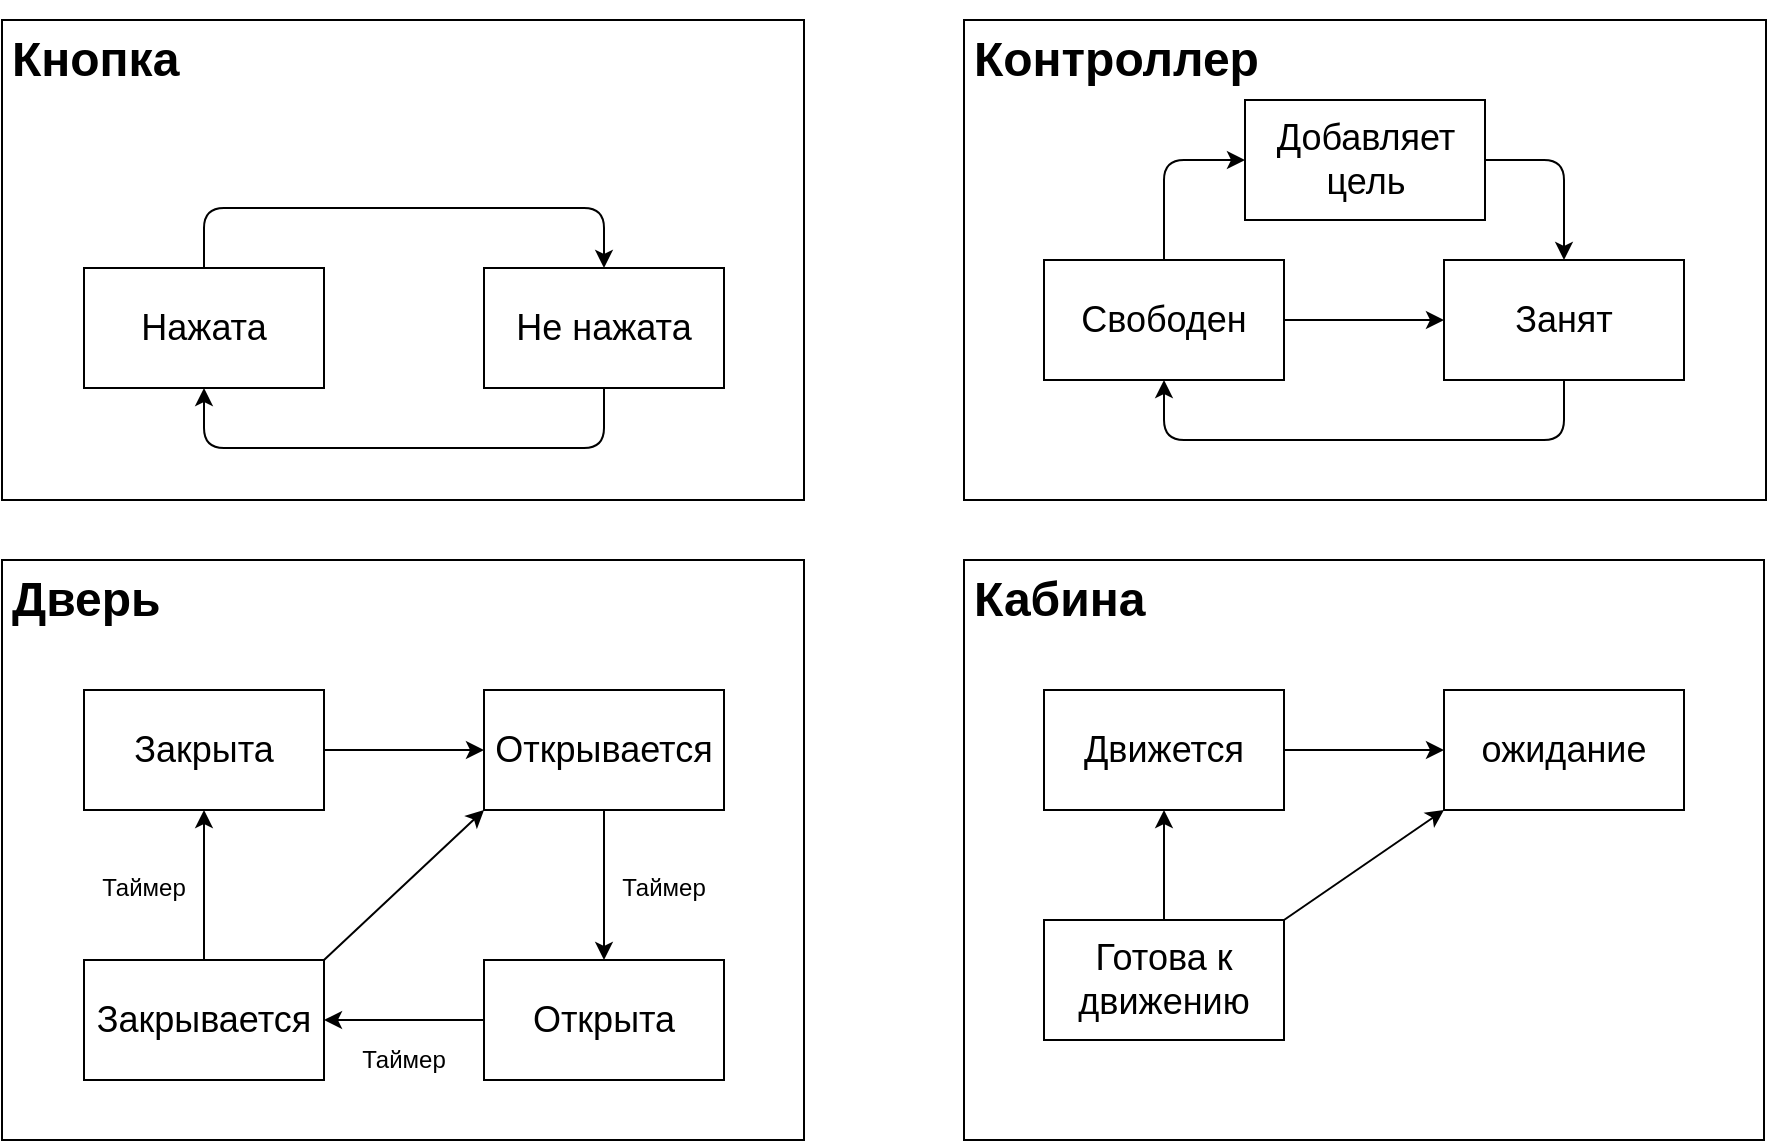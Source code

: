 <mxfile version="19.0.3" type="device" pages="6"><diagram id="xFlT8NAsIanwGGdpNM8l" name="lab04"><mxGraphModel dx="1038" dy="1748" grid="1" gridSize="10" guides="1" tooltips="1" connect="1" arrows="1" fold="1" page="1" pageScale="1" pageWidth="827" pageHeight="1169" math="0" shadow="0"><root><mxCell id="0"/><mxCell id="1" parent="0"/><mxCell id="le_DG5Yiv7jqSoa_EhsO-5" value="" style="rounded=0;whiteSpace=wrap;html=1;fillColor=none;" parent="1" vertex="1"><mxGeometry x="39" width="401" height="240" as="geometry"/></mxCell><mxCell id="le_DG5Yiv7jqSoa_EhsO-6" value="&lt;h1&gt;Кнопка&lt;/h1&gt;" style="text;html=1;strokeColor=none;fillColor=none;spacing=5;spacingTop=-20;whiteSpace=wrap;overflow=hidden;rounded=0;" parent="1" vertex="1"><mxGeometry x="39" width="100" height="40" as="geometry"/></mxCell><mxCell id="le_DG5Yiv7jqSoa_EhsO-7" value="&lt;font style=&quot;font-size: 18px&quot;&gt;Нажата&lt;/font&gt;" style="rounded=0;whiteSpace=wrap;html=1;" parent="1" vertex="1"><mxGeometry x="80" y="124" width="120" height="60" as="geometry"/></mxCell><mxCell id="le_DG5Yiv7jqSoa_EhsO-8" value="&lt;font style=&quot;font-size: 18px&quot;&gt;Не нажата&lt;/font&gt;" style="rounded=0;whiteSpace=wrap;html=1;" parent="1" vertex="1"><mxGeometry x="280" y="124" width="120" height="60" as="geometry"/></mxCell><mxCell id="le_DG5Yiv7jqSoa_EhsO-9" value="" style="endArrow=classic;html=1;edgeStyle=orthogonalEdgeStyle;exitX=0.5;exitY=0;exitDx=0;exitDy=0;entryX=0.5;entryY=0;entryDx=0;entryDy=0;" parent="1" source="le_DG5Yiv7jqSoa_EhsO-7" target="le_DG5Yiv7jqSoa_EhsO-8" edge="1"><mxGeometry width="50" height="50" relative="1" as="geometry"><mxPoint x="209.5" y="114" as="sourcePoint"/><mxPoint x="259.5" y="64" as="targetPoint"/><Array as="points"><mxPoint x="140" y="94"/><mxPoint x="340" y="94"/></Array></mxGeometry></mxCell><mxCell id="le_DG5Yiv7jqSoa_EhsO-10" value="" style="endArrow=classic;html=1;edgeStyle=orthogonalEdgeStyle;entryX=0.5;entryY=1;entryDx=0;entryDy=0;exitX=0.5;exitY=1;exitDx=0;exitDy=0;" parent="1" source="le_DG5Yiv7jqSoa_EhsO-8" target="le_DG5Yiv7jqSoa_EhsO-7" edge="1"><mxGeometry width="50" height="50" relative="1" as="geometry"><mxPoint x="190" y="294" as="sourcePoint"/><mxPoint x="330" y="314" as="targetPoint"/><Array as="points"><mxPoint x="340" y="214"/><mxPoint x="140" y="214"/></Array></mxGeometry></mxCell><mxCell id="le_DG5Yiv7jqSoa_EhsO-13" value="" style="rounded=0;whiteSpace=wrap;html=1;fillColor=none;" parent="1" vertex="1"><mxGeometry x="520" width="401" height="240" as="geometry"/></mxCell><mxCell id="le_DG5Yiv7jqSoa_EhsO-14" value="" style="rounded=0;whiteSpace=wrap;html=1;fillColor=none;" parent="1" vertex="1"><mxGeometry x="39" y="270" width="401" height="290" as="geometry"/></mxCell><mxCell id="le_DG5Yiv7jqSoa_EhsO-15" value="" style="rounded=0;whiteSpace=wrap;html=1;fillColor=none;" parent="1" vertex="1"><mxGeometry x="520" y="270" width="400" height="290" as="geometry"/></mxCell><mxCell id="le_DG5Yiv7jqSoa_EhsO-16" value="&lt;h1&gt;Контроллер&lt;/h1&gt;" style="text;html=1;strokeColor=none;fillColor=none;spacing=5;spacingTop=-20;whiteSpace=wrap;overflow=hidden;rounded=0;" parent="1" vertex="1"><mxGeometry x="520" width="160" height="40" as="geometry"/></mxCell><mxCell id="le_DG5Yiv7jqSoa_EhsO-17" value="&lt;h1&gt;Дверь&lt;/h1&gt;" style="text;html=1;strokeColor=none;fillColor=none;spacing=5;spacingTop=-20;whiteSpace=wrap;overflow=hidden;rounded=0;" parent="1" vertex="1"><mxGeometry x="39" y="270" width="100" height="40" as="geometry"/></mxCell><mxCell id="le_DG5Yiv7jqSoa_EhsO-18" value="&lt;h1&gt;Кабина&lt;/h1&gt;" style="text;html=1;strokeColor=none;fillColor=none;spacing=5;spacingTop=-20;whiteSpace=wrap;overflow=hidden;rounded=0;" parent="1" vertex="1"><mxGeometry x="520" y="270" width="100" height="40" as="geometry"/></mxCell><mxCell id="le_DG5Yiv7jqSoa_EhsO-20" value="&lt;span style=&quot;font-size: 18px&quot;&gt;Свободен&lt;/span&gt;" style="rounded=0;whiteSpace=wrap;html=1;" parent="1" vertex="1"><mxGeometry x="560" y="120" width="120" height="60" as="geometry"/></mxCell><mxCell id="le_DG5Yiv7jqSoa_EhsO-21" value="&lt;font style=&quot;font-size: 18px&quot;&gt;Занят&lt;/font&gt;" style="rounded=0;whiteSpace=wrap;html=1;" parent="1" vertex="1"><mxGeometry x="760" y="120" width="120" height="60" as="geometry"/></mxCell><mxCell id="le_DG5Yiv7jqSoa_EhsO-25" value="" style="endArrow=classic;html=1;edgeStyle=orthogonalEdgeStyle;exitX=0.5;exitY=1;exitDx=0;exitDy=0;entryX=0.5;entryY=1;entryDx=0;entryDy=0;" parent="1" source="le_DG5Yiv7jqSoa_EhsO-21" target="le_DG5Yiv7jqSoa_EhsO-20" edge="1"><mxGeometry width="50" height="50" relative="1" as="geometry"><mxPoint x="610" y="230" as="sourcePoint"/><mxPoint x="810" y="230" as="targetPoint"/><Array as="points"><mxPoint x="820" y="210"/><mxPoint x="620" y="210"/></Array></mxGeometry></mxCell><mxCell id="le_DG5Yiv7jqSoa_EhsO-26" value="" style="endArrow=classic;html=1;edgeStyle=orthogonalEdgeStyle;exitX=1;exitY=0.5;exitDx=0;exitDy=0;entryX=0.5;entryY=0;entryDx=0;entryDy=0;" parent="1" source="qaKarrBhA6tg7vjW7b3F-6" target="le_DG5Yiv7jqSoa_EhsO-21" edge="1"><mxGeometry width="50" height="50" relative="1" as="geometry"><mxPoint x="630" y="130" as="sourcePoint"/><mxPoint x="830" y="130" as="targetPoint"/><Array as="points"><mxPoint x="820" y="70"/></Array></mxGeometry></mxCell><mxCell id="le_DG5Yiv7jqSoa_EhsO-27" value="&lt;font style=&quot;font-size: 18px&quot;&gt;Закрыта&lt;/font&gt;" style="rounded=0;whiteSpace=wrap;html=1;" parent="1" vertex="1"><mxGeometry x="80" y="335" width="120" height="60" as="geometry"/></mxCell><mxCell id="le_DG5Yiv7jqSoa_EhsO-28" value="&lt;font style=&quot;font-size: 18px&quot;&gt;Открывается&lt;/font&gt;" style="rounded=0;whiteSpace=wrap;html=1;" parent="1" vertex="1"><mxGeometry x="280" y="335" width="120" height="60" as="geometry"/></mxCell><mxCell id="le_DG5Yiv7jqSoa_EhsO-29" value="&lt;font style=&quot;font-size: 18px&quot;&gt;Закрывается&lt;/font&gt;" style="rounded=0;whiteSpace=wrap;html=1;" parent="1" vertex="1"><mxGeometry x="80" y="470" width="120" height="60" as="geometry"/></mxCell><mxCell id="le_DG5Yiv7jqSoa_EhsO-30" value="&lt;font style=&quot;font-size: 18px&quot;&gt;Открыта&lt;/font&gt;" style="rounded=0;whiteSpace=wrap;html=1;" parent="1" vertex="1"><mxGeometry x="280" y="470" width="120" height="60" as="geometry"/></mxCell><mxCell id="le_DG5Yiv7jqSoa_EhsO-31" value="" style="endArrow=classic;html=1;exitX=1;exitY=0.5;exitDx=0;exitDy=0;entryX=0;entryY=0.5;entryDx=0;entryDy=0;" parent="1" source="le_DG5Yiv7jqSoa_EhsO-27" target="le_DG5Yiv7jqSoa_EhsO-28" edge="1"><mxGeometry width="50" height="50" relative="1" as="geometry"><mxPoint x="214.5" y="360" as="sourcePoint"/><mxPoint x="264.5" y="310" as="targetPoint"/></mxGeometry></mxCell><mxCell id="le_DG5Yiv7jqSoa_EhsO-32" value="" style="endArrow=classic;html=1;exitX=0;exitY=0.5;exitDx=0;exitDy=0;entryX=1;entryY=0.5;entryDx=0;entryDy=0;" parent="1" source="le_DG5Yiv7jqSoa_EhsO-30" target="le_DG5Yiv7jqSoa_EhsO-29" edge="1"><mxGeometry width="50" height="50" relative="1" as="geometry"><mxPoint x="290" y="450" as="sourcePoint"/><mxPoint x="210" y="450" as="targetPoint"/></mxGeometry></mxCell><mxCell id="le_DG5Yiv7jqSoa_EhsO-33" value="" style="endArrow=classic;html=1;exitX=0.5;exitY=1;exitDx=0;exitDy=0;entryX=0.5;entryY=0;entryDx=0;entryDy=0;" parent="1" source="le_DG5Yiv7jqSoa_EhsO-28" target="le_DG5Yiv7jqSoa_EhsO-30" edge="1"><mxGeometry width="50" height="50" relative="1" as="geometry"><mxPoint x="279.5" y="440" as="sourcePoint"/><mxPoint x="199.5" y="440" as="targetPoint"/></mxGeometry></mxCell><mxCell id="le_DG5Yiv7jqSoa_EhsO-34" value="" style="endArrow=classic;html=1;exitX=0.5;exitY=0;exitDx=0;exitDy=0;entryX=0.5;entryY=1;entryDx=0;entryDy=0;" parent="1" source="le_DG5Yiv7jqSoa_EhsO-29" target="le_DG5Yiv7jqSoa_EhsO-27" edge="1"><mxGeometry width="50" height="50" relative="1" as="geometry"><mxPoint x="230" y="395" as="sourcePoint"/><mxPoint x="230" y="470" as="targetPoint"/></mxGeometry></mxCell><mxCell id="le_DG5Yiv7jqSoa_EhsO-36" value="Таймер" style="text;html=1;strokeColor=none;fillColor=none;align=center;verticalAlign=middle;whiteSpace=wrap;rounded=0;" parent="1" vertex="1"><mxGeometry x="90" y="424" width="40" height="20" as="geometry"/></mxCell><mxCell id="le_DG5Yiv7jqSoa_EhsO-37" value="Таймер" style="text;html=1;strokeColor=none;fillColor=none;align=center;verticalAlign=middle;whiteSpace=wrap;rounded=0;" parent="1" vertex="1"><mxGeometry x="350" y="424" width="40" height="20" as="geometry"/></mxCell><mxCell id="le_DG5Yiv7jqSoa_EhsO-38" value="Таймер" style="text;html=1;strokeColor=none;fillColor=none;align=center;verticalAlign=middle;whiteSpace=wrap;rounded=0;" parent="1" vertex="1"><mxGeometry x="219.5" y="510" width="40" height="20" as="geometry"/></mxCell><mxCell id="le_DG5Yiv7jqSoa_EhsO-39" value="&lt;span style=&quot;font-size: 18px;&quot;&gt;Движется&lt;/span&gt;" style="rounded=0;whiteSpace=wrap;html=1;fillColor=#ffffff;" parent="1" vertex="1"><mxGeometry x="560" y="335" width="120" height="60" as="geometry"/></mxCell><mxCell id="le_DG5Yiv7jqSoa_EhsO-40" value="&lt;span style=&quot;font-size: 18px;&quot;&gt;ожидание&lt;br&gt;&lt;/span&gt;" style="rounded=0;whiteSpace=wrap;html=1;fillColor=#ffffff;" parent="1" vertex="1"><mxGeometry x="760" y="335" width="120" height="60" as="geometry"/></mxCell><mxCell id="le_DG5Yiv7jqSoa_EhsO-41" value="&lt;font style=&quot;font-size: 18px&quot;&gt;Готова к движению&lt;/font&gt;" style="rounded=0;whiteSpace=wrap;html=1;fillColor=#ffffff;" parent="1" vertex="1"><mxGeometry x="560" y="450" width="120" height="60" as="geometry"/></mxCell><mxCell id="le_DG5Yiv7jqSoa_EhsO-42" value="" style="endArrow=classic;html=1;exitX=1;exitY=0.5;exitDx=0;exitDy=0;entryX=0;entryY=0.5;entryDx=0;entryDy=0;" parent="1" source="le_DG5Yiv7jqSoa_EhsO-39" target="le_DG5Yiv7jqSoa_EhsO-40" edge="1"><mxGeometry width="50" height="50" relative="1" as="geometry"><mxPoint x="540" y="420" as="sourcePoint"/><mxPoint x="590" y="370" as="targetPoint"/></mxGeometry></mxCell><mxCell id="le_DG5Yiv7jqSoa_EhsO-44" value="" style="endArrow=classic;html=1;entryX=0.5;entryY=1;entryDx=0;entryDy=0;exitX=0.5;exitY=0;exitDx=0;exitDy=0;" parent="1" source="le_DG5Yiv7jqSoa_EhsO-41" target="le_DG5Yiv7jqSoa_EhsO-39" edge="1"><mxGeometry width="50" height="50" relative="1" as="geometry"><mxPoint x="615" y="424" as="sourcePoint"/><mxPoint x="570" y="489" as="targetPoint"/></mxGeometry></mxCell><mxCell id="le_DG5Yiv7jqSoa_EhsO-46" value="" style="endArrow=classic;html=1;exitX=1;exitY=0;exitDx=0;exitDy=0;entryX=0;entryY=1;entryDx=0;entryDy=0;" parent="1" source="le_DG5Yiv7jqSoa_EhsO-29" target="le_DG5Yiv7jqSoa_EhsO-28" edge="1"><mxGeometry width="50" height="50" relative="1" as="geometry"><mxPoint x="200" y="395" as="sourcePoint"/><mxPoint x="280" y="470" as="targetPoint"/></mxGeometry></mxCell><mxCell id="qaKarrBhA6tg7vjW7b3F-4" value="" style="endArrow=classic;html=1;rounded=0;exitX=1;exitY=0;exitDx=0;exitDy=0;entryX=0;entryY=1;entryDx=0;entryDy=0;" parent="1" source="le_DG5Yiv7jqSoa_EhsO-41" target="le_DG5Yiv7jqSoa_EhsO-40" edge="1"><mxGeometry width="50" height="50" relative="1" as="geometry"><mxPoint x="500" y="300" as="sourcePoint"/><mxPoint x="550" y="250" as="targetPoint"/></mxGeometry></mxCell><mxCell id="qaKarrBhA6tg7vjW7b3F-6" value="&lt;font style=&quot;font-size: 18px;&quot;&gt;Добавляет цель&lt;/font&gt;" style="rounded=0;whiteSpace=wrap;html=1;" parent="1" vertex="1"><mxGeometry x="660.5" y="40" width="120" height="60" as="geometry"/></mxCell><mxCell id="qaKarrBhA6tg7vjW7b3F-8" value="" style="endArrow=classic;html=1;edgeStyle=orthogonalEdgeStyle;exitX=0.5;exitY=0;exitDx=0;exitDy=0;entryX=0;entryY=0.5;entryDx=0;entryDy=0;" parent="1" source="le_DG5Yiv7jqSoa_EhsO-20" target="qaKarrBhA6tg7vjW7b3F-6" edge="1"><mxGeometry width="50" height="50" relative="1" as="geometry"><mxPoint x="790.5" y="80" as="sourcePoint"/><mxPoint x="830" y="130" as="targetPoint"/><Array as="points"><mxPoint x="620" y="70"/></Array></mxGeometry></mxCell><mxCell id="qaKarrBhA6tg7vjW7b3F-9" value="" style="endArrow=classic;html=1;rounded=0;fontSize=18;entryX=0;entryY=0.5;entryDx=0;entryDy=0;exitX=1;exitY=0.5;exitDx=0;exitDy=0;" parent="1" source="le_DG5Yiv7jqSoa_EhsO-20" target="le_DG5Yiv7jqSoa_EhsO-21" edge="1"><mxGeometry width="50" height="50" relative="1" as="geometry"><mxPoint x="500" y="290" as="sourcePoint"/><mxPoint x="550" y="240" as="targetPoint"/></mxGeometry></mxCell></root></mxGraphModel></diagram><diagram name="Инф модель" id="TgK3R5lVapVxSX23t4Vo"><mxGraphModel dx="1038" dy="579" grid="1" gridSize="10" guides="1" tooltips="1" connect="1" arrows="1" fold="1" page="1" pageScale="1" pageWidth="827" pageHeight="1169" math="0" shadow="0"><root><mxCell id="0"/><mxCell id="1" parent="0"/><mxCell id="LeyZY1J8uC-2Scae48ea-1" value="&lt;font style=&quot;font-size: 16px&quot;&gt;&lt;b&gt;Информационная модель&lt;/b&gt;&lt;/font&gt;" style="text;html=1;align=center;verticalAlign=middle;resizable=0;points=[];autosize=1;strokeColor=none;" parent="1" vertex="1"><mxGeometry x="490" y="140" width="220" height="20" as="geometry"/></mxCell><mxCell id="LeyZY1J8uC-2Scae48ea-2" value="1. Кофемашина (К)" style="swimlane;fontStyle=0;childLayout=stackLayout;horizontal=1;startSize=26;fillColor=none;horizontalStack=0;resizeParent=1;resizeParentMax=0;resizeLast=0;collapsible=1;marginBottom=0;fontSize=14;" parent="1" vertex="1"><mxGeometry x="490" y="180" width="220" height="226" as="geometry"><mxRectangle x="450" y="140" width="230" height="26" as="alternateBounds"/></mxGeometry></mxCell><mxCell id="LeyZY1J8uC-2Scae48ea-3" value="* ID кофемашины" style="text;strokeColor=none;fillColor=none;align=left;verticalAlign=top;spacingLeft=4;spacingRight=4;overflow=hidden;rotatable=0;points=[[0,0.5],[1,0.5]];portConstraint=eastwest;" parent="LeyZY1J8uC-2Scae48ea-2" vertex="1"><mxGeometry y="26" width="220" height="26" as="geometry"/></mxCell><mxCell id="LeyZY1J8uC-2Scae48ea-4" value="- ID электровилки" style="text;strokeColor=none;fillColor=none;align=left;verticalAlign=top;spacingLeft=4;spacingRight=4;overflow=hidden;rotatable=0;points=[[0,0.5],[1,0.5]];portConstraint=eastwest;" parent="LeyZY1J8uC-2Scae48ea-2" vertex="1"><mxGeometry y="52" width="220" height="28" as="geometry"/></mxCell><mxCell id="LeyZY1J8uC-2Scae48ea-5" value="- ID таймера&#10;" style="text;strokeColor=none;fillColor=none;align=left;verticalAlign=top;spacingLeft=4;spacingRight=4;overflow=hidden;rotatable=0;points=[[0,0.5],[1,0.5]];portConstraint=eastwest;" parent="LeyZY1J8uC-2Scae48ea-2" vertex="1"><mxGeometry y="80" width="220" height="30" as="geometry"/></mxCell><mxCell id="LeyZY1J8uC-2Scae48ea-6" value="- ID нагревательного элемента" style="text;strokeColor=none;fillColor=none;align=left;verticalAlign=top;spacingLeft=4;spacingRight=4;overflow=hidden;rotatable=0;points=[[0,0.5],[1,0.5]];portConstraint=eastwest;" parent="LeyZY1J8uC-2Scae48ea-2" vertex="1"><mxGeometry y="110" width="220" height="30" as="geometry"/></mxCell><mxCell id="LeyZY1J8uC-2Scae48ea-7" value="- ID панели управления" style="text;strokeColor=none;fillColor=none;align=left;verticalAlign=top;spacingLeft=4;spacingRight=4;overflow=hidden;rotatable=0;points=[[0,0.5],[1,0.5]];portConstraint=eastwest;" parent="LeyZY1J8uC-2Scae48ea-2" vertex="1"><mxGeometry y="140" width="220" height="30" as="geometry"/></mxCell><mxCell id="LeyZY1J8uC-2Scae48ea-8" value="- ID насоса" style="text;strokeColor=none;fillColor=none;align=left;verticalAlign=top;spacingLeft=4;spacingRight=4;overflow=hidden;rotatable=0;points=[[0,0.5],[1,0.5]];portConstraint=eastwest;" parent="LeyZY1J8uC-2Scae48ea-2" vertex="1"><mxGeometry y="170" width="220" height="30" as="geometry"/></mxCell><mxCell id="LeyZY1J8uC-2Scae48ea-9" value="- Состояние" style="text;strokeColor=none;fillColor=none;align=left;verticalAlign=top;spacingLeft=4;spacingRight=4;overflow=hidden;rotatable=0;points=[[0,0.5],[1,0.5]];portConstraint=eastwest;" parent="LeyZY1J8uC-2Scae48ea-2" vertex="1"><mxGeometry y="200" width="220" height="26" as="geometry"/></mxCell><mxCell id="LeyZY1J8uC-2Scae48ea-10" value="2. Электровилка (Э)" style="swimlane;fontStyle=0;childLayout=stackLayout;horizontal=1;startSize=26;fillColor=none;horizontalStack=0;resizeParent=1;resizeParentMax=0;resizeLast=0;collapsible=1;marginBottom=0;fontSize=14;" parent="1" vertex="1"><mxGeometry x="940" y="387" width="220" height="78" as="geometry"/></mxCell><mxCell id="LeyZY1J8uC-2Scae48ea-11" value="* ID электровилки" style="text;strokeColor=none;fillColor=none;align=left;verticalAlign=top;spacingLeft=4;spacingRight=4;overflow=hidden;rotatable=0;points=[[0,0.5],[1,0.5]];portConstraint=eastwest;" parent="LeyZY1J8uC-2Scae48ea-10" vertex="1"><mxGeometry y="26" width="220" height="26" as="geometry"/></mxCell><mxCell id="LeyZY1J8uC-2Scae48ea-12" value="- Состояние" style="text;strokeColor=none;fillColor=none;align=left;verticalAlign=top;spacingLeft=4;spacingRight=4;overflow=hidden;rotatable=0;points=[[0,0.5],[1,0.5]];portConstraint=eastwest;" parent="LeyZY1J8uC-2Scae48ea-10" vertex="1"><mxGeometry y="52" width="220" height="26" as="geometry"/></mxCell><mxCell id="LeyZY1J8uC-2Scae48ea-13" value="4. Нагревательный элемент (НЭ)" style="swimlane;fontStyle=0;childLayout=stackLayout;horizontal=1;startSize=26;fillColor=none;horizontalStack=0;resizeParent=1;resizeParentMax=0;resizeLast=0;collapsible=1;marginBottom=0;fontSize=14;" parent="1" vertex="1"><mxGeometry x="194" y="625" width="260" height="78" as="geometry"/></mxCell><mxCell id="LeyZY1J8uC-2Scae48ea-14" value="* ID нагревательного элемента" style="text;strokeColor=none;fillColor=none;align=left;verticalAlign=top;spacingLeft=4;spacingRight=4;overflow=hidden;rotatable=0;points=[[0,0.5],[1,0.5]];portConstraint=eastwest;" parent="LeyZY1J8uC-2Scae48ea-13" vertex="1"><mxGeometry y="26" width="260" height="26" as="geometry"/></mxCell><mxCell id="LeyZY1J8uC-2Scae48ea-15" value="- Состояние" style="text;strokeColor=none;fillColor=none;align=left;verticalAlign=top;spacingLeft=4;spacingRight=4;overflow=hidden;rotatable=0;points=[[0,0.5],[1,0.5]];portConstraint=eastwest;" parent="LeyZY1J8uC-2Scae48ea-13" vertex="1"><mxGeometry y="52" width="260" height="26" as="geometry"/></mxCell><mxCell id="LeyZY1J8uC-2Scae48ea-16" value="3. Таймер (Т)" style="swimlane;fontStyle=0;childLayout=stackLayout;horizontal=1;startSize=26;fillColor=none;horizontalStack=0;resizeParent=1;resizeParentMax=0;resizeLast=0;collapsible=1;marginBottom=0;fontSize=14;" parent="1" vertex="1"><mxGeometry x="80" y="387" width="220" height="156" as="geometry"/></mxCell><mxCell id="LeyZY1J8uC-2Scae48ea-17" value="* ID таймера" style="text;strokeColor=none;fillColor=none;align=left;verticalAlign=top;spacingLeft=4;spacingRight=4;overflow=hidden;rotatable=0;points=[[0,0.5],[1,0.5]];portConstraint=eastwest;" parent="LeyZY1J8uC-2Scae48ea-16" vertex="1"><mxGeometry y="26" width="220" height="26" as="geometry"/></mxCell><mxCell id="14cooECZfHeqBfpI0pwy-1" value="- ID объекта" style="text;strokeColor=none;fillColor=none;align=left;verticalAlign=top;spacingLeft=4;spacingRight=4;overflow=hidden;rotatable=0;points=[[0,0.5],[1,0.5]];portConstraint=eastwest;" parent="LeyZY1J8uC-2Scae48ea-16" vertex="1"><mxGeometry y="52" width="220" height="26" as="geometry"/></mxCell><mxCell id="14cooECZfHeqBfpI0pwy-2" value="- Время" style="text;strokeColor=none;fillColor=none;align=left;verticalAlign=top;spacingLeft=4;spacingRight=4;overflow=hidden;rotatable=0;points=[[0,0.5],[1,0.5]];portConstraint=eastwest;" parent="LeyZY1J8uC-2Scae48ea-16" vertex="1"><mxGeometry y="78" width="220" height="26" as="geometry"/></mxCell><mxCell id="14cooECZfHeqBfpI0pwy-3" value="- Метка события" style="text;strokeColor=none;fillColor=none;align=left;verticalAlign=top;spacingLeft=4;spacingRight=4;overflow=hidden;rotatable=0;points=[[0,0.5],[1,0.5]];portConstraint=eastwest;" parent="LeyZY1J8uC-2Scae48ea-16" vertex="1"><mxGeometry y="104" width="220" height="26" as="geometry"/></mxCell><mxCell id="LeyZY1J8uC-2Scae48ea-18" value="- Состояние" style="text;strokeColor=none;fillColor=none;align=left;verticalAlign=top;spacingLeft=4;spacingRight=4;overflow=hidden;rotatable=0;points=[[0,0.5],[1,0.5]];portConstraint=eastwest;" parent="LeyZY1J8uC-2Scae48ea-16" vertex="1"><mxGeometry y="130" width="220" height="26" as="geometry"/></mxCell><object label="" id="LeyZY1J8uC-2Scae48ea-19"><mxCell style="edgeStyle=orthogonalEdgeStyle;rounded=0;orthogonalLoop=1;jettySize=auto;html=1;exitX=1;exitY=0.5;exitDx=0;exitDy=0;entryX=0.5;entryY=0;entryDx=0;entryDy=0;fontSize=14;startArrow=none;startFill=1;" parent="1" source="LeyZY1J8uC-2Scae48ea-22" target="LeyZY1J8uC-2Scae48ea-10" edge="1"><mxGeometry relative="1" as="geometry"/></mxCell></object><mxCell id="LeyZY1J8uC-2Scae48ea-20" style="edgeStyle=orthogonalEdgeStyle;rounded=0;orthogonalLoop=1;jettySize=auto;html=1;exitX=0;exitY=0.6;exitDx=0;exitDy=0;entryX=0.5;entryY=0;entryDx=0;entryDy=0;fontSize=14;startArrow=none;startFill=1;fillColor=#76608a;strokeColor=#432D57;exitPerimeter=0;" parent="1" source="LeyZY1J8uC-2Scae48ea-24" target="LeyZY1J8uC-2Scae48ea-16" edge="1"><mxGeometry relative="1" as="geometry"><Array as="points"><mxPoint x="251" y="312"/><mxPoint x="251" y="310"/><mxPoint x="190" y="310"/></Array></mxGeometry></mxCell><mxCell id="LeyZY1J8uC-2Scae48ea-21" style="edgeStyle=orthogonalEdgeStyle;rounded=0;orthogonalLoop=1;jettySize=auto;html=1;fontSize=14;startArrow=none;startFill=1;" parent="1" edge="1"><mxGeometry relative="1" as="geometry"><mxPoint x="380" y="377" as="sourcePoint"/><mxPoint x="334" y="625" as="targetPoint"/><Array as="points"><mxPoint x="380" y="470"/><mxPoint x="334" y="470"/></Array></mxGeometry></mxCell><mxCell id="LeyZY1J8uC-2Scae48ea-22" value="&lt;div&gt;R12&lt;/div&gt;" style="text;html=1;resizable=0;autosize=1;align=center;verticalAlign=middle;points=[];fillColor=none;strokeColor=none;rounded=0;fontSize=14;" parent="1" vertex="1"><mxGeometry x="990" y="236" width="40" height="20" as="geometry"/></mxCell><mxCell id="LeyZY1J8uC-2Scae48ea-23" style="edgeStyle=orthogonalEdgeStyle;rounded=0;orthogonalLoop=1;jettySize=auto;html=1;exitX=1;exitY=0.5;exitDx=0;exitDy=0;fontSize=14;startArrow=classic;startFill=1;endArrow=none;endFill=0;" parent="1" source="LeyZY1J8uC-2Scae48ea-4" target="LeyZY1J8uC-2Scae48ea-22" edge="1"><mxGeometry relative="1" as="geometry"/></mxCell><mxCell id="LeyZY1J8uC-2Scae48ea-24" value="&lt;div&gt;R13&lt;/div&gt;" style="text;html=1;resizable=0;autosize=1;align=center;verticalAlign=middle;points=[];fillColor=none;strokeColor=none;rounded=0;fontSize=14;" parent="1" vertex="1"><mxGeometry x="250" y="300" width="40" height="20" as="geometry"/></mxCell><mxCell id="LeyZY1J8uC-2Scae48ea-25" value="" style="edgeStyle=orthogonalEdgeStyle;rounded=0;orthogonalLoop=1;jettySize=auto;html=1;exitX=0;exitY=0.5;exitDx=0;exitDy=0;fontSize=14;startArrow=classic;startFill=1;fillColor=#76608a;strokeColor=#432D57;endArrow=none;entryX=1;entryY=0.25;entryDx=0;entryDy=0;entryPerimeter=0;" parent="1" source="LeyZY1J8uC-2Scae48ea-5" target="LeyZY1J8uC-2Scae48ea-24" edge="1"><mxGeometry relative="1" as="geometry"><mxPoint x="490" y="305" as="sourcePoint"/><mxPoint x="300" y="305" as="targetPoint"/><Array as="points"><mxPoint x="340" y="275"/><mxPoint x="340" y="305"/></Array></mxGeometry></mxCell><mxCell id="LeyZY1J8uC-2Scae48ea-26" value="&lt;div&gt;R14&lt;/div&gt;" style="text;html=1;resizable=0;autosize=1;align=center;verticalAlign=middle;points=[];fillColor=none;strokeColor=none;rounded=0;fontSize=14;" parent="1" vertex="1"><mxGeometry x="360" y="356" width="40" height="20" as="geometry"/></mxCell><mxCell id="LeyZY1J8uC-2Scae48ea-27" value="" style="edgeStyle=orthogonalEdgeStyle;rounded=0;orthogonalLoop=1;jettySize=auto;html=1;fontSize=14;startArrow=classic;startFill=1;endArrow=none;" parent="1" source="LeyZY1J8uC-2Scae48ea-6" edge="1"><mxGeometry relative="1" as="geometry"><mxPoint x="490" y="335" as="sourcePoint"/><mxPoint x="380" y="350" as="targetPoint"/><Array as="points"><mxPoint x="380" y="310"/></Array></mxGeometry></mxCell><mxCell id="LeyZY1J8uC-2Scae48ea-28" value="6. Насос (Н)" style="swimlane;fontStyle=0;childLayout=stackLayout;horizontal=1;startSize=26;fillColor=none;horizontalStack=0;resizeParent=1;resizeParentMax=0;resizeLast=0;collapsible=1;marginBottom=0;fontSize=14;" parent="1" vertex="1"><mxGeometry x="830" y="625" width="220" height="78" as="geometry"/></mxCell><mxCell id="LeyZY1J8uC-2Scae48ea-29" value="* ID насоса" style="text;strokeColor=none;fillColor=none;align=left;verticalAlign=top;spacingLeft=4;spacingRight=4;overflow=hidden;rotatable=0;points=[[0,0.5],[1,0.5]];portConstraint=eastwest;" parent="LeyZY1J8uC-2Scae48ea-28" vertex="1"><mxGeometry y="26" width="220" height="26" as="geometry"/></mxCell><mxCell id="LeyZY1J8uC-2Scae48ea-30" value="- Состояние" style="text;strokeColor=none;fillColor=none;align=left;verticalAlign=top;spacingLeft=4;spacingRight=4;overflow=hidden;rotatable=0;points=[[0,0.5],[1,0.5]];portConstraint=eastwest;" parent="LeyZY1J8uC-2Scae48ea-28" vertex="1"><mxGeometry y="52" width="220" height="26" as="geometry"/></mxCell><mxCell id="LeyZY1J8uC-2Scae48ea-31" style="edgeStyle=orthogonalEdgeStyle;rounded=0;orthogonalLoop=1;jettySize=auto;html=1;fontSize=14;startArrow=classic;startFill=1;endArrow=none;endFill=0;exitX=0.75;exitY=0;exitDx=0;exitDy=0;" parent="1" source="LeyZY1J8uC-2Scae48ea-32" target="LeyZY1J8uC-2Scae48ea-36" edge="1"><mxGeometry relative="1" as="geometry"><mxPoint x="530" y="640" as="sourcePoint"/></mxGeometry></mxCell><mxCell id="LeyZY1J8uC-2Scae48ea-32" value="5. Панель управления (П)" style="swimlane;fontStyle=0;childLayout=stackLayout;horizontal=1;startSize=26;fillColor=none;horizontalStack=0;resizeParent=1;resizeParentMax=0;resizeLast=0;collapsible=1;marginBottom=0;fontSize=14;" parent="1" vertex="1"><mxGeometry x="560" y="640" width="220" height="78" as="geometry"/></mxCell><mxCell id="LeyZY1J8uC-2Scae48ea-33" value="* ID панели управления" style="text;strokeColor=none;fillColor=none;align=left;verticalAlign=top;spacingLeft=4;spacingRight=4;overflow=hidden;rotatable=0;points=[[0,0.5],[1,0.5]];portConstraint=eastwest;" parent="LeyZY1J8uC-2Scae48ea-32" vertex="1"><mxGeometry y="26" width="220" height="26" as="geometry"/></mxCell><mxCell id="LeyZY1J8uC-2Scae48ea-34" value="- Состояние" style="text;strokeColor=none;fillColor=none;align=left;verticalAlign=top;spacingLeft=4;spacingRight=4;overflow=hidden;rotatable=0;points=[[0,0.5],[1,0.5]];portConstraint=eastwest;" parent="LeyZY1J8uC-2Scae48ea-32" vertex="1"><mxGeometry y="52" width="220" height="26" as="geometry"/></mxCell><mxCell id="LeyZY1J8uC-2Scae48ea-35" style="edgeStyle=orthogonalEdgeStyle;rounded=0;orthogonalLoop=1;jettySize=auto;html=1;entryX=0.5;entryY=0;entryDx=0;entryDy=0;fontSize=14;startArrow=none;startFill=1;endArrow=classic;endFill=1;" parent="1" target="LeyZY1J8uC-2Scae48ea-28" edge="1"><mxGeometry relative="1" as="geometry"><mxPoint x="730" y="510" as="sourcePoint"/><Array as="points"><mxPoint x="730" y="512"/></Array></mxGeometry></mxCell><mxCell id="LeyZY1J8uC-2Scae48ea-36" value="&lt;div&gt;R15&lt;/div&gt;" style="text;html=1;resizable=0;autosize=1;align=center;verticalAlign=middle;points=[];fillColor=none;strokeColor=none;rounded=0;fontSize=14;" parent="1" vertex="1"><mxGeometry x="510" y="576" width="40" height="20" as="geometry"/></mxCell><mxCell id="LeyZY1J8uC-2Scae48ea-37" value="" style="edgeStyle=orthogonalEdgeStyle;rounded=0;orthogonalLoop=1;jettySize=auto;html=1;fontSize=14;startArrow=classic;startFill=1;endArrow=none;endFill=1;" parent="1" source="LeyZY1J8uC-2Scae48ea-7" edge="1"><mxGeometry relative="1" as="geometry"><mxPoint x="490" y="365" as="sourcePoint"/><mxPoint x="530" y="576" as="targetPoint"/><Array as="points"><mxPoint x="440" y="340"/><mxPoint x="440" y="478"/><mxPoint x="530" y="478"/></Array></mxGeometry></mxCell><mxCell id="LeyZY1J8uC-2Scae48ea-38" value="&lt;div&gt;R16&lt;/div&gt;" style="text;html=1;resizable=0;autosize=1;align=center;verticalAlign=middle;points=[];fillColor=none;strokeColor=none;rounded=0;fontSize=14;" parent="1" vertex="1"><mxGeometry x="700" y="490" width="40" height="20" as="geometry"/></mxCell><mxCell id="LeyZY1J8uC-2Scae48ea-39" value="" style="edgeStyle=orthogonalEdgeStyle;rounded=0;orthogonalLoop=1;jettySize=auto;html=1;exitX=1;exitY=0.5;exitDx=0;exitDy=0;fontSize=14;startArrow=classic;startFill=1;endArrow=none;endFill=1;" parent="1" source="LeyZY1J8uC-2Scae48ea-8" edge="1"><mxGeometry relative="1" as="geometry"><mxPoint x="710" y="395" as="sourcePoint"/><mxPoint x="730" y="490" as="targetPoint"/><Array as="points"><mxPoint x="730" y="365"/><mxPoint x="730" y="490"/></Array></mxGeometry></mxCell></root></mxGraphModel></diagram><diagram name="ДПС" id="ZD_DWwb8rz_TO6JM2OwL"><mxGraphModel dx="1038" dy="579" grid="1" gridSize="10" guides="1" tooltips="1" connect="1" arrows="1" fold="1" page="1" pageScale="1" pageWidth="827" pageHeight="1169" math="0" shadow="0"><root><mxCell id="cCfC5bpwWy_Pp2Jfi7MG-0"/><mxCell id="cCfC5bpwWy_Pp2Jfi7MG-1" parent="cCfC5bpwWy_Pp2Jfi7MG-0"/><mxCell id="dOUuEI2MqpEpegC464GA-0" value="&lt;font size=&quot;1&quot;&gt;&lt;b style=&quot;font-size: 18px&quot;&gt;Кофемашина&lt;/b&gt;&lt;/font&gt;" style="text;html=1;align=center;verticalAlign=middle;resizable=0;points=[];autosize=1;strokeColor=none;fontSize=14;" parent="cCfC5bpwWy_Pp2Jfi7MG-1" vertex="1"><mxGeometry x="190" y="130" width="130" height="20" as="geometry"/></mxCell><mxCell id="dOUuEI2MqpEpegC464GA-1" value="&lt;div&gt;1 Выключена&lt;/div&gt;" style="rounded=0;whiteSpace=wrap;html=1;" parent="cCfC5bpwWy_Pp2Jfi7MG-1" vertex="1"><mxGeometry x="70" y="240" width="120" height="60" as="geometry"/></mxCell><mxCell id="dOUuEI2MqpEpegC464GA-2" value="2 Режим ожидания" style="rounded=0;whiteSpace=wrap;html=1;" parent="cCfC5bpwWy_Pp2Jfi7MG-1" vertex="1"><mxGeometry x="70" y="360" width="120" height="60" as="geometry"/></mxCell><mxCell id="dOUuEI2MqpEpegC464GA-3" value="3 Готова к запуску" style="rounded=0;whiteSpace=wrap;html=1;" parent="cCfC5bpwWy_Pp2Jfi7MG-1" vertex="1"><mxGeometry x="283" y="360" width="120" height="60" as="geometry"/></mxCell><object label="К2" id="dOUuEI2MqpEpegC464GA-4"><mxCell style="edgeStyle=orthogonalEdgeStyle;rounded=0;orthogonalLoop=1;jettySize=auto;html=1;exitX=0;exitY=0.5;exitDx=0;exitDy=0;spacing=2;fontSize=11;" parent="cCfC5bpwWy_Pp2Jfi7MG-1" source="dOUuEI2MqpEpegC464GA-5" target="dOUuEI2MqpEpegC464GA-1" edge="1"><mxGeometry relative="1" as="geometry"/></mxCell></object><mxCell id="dOUuEI2MqpEpegC464GA-5" value="4 Приготовление кофе" style="rounded=0;whiteSpace=wrap;html=1;" parent="cCfC5bpwWy_Pp2Jfi7MG-1" vertex="1"><mxGeometry x="283" y="240" width="120" height="60" as="geometry"/></mxCell><mxCell id="dOUuEI2MqpEpegC464GA-8" value="К3" style="endArrow=classic;html=1;exitX=1;exitY=0.5;exitDx=0;exitDy=0;" parent="cCfC5bpwWy_Pp2Jfi7MG-1" source="dOUuEI2MqpEpegC464GA-2" target="dOUuEI2MqpEpegC464GA-3" edge="1"><mxGeometry width="50" height="50" relative="1" as="geometry"><mxPoint x="310" y="340" as="sourcePoint"/><mxPoint x="360" y="290" as="targetPoint"/><Array as="points"/></mxGeometry></mxCell><mxCell id="dOUuEI2MqpEpegC464GA-9" value="К4" style="endArrow=classic;html=1;entryX=0.5;entryY=1;entryDx=0;entryDy=0;" parent="cCfC5bpwWy_Pp2Jfi7MG-1" edge="1"><mxGeometry width="50" height="50" relative="1" as="geometry"><mxPoint x="348" y="360" as="sourcePoint"/><mxPoint x="348" y="300" as="targetPoint"/><Array as="points"><mxPoint x="348" y="350"/></Array></mxGeometry></mxCell><mxCell id="dOUuEI2MqpEpegC464GA-12" value="" style="endArrow=classic;html=1;" parent="cCfC5bpwWy_Pp2Jfi7MG-1" target="dOUuEI2MqpEpegC464GA-1" edge="1"><mxGeometry width="50" height="50" relative="1" as="geometry"><mxPoint x="130" y="170" as="sourcePoint"/><mxPoint x="700" y="480" as="targetPoint"/></mxGeometry></mxCell><mxCell id="dOUuEI2MqpEpegC464GA-13" value="&lt;div style=&quot;font-size: 13px&quot;&gt;&lt;font style=&quot;font-size: 13px&quot;&gt;К1: Кофемашина включена&lt;/font&gt;&lt;/div&gt;" style="text;html=1;align=center;verticalAlign=middle;resizable=0;points=[];autosize=1;strokeColor=none;fontSize=11;" parent="cCfC5bpwWy_Pp2Jfi7MG-1" vertex="1"><mxGeometry x="480" y="180" width="180" height="20" as="geometry"/></mxCell><mxCell id="rhvt0N5d2zsXKRO-lT6g-0" value="&lt;div style=&quot;font-size: 13px&quot;&gt;&lt;font style=&quot;font-size: 13px&quot;&gt;К2: Кофемашина выключена&lt;/font&gt;&lt;/div&gt;" style="text;html=1;align=center;verticalAlign=middle;resizable=0;points=[];autosize=1;strokeColor=none;fontSize=11;" parent="cCfC5bpwWy_Pp2Jfi7MG-1" vertex="1"><mxGeometry x="480" y="210" width="190" height="20" as="geometry"/></mxCell><mxCell id="rhvt0N5d2zsXKRO-lT6g-1" value="&lt;div style=&quot;font-size: 13px&quot;&gt;&lt;font style=&quot;font-size: 13px&quot;&gt;К3: Установлен режим работы&lt;br&gt;&lt;/font&gt;&lt;/div&gt;" style="text;html=1;align=center;verticalAlign=middle;resizable=0;points=[];autosize=1;strokeColor=none;fontSize=11;" parent="cCfC5bpwWy_Pp2Jfi7MG-1" vertex="1"><mxGeometry x="480" y="240" width="200" height="20" as="geometry"/></mxCell><mxCell id="rhvt0N5d2zsXKRO-lT6g-2" value="&lt;div style=&quot;font-size: 13px&quot;&gt;&lt;font style=&quot;font-size: 13px&quot;&gt;К4: Запущено приготовление кофе&lt;br&gt;&lt;/font&gt;&lt;/div&gt;" style="text;html=1;align=center;verticalAlign=middle;resizable=0;points=[];autosize=1;strokeColor=none;fontSize=11;" parent="cCfC5bpwWy_Pp2Jfi7MG-1" vertex="1"><mxGeometry x="480" y="270" width="230" height="20" as="geometry"/></mxCell><mxCell id="rhvt0N5d2zsXKRO-lT6g-3" value="&lt;div style=&quot;font-size: 13px&quot;&gt;&lt;font style=&quot;font-size: 13px&quot;&gt;К5: Приготовление окончено&lt;br&gt;&lt;/font&gt;&lt;/div&gt;" style="text;html=1;align=center;verticalAlign=middle;resizable=0;points=[];autosize=1;strokeColor=none;fontSize=11;" parent="cCfC5bpwWy_Pp2Jfi7MG-1" vertex="1"><mxGeometry x="480" y="300" width="190" height="20" as="geometry"/></mxCell><mxCell id="rhvt0N5d2zsXKRO-lT6g-12" value="" style="endArrow=classic;html=1;fontSize=11;exitX=0.5;exitY=1;exitDx=0;exitDy=0;entryX=0.5;entryY=0;entryDx=0;entryDy=0;" parent="cCfC5bpwWy_Pp2Jfi7MG-1" source="dOUuEI2MqpEpegC464GA-1" target="dOUuEI2MqpEpegC464GA-2" edge="1"><mxGeometry relative="1" as="geometry"><mxPoint x="-30" y="270" as="sourcePoint"/><mxPoint x="70" y="270" as="targetPoint"/></mxGeometry></mxCell><mxCell id="rhvt0N5d2zsXKRO-lT6g-13" value="К1" style="edgeLabel;resizable=0;html=1;align=center;verticalAlign=middle;" parent="rhvt0N5d2zsXKRO-lT6g-12" connectable="0" vertex="1"><mxGeometry relative="1" as="geometry"/></mxCell><mxCell id="rhvt0N5d2zsXKRO-lT6g-14" value="К2" style="endArrow=classic;html=1;fontSize=11;entryX=0.75;entryY=1;entryDx=0;entryDy=0;exitX=0.75;exitY=0;exitDx=0;exitDy=0;" parent="cCfC5bpwWy_Pp2Jfi7MG-1" source="dOUuEI2MqpEpegC464GA-2" target="dOUuEI2MqpEpegC464GA-1" edge="1"><mxGeometry relative="1" as="geometry"><mxPoint x="150" y="360" as="sourcePoint"/><mxPoint x="250" y="360" as="targetPoint"/></mxGeometry></mxCell><mxCell id="rhvt0N5d2zsXKRO-lT6g-15" value="К2" style="edgeLabel;resizable=0;html=1;align=center;verticalAlign=middle;" parent="rhvt0N5d2zsXKRO-lT6g-14" connectable="0" vertex="1"><mxGeometry relative="1" as="geometry"/></mxCell><mxCell id="rhvt0N5d2zsXKRO-lT6g-18" value="&lt;div&gt;К5&lt;/div&gt;" style="endArrow=classic;html=1;fontSize=11;entryX=1;entryY=0.25;entryDx=0;entryDy=0;" parent="cCfC5bpwWy_Pp2Jfi7MG-1" target="dOUuEI2MqpEpegC464GA-2" edge="1"><mxGeometry relative="1" as="geometry"><mxPoint x="280" y="280" as="sourcePoint"/><mxPoint x="380" y="280" as="targetPoint"/></mxGeometry></mxCell><mxCell id="rhvt0N5d2zsXKRO-lT6g-19" value="К5" style="edgeLabel;resizable=0;html=1;align=center;verticalAlign=middle;" parent="rhvt0N5d2zsXKRO-lT6g-18" connectable="0" vertex="1"><mxGeometry relative="1" as="geometry"/></mxCell><mxCell id="rhvt0N5d2zsXKRO-lT6g-21" value="К3" style="endArrow=classic;html=1;exitX=1;exitY=0.5;exitDx=0;exitDy=0;entryX=0.5;entryY=1;entryDx=0;entryDy=0;" parent="cCfC5bpwWy_Pp2Jfi7MG-1" source="dOUuEI2MqpEpegC464GA-3" target="dOUuEI2MqpEpegC464GA-3" edge="1"><mxGeometry width="50" height="50" relative="1" as="geometry"><mxPoint x="200" y="400" as="sourcePoint"/><mxPoint x="293" y="400" as="targetPoint"/><Array as="points"><mxPoint x="440" y="390"/><mxPoint x="440" y="450"/><mxPoint x="343" y="450"/></Array></mxGeometry></mxCell><mxCell id="rhvt0N5d2zsXKRO-lT6g-25" value="" style="endArrow=classic;html=1;fontSize=11;entryX=0;entryY=0.5;entryDx=0;entryDy=0;exitX=0.25;exitY=1;exitDx=0;exitDy=0;" parent="cCfC5bpwWy_Pp2Jfi7MG-1" source="dOUuEI2MqpEpegC464GA-3" target="dOUuEI2MqpEpegC464GA-1" edge="1"><mxGeometry relative="1" as="geometry"><mxPoint x="290" y="410" as="sourcePoint"/><mxPoint x="390" y="410" as="targetPoint"/><Array as="points"><mxPoint x="313" y="470"/><mxPoint x="30" y="470"/><mxPoint x="30" y="270"/></Array></mxGeometry></mxCell><mxCell id="rhvt0N5d2zsXKRO-lT6g-26" value="К2" style="edgeLabel;resizable=0;html=1;align=center;verticalAlign=middle;" parent="rhvt0N5d2zsXKRO-lT6g-25" connectable="0" vertex="1"><mxGeometry relative="1" as="geometry"/></mxCell><mxCell id="rhvt0N5d2zsXKRO-lT6g-27" value="" style="shape=table;html=1;whiteSpace=wrap;startSize=0;container=1;collapsible=0;childLayout=tableLayout;" parent="cCfC5bpwWy_Pp2Jfi7MG-1" vertex="1"><mxGeometry x="480" y="370" width="361" height="200" as="geometry"/></mxCell><mxCell id="rhvt0N5d2zsXKRO-lT6g-28" value="" style="shape=partialRectangle;html=1;whiteSpace=wrap;collapsible=0;dropTarget=0;pointerEvents=0;fillColor=none;top=0;left=0;bottom=0;right=0;points=[[0,0.5],[1,0.5]];portConstraint=eastwest;" parent="rhvt0N5d2zsXKRO-lT6g-27" vertex="1"><mxGeometry width="361" height="40" as="geometry"/></mxCell><mxCell id="rhvt0N5d2zsXKRO-lT6g-29" value="" style="shape=partialRectangle;html=1;whiteSpace=wrap;connectable=0;overflow=hidden;fillColor=none;top=0;left=0;bottom=0;right=0;" parent="rhvt0N5d2zsXKRO-lT6g-28" vertex="1"><mxGeometry width="51" height="40" as="geometry"/></mxCell><mxCell id="rhvt0N5d2zsXKRO-lT6g-30" value="К1" style="shape=partialRectangle;html=1;whiteSpace=wrap;connectable=0;overflow=hidden;fillColor=none;top=0;left=0;bottom=0;right=0;" parent="rhvt0N5d2zsXKRO-lT6g-28" vertex="1"><mxGeometry x="51" width="52" height="40" as="geometry"/></mxCell><mxCell id="rhvt0N5d2zsXKRO-lT6g-31" value="К2" style="shape=partialRectangle;html=1;whiteSpace=wrap;connectable=0;overflow=hidden;fillColor=none;top=0;left=0;bottom=0;right=0;" parent="rhvt0N5d2zsXKRO-lT6g-28" vertex="1"><mxGeometry x="103" width="51" height="40" as="geometry"/></mxCell><mxCell id="rhvt0N5d2zsXKRO-lT6g-32" value="К3" style="shape=partialRectangle;html=1;whiteSpace=wrap;connectable=0;overflow=hidden;fillColor=none;top=0;left=0;bottom=0;right=0;" parent="rhvt0N5d2zsXKRO-lT6g-28" vertex="1"><mxGeometry x="154" width="52" height="40" as="geometry"/></mxCell><mxCell id="rhvt0N5d2zsXKRO-lT6g-33" value="К4" style="shape=partialRectangle;html=1;whiteSpace=wrap;connectable=0;overflow=hidden;fillColor=none;top=0;left=0;bottom=0;right=0;" parent="rhvt0N5d2zsXKRO-lT6g-28" vertex="1"><mxGeometry x="206" width="51" height="40" as="geometry"/></mxCell><mxCell id="rhvt0N5d2zsXKRO-lT6g-34" value="К5" style="shape=partialRectangle;html=1;whiteSpace=wrap;connectable=0;overflow=hidden;fillColor=none;top=0;left=0;bottom=0;right=0;" parent="rhvt0N5d2zsXKRO-lT6g-28" vertex="1"><mxGeometry x="257" width="52" height="40" as="geometry"/></mxCell><mxCell id="3VXhKYYJHiF_z4SBWuYa-3" value="К6" style="shape=partialRectangle;html=1;whiteSpace=wrap;connectable=0;overflow=hidden;fillColor=none;top=0;left=0;bottom=0;right=0;" parent="rhvt0N5d2zsXKRO-lT6g-28" vertex="1"><mxGeometry x="309" width="52" height="40" as="geometry"/></mxCell><mxCell id="rhvt0N5d2zsXKRO-lT6g-36" value="" style="shape=partialRectangle;html=1;whiteSpace=wrap;collapsible=0;dropTarget=0;pointerEvents=0;fillColor=none;top=0;left=0;bottom=0;right=0;points=[[0,0.5],[1,0.5]];portConstraint=eastwest;" parent="rhvt0N5d2zsXKRO-lT6g-27" vertex="1"><mxGeometry y="40" width="361" height="40" as="geometry"/></mxCell><mxCell id="rhvt0N5d2zsXKRO-lT6g-37" value="1" style="shape=partialRectangle;html=1;whiteSpace=wrap;connectable=0;overflow=hidden;fillColor=none;top=0;left=0;bottom=0;right=0;" parent="rhvt0N5d2zsXKRO-lT6g-36" vertex="1"><mxGeometry width="51" height="40" as="geometry"/></mxCell><mxCell id="rhvt0N5d2zsXKRO-lT6g-38" value="2" style="shape=partialRectangle;html=1;whiteSpace=wrap;connectable=0;overflow=hidden;fillColor=none;top=0;left=0;bottom=0;right=0;" parent="rhvt0N5d2zsXKRO-lT6g-36" vertex="1"><mxGeometry x="51" width="52" height="40" as="geometry"/></mxCell><mxCell id="rhvt0N5d2zsXKRO-lT6g-39" value="-" style="shape=partialRectangle;html=1;whiteSpace=wrap;connectable=0;overflow=hidden;fillColor=none;top=0;left=0;bottom=0;right=0;" parent="rhvt0N5d2zsXKRO-lT6g-36" vertex="1"><mxGeometry x="103" width="51" height="40" as="geometry"/></mxCell><mxCell id="rhvt0N5d2zsXKRO-lT6g-40" value="-" style="shape=partialRectangle;html=1;whiteSpace=wrap;connectable=0;overflow=hidden;fillColor=none;top=0;left=0;bottom=0;right=0;" parent="rhvt0N5d2zsXKRO-lT6g-36" vertex="1"><mxGeometry x="154" width="52" height="40" as="geometry"/></mxCell><mxCell id="rhvt0N5d2zsXKRO-lT6g-41" value="-" style="shape=partialRectangle;html=1;whiteSpace=wrap;connectable=0;overflow=hidden;fillColor=none;top=0;left=0;bottom=0;right=0;" parent="rhvt0N5d2zsXKRO-lT6g-36" vertex="1"><mxGeometry x="206" width="51" height="40" as="geometry"/></mxCell><mxCell id="rhvt0N5d2zsXKRO-lT6g-42" value="-" style="shape=partialRectangle;html=1;whiteSpace=wrap;connectable=0;overflow=hidden;fillColor=none;top=0;left=0;bottom=0;right=0;" parent="rhvt0N5d2zsXKRO-lT6g-36" vertex="1"><mxGeometry x="257" width="52" height="40" as="geometry"/></mxCell><mxCell id="3VXhKYYJHiF_z4SBWuYa-4" value="-" style="shape=partialRectangle;html=1;whiteSpace=wrap;connectable=0;overflow=hidden;fillColor=none;top=0;left=0;bottom=0;right=0;" parent="rhvt0N5d2zsXKRO-lT6g-36" vertex="1"><mxGeometry x="309" width="52" height="40" as="geometry"/></mxCell><mxCell id="rhvt0N5d2zsXKRO-lT6g-44" value="" style="shape=partialRectangle;html=1;whiteSpace=wrap;collapsible=0;dropTarget=0;pointerEvents=0;fillColor=none;top=0;left=0;bottom=0;right=0;points=[[0,0.5],[1,0.5]];portConstraint=eastwest;" parent="rhvt0N5d2zsXKRO-lT6g-27" vertex="1"><mxGeometry y="80" width="361" height="40" as="geometry"/></mxCell><mxCell id="rhvt0N5d2zsXKRO-lT6g-45" value="2" style="shape=partialRectangle;html=1;whiteSpace=wrap;connectable=0;overflow=hidden;fillColor=none;top=0;left=0;bottom=0;right=0;" parent="rhvt0N5d2zsXKRO-lT6g-44" vertex="1"><mxGeometry width="51" height="40" as="geometry"/></mxCell><mxCell id="rhvt0N5d2zsXKRO-lT6g-46" value="-" style="shape=partialRectangle;html=1;whiteSpace=wrap;connectable=0;overflow=hidden;fillColor=none;top=0;left=0;bottom=0;right=0;" parent="rhvt0N5d2zsXKRO-lT6g-44" vertex="1"><mxGeometry x="51" width="52" height="40" as="geometry"/></mxCell><mxCell id="rhvt0N5d2zsXKRO-lT6g-47" value="1" style="shape=partialRectangle;html=1;whiteSpace=wrap;connectable=0;overflow=hidden;fillColor=none;top=0;left=0;bottom=0;right=0;" parent="rhvt0N5d2zsXKRO-lT6g-44" vertex="1"><mxGeometry x="103" width="51" height="40" as="geometry"/></mxCell><mxCell id="rhvt0N5d2zsXKRO-lT6g-48" value="3" style="shape=partialRectangle;html=1;whiteSpace=wrap;connectable=0;overflow=hidden;fillColor=none;top=0;left=0;bottom=0;right=0;" parent="rhvt0N5d2zsXKRO-lT6g-44" vertex="1"><mxGeometry x="154" width="52" height="40" as="geometry"/></mxCell><mxCell id="rhvt0N5d2zsXKRO-lT6g-49" value="-" style="shape=partialRectangle;html=1;whiteSpace=wrap;connectable=0;overflow=hidden;fillColor=none;top=0;left=0;bottom=0;right=0;" parent="rhvt0N5d2zsXKRO-lT6g-44" vertex="1"><mxGeometry x="206" width="51" height="40" as="geometry"/></mxCell><mxCell id="rhvt0N5d2zsXKRO-lT6g-50" value="-" style="shape=partialRectangle;html=1;whiteSpace=wrap;connectable=0;overflow=hidden;fillColor=none;top=0;left=0;bottom=0;right=0;" parent="rhvt0N5d2zsXKRO-lT6g-44" vertex="1"><mxGeometry x="257" width="52" height="40" as="geometry"/></mxCell><mxCell id="3VXhKYYJHiF_z4SBWuYa-5" value="-" style="shape=partialRectangle;html=1;whiteSpace=wrap;connectable=0;overflow=hidden;fillColor=none;top=0;left=0;bottom=0;right=0;" parent="rhvt0N5d2zsXKRO-lT6g-44" vertex="1"><mxGeometry x="309" width="52" height="40" as="geometry"/></mxCell><mxCell id="rhvt0N5d2zsXKRO-lT6g-52" value="" style="shape=partialRectangle;html=1;whiteSpace=wrap;collapsible=0;dropTarget=0;pointerEvents=0;fillColor=none;top=0;left=0;bottom=0;right=0;points=[[0,0.5],[1,0.5]];portConstraint=eastwest;" parent="rhvt0N5d2zsXKRO-lT6g-27" vertex="1"><mxGeometry y="120" width="361" height="40" as="geometry"/></mxCell><mxCell id="rhvt0N5d2zsXKRO-lT6g-53" value="3" style="shape=partialRectangle;html=1;whiteSpace=wrap;connectable=0;overflow=hidden;fillColor=none;top=0;left=0;bottom=0;right=0;" parent="rhvt0N5d2zsXKRO-lT6g-52" vertex="1"><mxGeometry width="51" height="40" as="geometry"/></mxCell><mxCell id="rhvt0N5d2zsXKRO-lT6g-54" value="-" style="shape=partialRectangle;html=1;whiteSpace=wrap;connectable=0;overflow=hidden;fillColor=none;top=0;left=0;bottom=0;right=0;" parent="rhvt0N5d2zsXKRO-lT6g-52" vertex="1"><mxGeometry x="51" width="52" height="40" as="geometry"/></mxCell><mxCell id="rhvt0N5d2zsXKRO-lT6g-55" value="1" style="shape=partialRectangle;html=1;whiteSpace=wrap;connectable=0;overflow=hidden;fillColor=none;top=0;left=0;bottom=0;right=0;" parent="rhvt0N5d2zsXKRO-lT6g-52" vertex="1"><mxGeometry x="103" width="51" height="40" as="geometry"/></mxCell><mxCell id="rhvt0N5d2zsXKRO-lT6g-56" value="3" style="shape=partialRectangle;html=1;whiteSpace=wrap;connectable=0;overflow=hidden;fillColor=none;top=0;left=0;bottom=0;right=0;" parent="rhvt0N5d2zsXKRO-lT6g-52" vertex="1"><mxGeometry x="154" width="52" height="40" as="geometry"/></mxCell><mxCell id="rhvt0N5d2zsXKRO-lT6g-57" value="4" style="shape=partialRectangle;html=1;whiteSpace=wrap;connectable=0;overflow=hidden;fillColor=none;top=0;left=0;bottom=0;right=0;" parent="rhvt0N5d2zsXKRO-lT6g-52" vertex="1"><mxGeometry x="206" width="51" height="40" as="geometry"/></mxCell><mxCell id="rhvt0N5d2zsXKRO-lT6g-58" value="-" style="shape=partialRectangle;html=1;whiteSpace=wrap;connectable=0;overflow=hidden;fillColor=none;top=0;left=0;bottom=0;right=0;" parent="rhvt0N5d2zsXKRO-lT6g-52" vertex="1"><mxGeometry x="257" width="52" height="40" as="geometry"/></mxCell><mxCell id="3VXhKYYJHiF_z4SBWuYa-6" value="2" style="shape=partialRectangle;html=1;whiteSpace=wrap;connectable=0;overflow=hidden;fillColor=none;top=0;left=0;bottom=0;right=0;" parent="rhvt0N5d2zsXKRO-lT6g-52" vertex="1"><mxGeometry x="309" width="52" height="40" as="geometry"/></mxCell><mxCell id="rhvt0N5d2zsXKRO-lT6g-60" value="" style="shape=partialRectangle;html=1;whiteSpace=wrap;collapsible=0;dropTarget=0;pointerEvents=0;fillColor=none;top=0;left=0;bottom=0;right=0;points=[[0,0.5],[1,0.5]];portConstraint=eastwest;" parent="rhvt0N5d2zsXKRO-lT6g-27" vertex="1"><mxGeometry y="160" width="361" height="40" as="geometry"/></mxCell><mxCell id="rhvt0N5d2zsXKRO-lT6g-61" value="4" style="shape=partialRectangle;html=1;whiteSpace=wrap;connectable=0;overflow=hidden;fillColor=none;top=0;left=0;bottom=0;right=0;" parent="rhvt0N5d2zsXKRO-lT6g-60" vertex="1"><mxGeometry width="51" height="40" as="geometry"/></mxCell><mxCell id="rhvt0N5d2zsXKRO-lT6g-62" value="-" style="shape=partialRectangle;html=1;whiteSpace=wrap;connectable=0;overflow=hidden;fillColor=none;top=0;left=0;bottom=0;right=0;" parent="rhvt0N5d2zsXKRO-lT6g-60" vertex="1"><mxGeometry x="51" width="52" height="40" as="geometry"/></mxCell><mxCell id="rhvt0N5d2zsXKRO-lT6g-63" value="1" style="shape=partialRectangle;html=1;whiteSpace=wrap;connectable=0;overflow=hidden;fillColor=none;top=0;left=0;bottom=0;right=0;" parent="rhvt0N5d2zsXKRO-lT6g-60" vertex="1"><mxGeometry x="103" width="51" height="40" as="geometry"/></mxCell><mxCell id="rhvt0N5d2zsXKRO-lT6g-64" value="-" style="shape=partialRectangle;html=1;whiteSpace=wrap;connectable=0;overflow=hidden;fillColor=none;top=0;left=0;bottom=0;right=0;" parent="rhvt0N5d2zsXKRO-lT6g-60" vertex="1"><mxGeometry x="154" width="52" height="40" as="geometry"/></mxCell><mxCell id="rhvt0N5d2zsXKRO-lT6g-65" value="-" style="shape=partialRectangle;html=1;whiteSpace=wrap;connectable=0;overflow=hidden;fillColor=none;top=0;left=0;bottom=0;right=0;" parent="rhvt0N5d2zsXKRO-lT6g-60" vertex="1"><mxGeometry x="206" width="51" height="40" as="geometry"/></mxCell><mxCell id="rhvt0N5d2zsXKRO-lT6g-66" value="2" style="shape=partialRectangle;html=1;whiteSpace=wrap;connectable=0;overflow=hidden;fillColor=none;top=0;left=0;bottom=0;right=0;" parent="rhvt0N5d2zsXKRO-lT6g-60" vertex="1"><mxGeometry x="257" width="52" height="40" as="geometry"/></mxCell><mxCell id="3VXhKYYJHiF_z4SBWuYa-7" value="-" style="shape=partialRectangle;html=1;whiteSpace=wrap;connectable=0;overflow=hidden;fillColor=none;top=0;left=0;bottom=0;right=0;" parent="rhvt0N5d2zsXKRO-lT6g-60" vertex="1"><mxGeometry x="309" width="52" height="40" as="geometry"/></mxCell><mxCell id="I51D9pH_5rvQVnE8u4Bu-0" value="&lt;b&gt;&lt;font style=&quot;font-size: 18px&quot;&gt;Электровилка&lt;/font&gt;&lt;/b&gt;" style="text;html=1;align=center;verticalAlign=middle;resizable=0;points=[];autosize=1;strokeColor=none;fontSize=14;" parent="cCfC5bpwWy_Pp2Jfi7MG-1" vertex="1"><mxGeometry x="185" y="630" width="140" height="20" as="geometry"/></mxCell><mxCell id="I51D9pH_5rvQVnE8u4Bu-1" value="&lt;div&gt;1 Выключена&lt;/div&gt;" style="rounded=0;whiteSpace=wrap;html=1;" parent="cCfC5bpwWy_Pp2Jfi7MG-1" vertex="1"><mxGeometry x="185" y="760" width="120" height="60" as="geometry"/></mxCell><mxCell id="I51D9pH_5rvQVnE8u4Bu-2" value="2 Включена" style="rounded=0;whiteSpace=wrap;html=1;" parent="cCfC5bpwWy_Pp2Jfi7MG-1" vertex="1"><mxGeometry x="185" y="880" width="120" height="60" as="geometry"/></mxCell><mxCell id="I51D9pH_5rvQVnE8u4Bu-8" value="" style="endArrow=classic;html=1;" parent="cCfC5bpwWy_Pp2Jfi7MG-1" target="I51D9pH_5rvQVnE8u4Bu-1" edge="1"><mxGeometry width="50" height="50" relative="1" as="geometry"><mxPoint x="245" y="690" as="sourcePoint"/><mxPoint x="815" y="1000" as="targetPoint"/></mxGeometry></mxCell><mxCell id="I51D9pH_5rvQVnE8u4Bu-9" value="&lt;div style=&quot;font-size: 13px&quot;&gt;&lt;font style=&quot;font-size: 13px&quot;&gt;Э1: Электровилку подключили к сети&lt;br&gt;&lt;/font&gt;&lt;/div&gt;" style="text;html=1;align=center;verticalAlign=middle;resizable=0;points=[];autosize=1;strokeColor=none;fontSize=11;" parent="cCfC5bpwWy_Pp2Jfi7MG-1" vertex="1"><mxGeometry x="480" y="690" width="240" height="20" as="geometry"/></mxCell><mxCell id="I51D9pH_5rvQVnE8u4Bu-10" value="&lt;div style=&quot;font-size: 13px&quot;&gt;&lt;font style=&quot;font-size: 13px&quot;&gt;Э2: Электровилку отключили от сети&lt;br&gt;&lt;/font&gt;&lt;/div&gt;" style="text;html=1;align=center;verticalAlign=middle;resizable=0;points=[];autosize=1;strokeColor=none;fontSize=11;" parent="cCfC5bpwWy_Pp2Jfi7MG-1" vertex="1"><mxGeometry x="480" y="720" width="240" height="20" as="geometry"/></mxCell><mxCell id="I51D9pH_5rvQVnE8u4Bu-14" value="Э1" style="endArrow=classic;html=1;fontSize=11;exitX=0.25;exitY=1;exitDx=0;exitDy=0;" parent="cCfC5bpwWy_Pp2Jfi7MG-1" source="I51D9pH_5rvQVnE8u4Bu-1" edge="1"><mxGeometry relative="1" as="geometry"><mxPoint x="85" y="790" as="sourcePoint"/><mxPoint x="215" y="880" as="targetPoint"/></mxGeometry></mxCell><mxCell id="I51D9pH_5rvQVnE8u4Bu-15" value="Э1" style="edgeLabel;resizable=0;html=1;align=center;verticalAlign=middle;" parent="I51D9pH_5rvQVnE8u4Bu-14" connectable="0" vertex="1"><mxGeometry relative="1" as="geometry"/></mxCell><mxCell id="I51D9pH_5rvQVnE8u4Bu-16" value="К2" style="endArrow=classic;html=1;fontSize=11;entryX=0.75;entryY=1;entryDx=0;entryDy=0;exitX=0.75;exitY=0;exitDx=0;exitDy=0;" parent="cCfC5bpwWy_Pp2Jfi7MG-1" source="I51D9pH_5rvQVnE8u4Bu-2" target="I51D9pH_5rvQVnE8u4Bu-1" edge="1"><mxGeometry relative="1" as="geometry"><mxPoint x="265" y="880" as="sourcePoint"/><mxPoint x="365" y="880" as="targetPoint"/></mxGeometry></mxCell><mxCell id="I51D9pH_5rvQVnE8u4Bu-17" value="Э2" style="edgeLabel;resizable=0;html=1;align=center;verticalAlign=middle;" parent="I51D9pH_5rvQVnE8u4Bu-16" connectable="0" vertex="1"><mxGeometry relative="1" as="geometry"/></mxCell><mxCell id="I51D9pH_5rvQVnE8u4Bu-23" value="" style="shape=table;html=1;whiteSpace=wrap;startSize=0;container=1;collapsible=0;childLayout=tableLayout;" parent="cCfC5bpwWy_Pp2Jfi7MG-1" vertex="1"><mxGeometry x="510" y="810" width="154" height="120" as="geometry"/></mxCell><mxCell id="I51D9pH_5rvQVnE8u4Bu-24" value="" style="shape=partialRectangle;html=1;whiteSpace=wrap;collapsible=0;dropTarget=0;pointerEvents=0;fillColor=none;top=0;left=0;bottom=0;right=0;points=[[0,0.5],[1,0.5]];portConstraint=eastwest;" parent="I51D9pH_5rvQVnE8u4Bu-23" vertex="1"><mxGeometry width="154" height="40" as="geometry"/></mxCell><mxCell id="I51D9pH_5rvQVnE8u4Bu-25" value="" style="shape=partialRectangle;html=1;whiteSpace=wrap;connectable=0;overflow=hidden;fillColor=none;top=0;left=0;bottom=0;right=0;" parent="I51D9pH_5rvQVnE8u4Bu-24" vertex="1"><mxGeometry width="51" height="40" as="geometry"/></mxCell><mxCell id="I51D9pH_5rvQVnE8u4Bu-26" value="К1" style="shape=partialRectangle;html=1;whiteSpace=wrap;connectable=0;overflow=hidden;fillColor=none;top=0;left=0;bottom=0;right=0;" parent="I51D9pH_5rvQVnE8u4Bu-24" vertex="1"><mxGeometry x="51" width="52" height="40" as="geometry"/></mxCell><mxCell id="I51D9pH_5rvQVnE8u4Bu-27" value="К2" style="shape=partialRectangle;html=1;whiteSpace=wrap;connectable=0;overflow=hidden;fillColor=none;top=0;left=0;bottom=0;right=0;" parent="I51D9pH_5rvQVnE8u4Bu-24" vertex="1"><mxGeometry x="103" width="51" height="40" as="geometry"/></mxCell><mxCell id="I51D9pH_5rvQVnE8u4Bu-31" value="" style="shape=partialRectangle;html=1;whiteSpace=wrap;collapsible=0;dropTarget=0;pointerEvents=0;fillColor=none;top=0;left=0;bottom=0;right=0;points=[[0,0.5],[1,0.5]];portConstraint=eastwest;" parent="I51D9pH_5rvQVnE8u4Bu-23" vertex="1"><mxGeometry y="40" width="154" height="40" as="geometry"/></mxCell><mxCell id="I51D9pH_5rvQVnE8u4Bu-32" value="1" style="shape=partialRectangle;html=1;whiteSpace=wrap;connectable=0;overflow=hidden;fillColor=none;top=0;left=0;bottom=0;right=0;" parent="I51D9pH_5rvQVnE8u4Bu-31" vertex="1"><mxGeometry width="51" height="40" as="geometry"/></mxCell><mxCell id="I51D9pH_5rvQVnE8u4Bu-33" value="2" style="shape=partialRectangle;html=1;whiteSpace=wrap;connectable=0;overflow=hidden;fillColor=none;top=0;left=0;bottom=0;right=0;" parent="I51D9pH_5rvQVnE8u4Bu-31" vertex="1"><mxGeometry x="51" width="52" height="40" as="geometry"/></mxCell><mxCell id="I51D9pH_5rvQVnE8u4Bu-34" value="-" style="shape=partialRectangle;html=1;whiteSpace=wrap;connectable=0;overflow=hidden;fillColor=none;top=0;left=0;bottom=0;right=0;" parent="I51D9pH_5rvQVnE8u4Bu-31" vertex="1"><mxGeometry x="103" width="51" height="40" as="geometry"/></mxCell><mxCell id="I51D9pH_5rvQVnE8u4Bu-38" value="" style="shape=partialRectangle;html=1;whiteSpace=wrap;collapsible=0;dropTarget=0;pointerEvents=0;fillColor=none;top=0;left=0;bottom=0;right=0;points=[[0,0.5],[1,0.5]];portConstraint=eastwest;" parent="I51D9pH_5rvQVnE8u4Bu-23" vertex="1"><mxGeometry y="80" width="154" height="40" as="geometry"/></mxCell><mxCell id="I51D9pH_5rvQVnE8u4Bu-39" value="2" style="shape=partialRectangle;html=1;whiteSpace=wrap;connectable=0;overflow=hidden;fillColor=none;top=0;left=0;bottom=0;right=0;" parent="I51D9pH_5rvQVnE8u4Bu-38" vertex="1"><mxGeometry width="51" height="40" as="geometry"/></mxCell><mxCell id="I51D9pH_5rvQVnE8u4Bu-40" value="-" style="shape=partialRectangle;html=1;whiteSpace=wrap;connectable=0;overflow=hidden;fillColor=none;top=0;left=0;bottom=0;right=0;" parent="I51D9pH_5rvQVnE8u4Bu-38" vertex="1"><mxGeometry x="51" width="52" height="40" as="geometry"/></mxCell><mxCell id="I51D9pH_5rvQVnE8u4Bu-41" value="1" style="shape=partialRectangle;html=1;whiteSpace=wrap;connectable=0;overflow=hidden;fillColor=none;top=0;left=0;bottom=0;right=0;" parent="I51D9pH_5rvQVnE8u4Bu-38" vertex="1"><mxGeometry x="103" width="51" height="40" as="geometry"/></mxCell><mxCell id="RH-Q7j9XCC_x1ptyHpZP-0" value="&lt;b&gt;&lt;font style=&quot;font-size: 18px&quot;&gt;Таймер&lt;/font&gt;&lt;/b&gt;" style="text;html=1;align=center;verticalAlign=middle;resizable=0;points=[];autosize=1;strokeColor=none;fontSize=14;" parent="cCfC5bpwWy_Pp2Jfi7MG-1" vertex="1"><mxGeometry x="215" y="1000" width="80" height="20" as="geometry"/></mxCell><mxCell id="RH-Q7j9XCC_x1ptyHpZP-1" value="&lt;div&gt;1 Сброшен&lt;br&gt;&lt;/div&gt;" style="rounded=0;whiteSpace=wrap;html=1;" parent="cCfC5bpwWy_Pp2Jfi7MG-1" vertex="1"><mxGeometry x="70" y="1110" width="120" height="60" as="geometry"/></mxCell><mxCell id="RH-Q7j9XCC_x1ptyHpZP-2" value="2 Установлен" style="rounded=0;whiteSpace=wrap;html=1;" parent="cCfC5bpwWy_Pp2Jfi7MG-1" vertex="1"><mxGeometry x="70" y="1230" width="120" height="60" as="geometry"/></mxCell><mxCell id="RH-Q7j9XCC_x1ptyHpZP-3" value="3 Отсчет времени" style="rounded=0;whiteSpace=wrap;html=1;" parent="cCfC5bpwWy_Pp2Jfi7MG-1" vertex="1"><mxGeometry x="283" y="1230" width="120" height="60" as="geometry"/></mxCell><object label="Т2" id="RH-Q7j9XCC_x1ptyHpZP-4"><mxCell style="edgeStyle=orthogonalEdgeStyle;rounded=0;orthogonalLoop=1;jettySize=auto;html=1;exitX=0;exitY=0.5;exitDx=0;exitDy=0;spacing=2;fontSize=11;" parent="cCfC5bpwWy_Pp2Jfi7MG-1" source="RH-Q7j9XCC_x1ptyHpZP-5" target="RH-Q7j9XCC_x1ptyHpZP-1" edge="1"><mxGeometry relative="1" as="geometry"/></mxCell></object><mxCell id="RH-Q7j9XCC_x1ptyHpZP-5" value="4 Подача сигнала" style="rounded=0;whiteSpace=wrap;html=1;" parent="cCfC5bpwWy_Pp2Jfi7MG-1" vertex="1"><mxGeometry x="283" y="1110" width="120" height="60" as="geometry"/></mxCell><mxCell id="RH-Q7j9XCC_x1ptyHpZP-6" value="Т3" style="endArrow=classic;html=1;exitX=1;exitY=0.5;exitDx=0;exitDy=0;" parent="cCfC5bpwWy_Pp2Jfi7MG-1" source="RH-Q7j9XCC_x1ptyHpZP-2" target="RH-Q7j9XCC_x1ptyHpZP-3" edge="1"><mxGeometry width="50" height="50" relative="1" as="geometry"><mxPoint x="310" y="1210" as="sourcePoint"/><mxPoint x="360" y="1160" as="targetPoint"/><Array as="points"/></mxGeometry></mxCell><mxCell id="RH-Q7j9XCC_x1ptyHpZP-7" value="Т4" style="endArrow=classic;html=1;entryX=0.5;entryY=1;entryDx=0;entryDy=0;" parent="cCfC5bpwWy_Pp2Jfi7MG-1" edge="1"><mxGeometry width="50" height="50" relative="1" as="geometry"><mxPoint x="348" y="1230" as="sourcePoint"/><mxPoint x="348" y="1170" as="targetPoint"/><Array as="points"><mxPoint x="348" y="1220"/></Array></mxGeometry></mxCell><mxCell id="RH-Q7j9XCC_x1ptyHpZP-8" value="" style="endArrow=classic;html=1;" parent="cCfC5bpwWy_Pp2Jfi7MG-1" target="RH-Q7j9XCC_x1ptyHpZP-1" edge="1"><mxGeometry width="50" height="50" relative="1" as="geometry"><mxPoint x="130" y="1040" as="sourcePoint"/><mxPoint x="700" y="1350" as="targetPoint"/></mxGeometry></mxCell><mxCell id="RH-Q7j9XCC_x1ptyHpZP-9" value="&lt;div style=&quot;font-size: 13px&quot;&gt;&lt;font style=&quot;font-size: 13px&quot;&gt;Т1: Установка таймера&lt;br&gt;&lt;/font&gt;&lt;/div&gt;" style="text;html=1;align=center;verticalAlign=middle;resizable=0;points=[];autosize=1;strokeColor=none;fontSize=11;" parent="cCfC5bpwWy_Pp2Jfi7MG-1" vertex="1"><mxGeometry x="495" y="1060" width="150" height="20" as="geometry"/></mxCell><mxCell id="RH-Q7j9XCC_x1ptyHpZP-10" value="&lt;div style=&quot;font-size: 13px&quot;&gt;&lt;font style=&quot;font-size: 13px&quot;&gt;Т2: Сброс таймера&lt;br&gt;&lt;/font&gt;&lt;/div&gt;" style="text;html=1;align=center;verticalAlign=middle;resizable=0;points=[];autosize=1;strokeColor=none;fontSize=11;" parent="cCfC5bpwWy_Pp2Jfi7MG-1" vertex="1"><mxGeometry x="495" y="1090" width="130" height="20" as="geometry"/></mxCell><mxCell id="RH-Q7j9XCC_x1ptyHpZP-11" value="&lt;div style=&quot;font-size: 13px&quot;&gt;&lt;font style=&quot;font-size: 13px&quot;&gt;Т3: Произошел тик&lt;br&gt;&lt;/font&gt;&lt;/div&gt;" style="text;html=1;align=center;verticalAlign=middle;resizable=0;points=[];autosize=1;strokeColor=none;fontSize=11;" parent="cCfC5bpwWy_Pp2Jfi7MG-1" vertex="1"><mxGeometry x="495" y="1120" width="130" height="20" as="geometry"/></mxCell><mxCell id="RH-Q7j9XCC_x1ptyHpZP-13" value="&lt;div style=&quot;font-size: 13px&quot;&gt;&lt;font style=&quot;font-size: 13px&quot;&gt;Т4: Время истекло&lt;br&gt;&lt;/font&gt;&lt;/div&gt;" style="text;html=1;align=center;verticalAlign=middle;resizable=0;points=[];autosize=1;strokeColor=none;fontSize=11;" parent="cCfC5bpwWy_Pp2Jfi7MG-1" vertex="1"><mxGeometry x="495" y="1150" width="130" height="20" as="geometry"/></mxCell><mxCell id="RH-Q7j9XCC_x1ptyHpZP-14" value="" style="endArrow=classic;html=1;fontSize=11;exitX=0.5;exitY=1;exitDx=0;exitDy=0;entryX=0.5;entryY=0;entryDx=0;entryDy=0;" parent="cCfC5bpwWy_Pp2Jfi7MG-1" source="RH-Q7j9XCC_x1ptyHpZP-1" target="RH-Q7j9XCC_x1ptyHpZP-2" edge="1"><mxGeometry relative="1" as="geometry"><mxPoint x="-30" y="1140" as="sourcePoint"/><mxPoint x="70" y="1140" as="targetPoint"/></mxGeometry></mxCell><mxCell id="RH-Q7j9XCC_x1ptyHpZP-15" value="Т1" style="edgeLabel;resizable=0;html=1;align=center;verticalAlign=middle;" parent="RH-Q7j9XCC_x1ptyHpZP-14" connectable="0" vertex="1"><mxGeometry relative="1" as="geometry"/></mxCell><mxCell id="RH-Q7j9XCC_x1ptyHpZP-16" value="К2" style="endArrow=classic;html=1;fontSize=11;entryX=0.75;entryY=1;entryDx=0;entryDy=0;exitX=0.75;exitY=0;exitDx=0;exitDy=0;" parent="cCfC5bpwWy_Pp2Jfi7MG-1" source="RH-Q7j9XCC_x1ptyHpZP-2" target="RH-Q7j9XCC_x1ptyHpZP-1" edge="1"><mxGeometry relative="1" as="geometry"><mxPoint x="150" y="1230" as="sourcePoint"/><mxPoint x="250" y="1230" as="targetPoint"/></mxGeometry></mxCell><mxCell id="RH-Q7j9XCC_x1ptyHpZP-17" value="Т2" style="edgeLabel;resizable=0;html=1;align=center;verticalAlign=middle;" parent="RH-Q7j9XCC_x1ptyHpZP-16" connectable="0" vertex="1"><mxGeometry relative="1" as="geometry"/></mxCell><mxCell id="RH-Q7j9XCC_x1ptyHpZP-20" value="Т3" style="endArrow=classic;html=1;exitX=1;exitY=0.5;exitDx=0;exitDy=0;entryX=0.5;entryY=1;entryDx=0;entryDy=0;" parent="cCfC5bpwWy_Pp2Jfi7MG-1" source="RH-Q7j9XCC_x1ptyHpZP-3" target="RH-Q7j9XCC_x1ptyHpZP-3" edge="1"><mxGeometry width="50" height="50" relative="1" as="geometry"><mxPoint x="200" y="1270" as="sourcePoint"/><mxPoint x="293" y="1270" as="targetPoint"/><Array as="points"><mxPoint x="440" y="1260"/><mxPoint x="440" y="1320"/><mxPoint x="343" y="1320"/></Array></mxGeometry></mxCell><mxCell id="RH-Q7j9XCC_x1ptyHpZP-21" value="" style="endArrow=classic;html=1;fontSize=11;entryX=0;entryY=0.5;entryDx=0;entryDy=0;exitX=0.25;exitY=1;exitDx=0;exitDy=0;" parent="cCfC5bpwWy_Pp2Jfi7MG-1" source="RH-Q7j9XCC_x1ptyHpZP-3" target="RH-Q7j9XCC_x1ptyHpZP-1" edge="1"><mxGeometry relative="1" as="geometry"><mxPoint x="290" y="1280" as="sourcePoint"/><mxPoint x="390" y="1280" as="targetPoint"/><Array as="points"><mxPoint x="313" y="1340"/><mxPoint x="30" y="1340"/><mxPoint x="30" y="1140"/></Array></mxGeometry></mxCell><mxCell id="RH-Q7j9XCC_x1ptyHpZP-22" value="Т2" style="edgeLabel;resizable=0;html=1;align=center;verticalAlign=middle;" parent="RH-Q7j9XCC_x1ptyHpZP-21" connectable="0" vertex="1"><mxGeometry relative="1" as="geometry"/></mxCell><mxCell id="RH-Q7j9XCC_x1ptyHpZP-23" value="" style="shape=table;html=1;whiteSpace=wrap;startSize=0;container=1;collapsible=0;childLayout=tableLayout;" parent="cCfC5bpwWy_Pp2Jfi7MG-1" vertex="1"><mxGeometry x="480" y="1240" width="258" height="200" as="geometry"/></mxCell><mxCell id="RH-Q7j9XCC_x1ptyHpZP-24" value="" style="shape=partialRectangle;html=1;whiteSpace=wrap;collapsible=0;dropTarget=0;pointerEvents=0;fillColor=none;top=0;left=0;bottom=0;right=0;points=[[0,0.5],[1,0.5]];portConstraint=eastwest;" parent="RH-Q7j9XCC_x1ptyHpZP-23" vertex="1"><mxGeometry width="258" height="40" as="geometry"/></mxCell><mxCell id="RH-Q7j9XCC_x1ptyHpZP-25" value="" style="shape=partialRectangle;html=1;whiteSpace=wrap;connectable=0;overflow=hidden;fillColor=none;top=0;left=0;bottom=0;right=0;" parent="RH-Q7j9XCC_x1ptyHpZP-24" vertex="1"><mxGeometry width="51" height="40" as="geometry"/></mxCell><mxCell id="RH-Q7j9XCC_x1ptyHpZP-26" value="Т1" style="shape=partialRectangle;html=1;whiteSpace=wrap;connectable=0;overflow=hidden;fillColor=none;top=0;left=0;bottom=0;right=0;" parent="RH-Q7j9XCC_x1ptyHpZP-24" vertex="1"><mxGeometry x="51" width="52" height="40" as="geometry"/></mxCell><mxCell id="RH-Q7j9XCC_x1ptyHpZP-27" value="Т2" style="shape=partialRectangle;html=1;whiteSpace=wrap;connectable=0;overflow=hidden;fillColor=none;top=0;left=0;bottom=0;right=0;" parent="RH-Q7j9XCC_x1ptyHpZP-24" vertex="1"><mxGeometry x="103" width="51" height="40" as="geometry"/></mxCell><mxCell id="RH-Q7j9XCC_x1ptyHpZP-28" value="Т3" style="shape=partialRectangle;html=1;whiteSpace=wrap;connectable=0;overflow=hidden;fillColor=none;top=0;left=0;bottom=0;right=0;" parent="RH-Q7j9XCC_x1ptyHpZP-24" vertex="1"><mxGeometry x="154" width="52" height="40" as="geometry"/></mxCell><mxCell id="RH-Q7j9XCC_x1ptyHpZP-30" value="Т4" style="shape=partialRectangle;html=1;whiteSpace=wrap;connectable=0;overflow=hidden;fillColor=none;top=0;left=0;bottom=0;right=0;" parent="RH-Q7j9XCC_x1ptyHpZP-24" vertex="1"><mxGeometry x="206" width="52" height="40" as="geometry"/></mxCell><mxCell id="RH-Q7j9XCC_x1ptyHpZP-31" value="" style="shape=partialRectangle;html=1;whiteSpace=wrap;collapsible=0;dropTarget=0;pointerEvents=0;fillColor=none;top=0;left=0;bottom=0;right=0;points=[[0,0.5],[1,0.5]];portConstraint=eastwest;" parent="RH-Q7j9XCC_x1ptyHpZP-23" vertex="1"><mxGeometry y="40" width="258" height="40" as="geometry"/></mxCell><mxCell id="RH-Q7j9XCC_x1ptyHpZP-32" value="1" style="shape=partialRectangle;html=1;whiteSpace=wrap;connectable=0;overflow=hidden;fillColor=none;top=0;left=0;bottom=0;right=0;" parent="RH-Q7j9XCC_x1ptyHpZP-31" vertex="1"><mxGeometry width="51" height="40" as="geometry"/></mxCell><mxCell id="RH-Q7j9XCC_x1ptyHpZP-33" value="2" style="shape=partialRectangle;html=1;whiteSpace=wrap;connectable=0;overflow=hidden;fillColor=none;top=0;left=0;bottom=0;right=0;" parent="RH-Q7j9XCC_x1ptyHpZP-31" vertex="1"><mxGeometry x="51" width="52" height="40" as="geometry"/></mxCell><mxCell id="RH-Q7j9XCC_x1ptyHpZP-34" value="-" style="shape=partialRectangle;html=1;whiteSpace=wrap;connectable=0;overflow=hidden;fillColor=none;top=0;left=0;bottom=0;right=0;" parent="RH-Q7j9XCC_x1ptyHpZP-31" vertex="1"><mxGeometry x="103" width="51" height="40" as="geometry"/></mxCell><mxCell id="RH-Q7j9XCC_x1ptyHpZP-35" value="-" style="shape=partialRectangle;html=1;whiteSpace=wrap;connectable=0;overflow=hidden;fillColor=none;top=0;left=0;bottom=0;right=0;" parent="RH-Q7j9XCC_x1ptyHpZP-31" vertex="1"><mxGeometry x="154" width="52" height="40" as="geometry"/></mxCell><mxCell id="RH-Q7j9XCC_x1ptyHpZP-37" value="-" style="shape=partialRectangle;html=1;whiteSpace=wrap;connectable=0;overflow=hidden;fillColor=none;top=0;left=0;bottom=0;right=0;" parent="RH-Q7j9XCC_x1ptyHpZP-31" vertex="1"><mxGeometry x="206" width="52" height="40" as="geometry"/></mxCell><mxCell id="RH-Q7j9XCC_x1ptyHpZP-38" value="" style="shape=partialRectangle;html=1;whiteSpace=wrap;collapsible=0;dropTarget=0;pointerEvents=0;fillColor=none;top=0;left=0;bottom=0;right=0;points=[[0,0.5],[1,0.5]];portConstraint=eastwest;" parent="RH-Q7j9XCC_x1ptyHpZP-23" vertex="1"><mxGeometry y="80" width="258" height="40" as="geometry"/></mxCell><mxCell id="RH-Q7j9XCC_x1ptyHpZP-39" value="2" style="shape=partialRectangle;html=1;whiteSpace=wrap;connectable=0;overflow=hidden;fillColor=none;top=0;left=0;bottom=0;right=0;" parent="RH-Q7j9XCC_x1ptyHpZP-38" vertex="1"><mxGeometry width="51" height="40" as="geometry"/></mxCell><mxCell id="RH-Q7j9XCC_x1ptyHpZP-40" value="-" style="shape=partialRectangle;html=1;whiteSpace=wrap;connectable=0;overflow=hidden;fillColor=none;top=0;left=0;bottom=0;right=0;" parent="RH-Q7j9XCC_x1ptyHpZP-38" vertex="1"><mxGeometry x="51" width="52" height="40" as="geometry"/></mxCell><mxCell id="RH-Q7j9XCC_x1ptyHpZP-41" value="1" style="shape=partialRectangle;html=1;whiteSpace=wrap;connectable=0;overflow=hidden;fillColor=none;top=0;left=0;bottom=0;right=0;" parent="RH-Q7j9XCC_x1ptyHpZP-38" vertex="1"><mxGeometry x="103" width="51" height="40" as="geometry"/></mxCell><mxCell id="RH-Q7j9XCC_x1ptyHpZP-42" value="3" style="shape=partialRectangle;html=1;whiteSpace=wrap;connectable=0;overflow=hidden;fillColor=none;top=0;left=0;bottom=0;right=0;" parent="RH-Q7j9XCC_x1ptyHpZP-38" vertex="1"><mxGeometry x="154" width="52" height="40" as="geometry"/></mxCell><mxCell id="RH-Q7j9XCC_x1ptyHpZP-44" value="-" style="shape=partialRectangle;html=1;whiteSpace=wrap;connectable=0;overflow=hidden;fillColor=none;top=0;left=0;bottom=0;right=0;" parent="RH-Q7j9XCC_x1ptyHpZP-38" vertex="1"><mxGeometry x="206" width="52" height="40" as="geometry"/></mxCell><mxCell id="RH-Q7j9XCC_x1ptyHpZP-45" value="" style="shape=partialRectangle;html=1;whiteSpace=wrap;collapsible=0;dropTarget=0;pointerEvents=0;fillColor=none;top=0;left=0;bottom=0;right=0;points=[[0,0.5],[1,0.5]];portConstraint=eastwest;" parent="RH-Q7j9XCC_x1ptyHpZP-23" vertex="1"><mxGeometry y="120" width="258" height="40" as="geometry"/></mxCell><mxCell id="RH-Q7j9XCC_x1ptyHpZP-46" value="3" style="shape=partialRectangle;html=1;whiteSpace=wrap;connectable=0;overflow=hidden;fillColor=none;top=0;left=0;bottom=0;right=0;" parent="RH-Q7j9XCC_x1ptyHpZP-45" vertex="1"><mxGeometry width="51" height="40" as="geometry"/></mxCell><mxCell id="RH-Q7j9XCC_x1ptyHpZP-47" value="-" style="shape=partialRectangle;html=1;whiteSpace=wrap;connectable=0;overflow=hidden;fillColor=none;top=0;left=0;bottom=0;right=0;" parent="RH-Q7j9XCC_x1ptyHpZP-45" vertex="1"><mxGeometry x="51" width="52" height="40" as="geometry"/></mxCell><mxCell id="RH-Q7j9XCC_x1ptyHpZP-48" value="1" style="shape=partialRectangle;html=1;whiteSpace=wrap;connectable=0;overflow=hidden;fillColor=none;top=0;left=0;bottom=0;right=0;" parent="RH-Q7j9XCC_x1ptyHpZP-45" vertex="1"><mxGeometry x="103" width="51" height="40" as="geometry"/></mxCell><mxCell id="RH-Q7j9XCC_x1ptyHpZP-49" value="3" style="shape=partialRectangle;html=1;whiteSpace=wrap;connectable=0;overflow=hidden;fillColor=none;top=0;left=0;bottom=0;right=0;" parent="RH-Q7j9XCC_x1ptyHpZP-45" vertex="1"><mxGeometry x="154" width="52" height="40" as="geometry"/></mxCell><mxCell id="RH-Q7j9XCC_x1ptyHpZP-51" value="4" style="shape=partialRectangle;html=1;whiteSpace=wrap;connectable=0;overflow=hidden;fillColor=none;top=0;left=0;bottom=0;right=0;" parent="RH-Q7j9XCC_x1ptyHpZP-45" vertex="1"><mxGeometry x="206" width="52" height="40" as="geometry"/></mxCell><mxCell id="RH-Q7j9XCC_x1ptyHpZP-52" value="" style="shape=partialRectangle;html=1;whiteSpace=wrap;collapsible=0;dropTarget=0;pointerEvents=0;fillColor=none;top=0;left=0;bottom=0;right=0;points=[[0,0.5],[1,0.5]];portConstraint=eastwest;" parent="RH-Q7j9XCC_x1ptyHpZP-23" vertex="1"><mxGeometry y="160" width="258" height="40" as="geometry"/></mxCell><mxCell id="RH-Q7j9XCC_x1ptyHpZP-53" value="4" style="shape=partialRectangle;html=1;whiteSpace=wrap;connectable=0;overflow=hidden;fillColor=none;top=0;left=0;bottom=0;right=0;" parent="RH-Q7j9XCC_x1ptyHpZP-52" vertex="1"><mxGeometry width="51" height="40" as="geometry"/></mxCell><mxCell id="RH-Q7j9XCC_x1ptyHpZP-54" value="-" style="shape=partialRectangle;html=1;whiteSpace=wrap;connectable=0;overflow=hidden;fillColor=none;top=0;left=0;bottom=0;right=0;" parent="RH-Q7j9XCC_x1ptyHpZP-52" vertex="1"><mxGeometry x="51" width="52" height="40" as="geometry"/></mxCell><mxCell id="RH-Q7j9XCC_x1ptyHpZP-55" value="1" style="shape=partialRectangle;html=1;whiteSpace=wrap;connectable=0;overflow=hidden;fillColor=none;top=0;left=0;bottom=0;right=0;" parent="RH-Q7j9XCC_x1ptyHpZP-52" vertex="1"><mxGeometry x="103" width="51" height="40" as="geometry"/></mxCell><mxCell id="RH-Q7j9XCC_x1ptyHpZP-56" value="-" style="shape=partialRectangle;html=1;whiteSpace=wrap;connectable=0;overflow=hidden;fillColor=none;top=0;left=0;bottom=0;right=0;" parent="RH-Q7j9XCC_x1ptyHpZP-52" vertex="1"><mxGeometry x="154" width="52" height="40" as="geometry"/></mxCell><mxCell id="RH-Q7j9XCC_x1ptyHpZP-58" value="-" style="shape=partialRectangle;html=1;whiteSpace=wrap;connectable=0;overflow=hidden;fillColor=none;top=0;left=0;bottom=0;right=0;" parent="RH-Q7j9XCC_x1ptyHpZP-52" vertex="1"><mxGeometry x="206" width="52" height="40" as="geometry"/></mxCell><mxCell id="RH-Q7j9XCC_x1ptyHpZP-59" value="&lt;b&gt;&lt;font style=&quot;font-size: 18px&quot;&gt;Нагревательный элемент&lt;/font&gt;&lt;/b&gt;" style="text;html=1;align=center;verticalAlign=middle;resizable=0;points=[];autosize=1;strokeColor=none;fontSize=14;" parent="cCfC5bpwWy_Pp2Jfi7MG-1" vertex="1"><mxGeometry x="135" y="1560" width="250" height="20" as="geometry"/></mxCell><mxCell id="RH-Q7j9XCC_x1ptyHpZP-60" value="&lt;div&gt;1 Выключен&lt;/div&gt;" style="rounded=0;whiteSpace=wrap;html=1;" parent="cCfC5bpwWy_Pp2Jfi7MG-1" vertex="1"><mxGeometry x="190" y="1690" width="120" height="60" as="geometry"/></mxCell><mxCell id="RH-Q7j9XCC_x1ptyHpZP-61" value="2 Включен" style="rounded=0;whiteSpace=wrap;html=1;" parent="cCfC5bpwWy_Pp2Jfi7MG-1" vertex="1"><mxGeometry x="190" y="1810" width="120" height="60" as="geometry"/></mxCell><mxCell id="RH-Q7j9XCC_x1ptyHpZP-62" value="" style="endArrow=classic;html=1;" parent="cCfC5bpwWy_Pp2Jfi7MG-1" target="RH-Q7j9XCC_x1ptyHpZP-60" edge="1"><mxGeometry width="50" height="50" relative="1" as="geometry"><mxPoint x="250" y="1620" as="sourcePoint"/><mxPoint x="820" y="1930" as="targetPoint"/></mxGeometry></mxCell><mxCell id="RH-Q7j9XCC_x1ptyHpZP-63" value="&lt;font style=&quot;font-size: 13px&quot;&gt;&lt;font style=&quot;font-size: 13px&quot;&gt;Н&lt;/font&gt;Э1: Нагрев начинается&lt;br&gt;&lt;/font&gt;" style="text;html=1;align=center;verticalAlign=middle;resizable=0;points=[];autosize=1;strokeColor=none;fontSize=11;" parent="cCfC5bpwWy_Pp2Jfi7MG-1" vertex="1"><mxGeometry x="495" y="1620" width="160" height="20" as="geometry"/></mxCell><mxCell id="RH-Q7j9XCC_x1ptyHpZP-64" value="&lt;div style=&quot;font-size: 13px&quot;&gt;&lt;font style=&quot;font-size: 13px&quot;&gt;&lt;font style=&quot;font-size: 13px&quot;&gt;Н&lt;/font&gt;Э2: Нагрев прекращен&lt;br&gt;&lt;/font&gt;&lt;/div&gt;" style="text;html=1;align=center;verticalAlign=middle;resizable=0;points=[];autosize=1;strokeColor=none;fontSize=11;" parent="cCfC5bpwWy_Pp2Jfi7MG-1" vertex="1"><mxGeometry x="495" y="1650" width="160" height="20" as="geometry"/></mxCell><mxCell id="RH-Q7j9XCC_x1ptyHpZP-65" value="Э1" style="endArrow=classic;html=1;fontSize=11;exitX=0.25;exitY=1;exitDx=0;exitDy=0;" parent="cCfC5bpwWy_Pp2Jfi7MG-1" source="RH-Q7j9XCC_x1ptyHpZP-60" edge="1"><mxGeometry relative="1" as="geometry"><mxPoint x="90" y="1720" as="sourcePoint"/><mxPoint x="220" y="1810" as="targetPoint"/></mxGeometry></mxCell><mxCell id="RH-Q7j9XCC_x1ptyHpZP-66" value="НЭ1" style="edgeLabel;resizable=0;html=1;align=center;verticalAlign=middle;" parent="RH-Q7j9XCC_x1ptyHpZP-65" connectable="0" vertex="1"><mxGeometry relative="1" as="geometry"/></mxCell><mxCell id="RH-Q7j9XCC_x1ptyHpZP-67" value="К2" style="endArrow=classic;html=1;fontSize=11;entryX=0.75;entryY=1;entryDx=0;entryDy=0;exitX=0.75;exitY=0;exitDx=0;exitDy=0;" parent="cCfC5bpwWy_Pp2Jfi7MG-1" source="RH-Q7j9XCC_x1ptyHpZP-61" target="RH-Q7j9XCC_x1ptyHpZP-60" edge="1"><mxGeometry relative="1" as="geometry"><mxPoint x="270" y="1810" as="sourcePoint"/><mxPoint x="370" y="1810" as="targetPoint"/></mxGeometry></mxCell><mxCell id="RH-Q7j9XCC_x1ptyHpZP-68" value="НЭ2" style="edgeLabel;resizable=0;html=1;align=center;verticalAlign=middle;" parent="RH-Q7j9XCC_x1ptyHpZP-67" connectable="0" vertex="1"><mxGeometry relative="1" as="geometry"/></mxCell><mxCell id="RH-Q7j9XCC_x1ptyHpZP-69" value="" style="shape=table;html=1;whiteSpace=wrap;startSize=0;container=1;collapsible=0;childLayout=tableLayout;" parent="cCfC5bpwWy_Pp2Jfi7MG-1" vertex="1"><mxGeometry x="503" y="1740" width="154" height="120" as="geometry"/></mxCell><mxCell id="RH-Q7j9XCC_x1ptyHpZP-70" value="" style="shape=partialRectangle;html=1;whiteSpace=wrap;collapsible=0;dropTarget=0;pointerEvents=0;fillColor=none;top=0;left=0;bottom=0;right=0;points=[[0,0.5],[1,0.5]];portConstraint=eastwest;" parent="RH-Q7j9XCC_x1ptyHpZP-69" vertex="1"><mxGeometry width="154" height="40" as="geometry"/></mxCell><mxCell id="RH-Q7j9XCC_x1ptyHpZP-71" value="" style="shape=partialRectangle;html=1;whiteSpace=wrap;connectable=0;overflow=hidden;fillColor=none;top=0;left=0;bottom=0;right=0;" parent="RH-Q7j9XCC_x1ptyHpZP-70" vertex="1"><mxGeometry width="51" height="40" as="geometry"/></mxCell><mxCell id="RH-Q7j9XCC_x1ptyHpZP-72" value="К1" style="shape=partialRectangle;html=1;whiteSpace=wrap;connectable=0;overflow=hidden;fillColor=none;top=0;left=0;bottom=0;right=0;" parent="RH-Q7j9XCC_x1ptyHpZP-70" vertex="1"><mxGeometry x="51" width="52" height="40" as="geometry"/></mxCell><mxCell id="RH-Q7j9XCC_x1ptyHpZP-73" value="К2" style="shape=partialRectangle;html=1;whiteSpace=wrap;connectable=0;overflow=hidden;fillColor=none;top=0;left=0;bottom=0;right=0;" parent="RH-Q7j9XCC_x1ptyHpZP-70" vertex="1"><mxGeometry x="103" width="51" height="40" as="geometry"/></mxCell><mxCell id="RH-Q7j9XCC_x1ptyHpZP-74" value="" style="shape=partialRectangle;html=1;whiteSpace=wrap;collapsible=0;dropTarget=0;pointerEvents=0;fillColor=none;top=0;left=0;bottom=0;right=0;points=[[0,0.5],[1,0.5]];portConstraint=eastwest;" parent="RH-Q7j9XCC_x1ptyHpZP-69" vertex="1"><mxGeometry y="40" width="154" height="40" as="geometry"/></mxCell><mxCell id="RH-Q7j9XCC_x1ptyHpZP-75" value="1" style="shape=partialRectangle;html=1;whiteSpace=wrap;connectable=0;overflow=hidden;fillColor=none;top=0;left=0;bottom=0;right=0;" parent="RH-Q7j9XCC_x1ptyHpZP-74" vertex="1"><mxGeometry width="51" height="40" as="geometry"/></mxCell><mxCell id="RH-Q7j9XCC_x1ptyHpZP-76" value="2" style="shape=partialRectangle;html=1;whiteSpace=wrap;connectable=0;overflow=hidden;fillColor=none;top=0;left=0;bottom=0;right=0;" parent="RH-Q7j9XCC_x1ptyHpZP-74" vertex="1"><mxGeometry x="51" width="52" height="40" as="geometry"/></mxCell><mxCell id="RH-Q7j9XCC_x1ptyHpZP-77" value="-" style="shape=partialRectangle;html=1;whiteSpace=wrap;connectable=0;overflow=hidden;fillColor=none;top=0;left=0;bottom=0;right=0;" parent="RH-Q7j9XCC_x1ptyHpZP-74" vertex="1"><mxGeometry x="103" width="51" height="40" as="geometry"/></mxCell><mxCell id="RH-Q7j9XCC_x1ptyHpZP-78" value="" style="shape=partialRectangle;html=1;whiteSpace=wrap;collapsible=0;dropTarget=0;pointerEvents=0;fillColor=none;top=0;left=0;bottom=0;right=0;points=[[0,0.5],[1,0.5]];portConstraint=eastwest;" parent="RH-Q7j9XCC_x1ptyHpZP-69" vertex="1"><mxGeometry y="80" width="154" height="40" as="geometry"/></mxCell><mxCell id="RH-Q7j9XCC_x1ptyHpZP-79" value="2" style="shape=partialRectangle;html=1;whiteSpace=wrap;connectable=0;overflow=hidden;fillColor=none;top=0;left=0;bottom=0;right=0;" parent="RH-Q7j9XCC_x1ptyHpZP-78" vertex="1"><mxGeometry width="51" height="40" as="geometry"/></mxCell><mxCell id="RH-Q7j9XCC_x1ptyHpZP-80" value="-" style="shape=partialRectangle;html=1;whiteSpace=wrap;connectable=0;overflow=hidden;fillColor=none;top=0;left=0;bottom=0;right=0;" parent="RH-Q7j9XCC_x1ptyHpZP-78" vertex="1"><mxGeometry x="51" width="52" height="40" as="geometry"/></mxCell><mxCell id="RH-Q7j9XCC_x1ptyHpZP-81" value="1" style="shape=partialRectangle;html=1;whiteSpace=wrap;connectable=0;overflow=hidden;fillColor=none;top=0;left=0;bottom=0;right=0;" parent="RH-Q7j9XCC_x1ptyHpZP-78" vertex="1"><mxGeometry x="103" width="51" height="40" as="geometry"/></mxCell><mxCell id="b2O4XuWIdPj27Lw17hSJ-0" value="&lt;b&gt;&lt;font style=&quot;font-size: 18px&quot;&gt;Панель управления&lt;br&gt;&lt;/font&gt;&lt;/b&gt;" style="text;html=1;align=center;verticalAlign=middle;resizable=0;points=[];autosize=1;strokeColor=none;fontSize=14;" parent="cCfC5bpwWy_Pp2Jfi7MG-1" vertex="1"><mxGeometry x="163" y="1980" width="190" height="20" as="geometry"/></mxCell><mxCell id="b2O4XuWIdPj27Lw17hSJ-1" value="&lt;div&gt;1 Режим не выбран&lt;br&gt;&lt;/div&gt;" style="rounded=0;whiteSpace=wrap;html=1;" parent="cCfC5bpwWy_Pp2Jfi7MG-1" vertex="1"><mxGeometry x="188" y="2110" width="120" height="60" as="geometry"/></mxCell><mxCell id="b2O4XuWIdPj27Lw17hSJ-2" value="2 Режим выбран" style="rounded=0;whiteSpace=wrap;html=1;" parent="cCfC5bpwWy_Pp2Jfi7MG-1" vertex="1"><mxGeometry x="188" y="2230" width="120" height="60" as="geometry"/></mxCell><mxCell id="b2O4XuWIdPj27Lw17hSJ-3" value="" style="endArrow=classic;html=1;" parent="cCfC5bpwWy_Pp2Jfi7MG-1" target="b2O4XuWIdPj27Lw17hSJ-1" edge="1"><mxGeometry width="50" height="50" relative="1" as="geometry"><mxPoint x="248" y="2040" as="sourcePoint"/><mxPoint x="818" y="2350" as="targetPoint"/></mxGeometry></mxCell><mxCell id="b2O4XuWIdPj27Lw17hSJ-4" value="&lt;font style=&quot;font-size: 13px&quot;&gt;П1: Установка режима&lt;br&gt;&lt;/font&gt;" style="text;html=1;align=center;verticalAlign=middle;resizable=0;points=[];autosize=1;strokeColor=none;fontSize=11;" parent="cCfC5bpwWy_Pp2Jfi7MG-1" vertex="1"><mxGeometry x="498" y="2040" width="150" height="20" as="geometry"/></mxCell><mxCell id="b2O4XuWIdPj27Lw17hSJ-5" value="&lt;div style=&quot;font-size: 13px&quot;&gt;&lt;font style=&quot;font-size: 13px&quot;&gt;П2: Сброс режима&lt;br&gt;&lt;/font&gt;&lt;/div&gt;" style="text;html=1;align=center;verticalAlign=middle;resizable=0;points=[];autosize=1;strokeColor=none;fontSize=11;" parent="cCfC5bpwWy_Pp2Jfi7MG-1" vertex="1"><mxGeometry x="498" y="2070" width="130" height="20" as="geometry"/></mxCell><mxCell id="b2O4XuWIdPj27Lw17hSJ-6" value="Э1" style="endArrow=classic;html=1;fontSize=11;exitX=0.25;exitY=1;exitDx=0;exitDy=0;" parent="cCfC5bpwWy_Pp2Jfi7MG-1" source="b2O4XuWIdPj27Lw17hSJ-1" edge="1"><mxGeometry relative="1" as="geometry"><mxPoint x="88" y="2140" as="sourcePoint"/><mxPoint x="218" y="2230" as="targetPoint"/></mxGeometry></mxCell><mxCell id="b2O4XuWIdPj27Lw17hSJ-7" value="П1" style="edgeLabel;resizable=0;html=1;align=center;verticalAlign=middle;" parent="b2O4XuWIdPj27Lw17hSJ-6" connectable="0" vertex="1"><mxGeometry relative="1" as="geometry"/></mxCell><mxCell id="b2O4XuWIdPj27Lw17hSJ-8" value="К2" style="endArrow=classic;html=1;fontSize=11;entryX=0.75;entryY=1;entryDx=0;entryDy=0;exitX=0.75;exitY=0;exitDx=0;exitDy=0;" parent="cCfC5bpwWy_Pp2Jfi7MG-1" source="b2O4XuWIdPj27Lw17hSJ-2" target="b2O4XuWIdPj27Lw17hSJ-1" edge="1"><mxGeometry relative="1" as="geometry"><mxPoint x="268" y="2230" as="sourcePoint"/><mxPoint x="368" y="2230" as="targetPoint"/></mxGeometry></mxCell><mxCell id="b2O4XuWIdPj27Lw17hSJ-9" value="П2" style="edgeLabel;resizable=0;html=1;align=center;verticalAlign=middle;" parent="b2O4XuWIdPj27Lw17hSJ-8" connectable="0" vertex="1"><mxGeometry relative="1" as="geometry"/></mxCell><mxCell id="b2O4XuWIdPj27Lw17hSJ-10" value="" style="shape=table;html=1;whiteSpace=wrap;startSize=0;container=1;collapsible=0;childLayout=tableLayout;" parent="cCfC5bpwWy_Pp2Jfi7MG-1" vertex="1"><mxGeometry x="501" y="2160" width="154" height="120" as="geometry"/></mxCell><mxCell id="b2O4XuWIdPj27Lw17hSJ-11" value="" style="shape=partialRectangle;html=1;whiteSpace=wrap;collapsible=0;dropTarget=0;pointerEvents=0;fillColor=none;top=0;left=0;bottom=0;right=0;points=[[0,0.5],[1,0.5]];portConstraint=eastwest;" parent="b2O4XuWIdPj27Lw17hSJ-10" vertex="1"><mxGeometry width="154" height="40" as="geometry"/></mxCell><mxCell id="b2O4XuWIdPj27Lw17hSJ-12" value="" style="shape=partialRectangle;html=1;whiteSpace=wrap;connectable=0;overflow=hidden;fillColor=none;top=0;left=0;bottom=0;right=0;" parent="b2O4XuWIdPj27Lw17hSJ-11" vertex="1"><mxGeometry width="51" height="40" as="geometry"/></mxCell><mxCell id="b2O4XuWIdPj27Lw17hSJ-13" value="К1" style="shape=partialRectangle;html=1;whiteSpace=wrap;connectable=0;overflow=hidden;fillColor=none;top=0;left=0;bottom=0;right=0;" parent="b2O4XuWIdPj27Lw17hSJ-11" vertex="1"><mxGeometry x="51" width="52" height="40" as="geometry"/></mxCell><mxCell id="b2O4XuWIdPj27Lw17hSJ-14" value="К2" style="shape=partialRectangle;html=1;whiteSpace=wrap;connectable=0;overflow=hidden;fillColor=none;top=0;left=0;bottom=0;right=0;" parent="b2O4XuWIdPj27Lw17hSJ-11" vertex="1"><mxGeometry x="103" width="51" height="40" as="geometry"/></mxCell><mxCell id="b2O4XuWIdPj27Lw17hSJ-15" value="" style="shape=partialRectangle;html=1;whiteSpace=wrap;collapsible=0;dropTarget=0;pointerEvents=0;fillColor=none;top=0;left=0;bottom=0;right=0;points=[[0,0.5],[1,0.5]];portConstraint=eastwest;" parent="b2O4XuWIdPj27Lw17hSJ-10" vertex="1"><mxGeometry y="40" width="154" height="40" as="geometry"/></mxCell><mxCell id="b2O4XuWIdPj27Lw17hSJ-16" value="1" style="shape=partialRectangle;html=1;whiteSpace=wrap;connectable=0;overflow=hidden;fillColor=none;top=0;left=0;bottom=0;right=0;" parent="b2O4XuWIdPj27Lw17hSJ-15" vertex="1"><mxGeometry width="51" height="40" as="geometry"/></mxCell><mxCell id="b2O4XuWIdPj27Lw17hSJ-17" value="2" style="shape=partialRectangle;html=1;whiteSpace=wrap;connectable=0;overflow=hidden;fillColor=none;top=0;left=0;bottom=0;right=0;" parent="b2O4XuWIdPj27Lw17hSJ-15" vertex="1"><mxGeometry x="51" width="52" height="40" as="geometry"/></mxCell><mxCell id="b2O4XuWIdPj27Lw17hSJ-18" value="-" style="shape=partialRectangle;html=1;whiteSpace=wrap;connectable=0;overflow=hidden;fillColor=none;top=0;left=0;bottom=0;right=0;" parent="b2O4XuWIdPj27Lw17hSJ-15" vertex="1"><mxGeometry x="103" width="51" height="40" as="geometry"/></mxCell><mxCell id="b2O4XuWIdPj27Lw17hSJ-19" value="" style="shape=partialRectangle;html=1;whiteSpace=wrap;collapsible=0;dropTarget=0;pointerEvents=0;fillColor=none;top=0;left=0;bottom=0;right=0;points=[[0,0.5],[1,0.5]];portConstraint=eastwest;" parent="b2O4XuWIdPj27Lw17hSJ-10" vertex="1"><mxGeometry y="80" width="154" height="40" as="geometry"/></mxCell><mxCell id="b2O4XuWIdPj27Lw17hSJ-20" value="2" style="shape=partialRectangle;html=1;whiteSpace=wrap;connectable=0;overflow=hidden;fillColor=none;top=0;left=0;bottom=0;right=0;" parent="b2O4XuWIdPj27Lw17hSJ-19" vertex="1"><mxGeometry width="51" height="40" as="geometry"/></mxCell><mxCell id="b2O4XuWIdPj27Lw17hSJ-21" value="-" style="shape=partialRectangle;html=1;whiteSpace=wrap;connectable=0;overflow=hidden;fillColor=none;top=0;left=0;bottom=0;right=0;" parent="b2O4XuWIdPj27Lw17hSJ-19" vertex="1"><mxGeometry x="51" width="52" height="40" as="geometry"/></mxCell><mxCell id="b2O4XuWIdPj27Lw17hSJ-22" value="1" style="shape=partialRectangle;html=1;whiteSpace=wrap;connectable=0;overflow=hidden;fillColor=none;top=0;left=0;bottom=0;right=0;" parent="b2O4XuWIdPj27Lw17hSJ-19" vertex="1"><mxGeometry x="103" width="51" height="40" as="geometry"/></mxCell><mxCell id="3VXhKYYJHiF_z4SBWuYa-0" value="&lt;div style=&quot;font-size: 13px&quot;&gt;&lt;font style=&quot;font-size: 13px&quot;&gt;К6: Сброшен режим работы&lt;br&gt;&lt;/font&gt;&lt;/div&gt;" style="text;html=1;align=center;verticalAlign=middle;resizable=0;points=[];autosize=1;strokeColor=none;fontSize=11;" parent="cCfC5bpwWy_Pp2Jfi7MG-1" vertex="1"><mxGeometry x="485" y="330" width="180" height="20" as="geometry"/></mxCell><mxCell id="3VXhKYYJHiF_z4SBWuYa-2" value="К6" style="endArrow=classic;html=1;entryX=1;entryY=0.75;entryDx=0;entryDy=0;exitX=0;exitY=0.75;exitDx=0;exitDy=0;" parent="cCfC5bpwWy_Pp2Jfi7MG-1" source="dOUuEI2MqpEpegC464GA-3" target="dOUuEI2MqpEpegC464GA-2" edge="1"><mxGeometry width="50" height="50" relative="1" as="geometry"><mxPoint x="200" y="420" as="sourcePoint"/><mxPoint x="293" y="400" as="targetPoint"/><Array as="points"><mxPoint x="240" y="405"/></Array></mxGeometry></mxCell><mxCell id="6vf9JLRoY9N6T1CIj4eH-0" value="&lt;b&gt;&lt;font style=&quot;font-size: 18px&quot;&gt;Насос&lt;br&gt;&lt;/font&gt;&lt;/b&gt;" style="text;html=1;align=center;verticalAlign=middle;resizable=0;points=[];autosize=1;strokeColor=none;fontSize=14;" parent="cCfC5bpwWy_Pp2Jfi7MG-1" vertex="1"><mxGeometry x="218" y="2360" width="70" height="20" as="geometry"/></mxCell><mxCell id="6vf9JLRoY9N6T1CIj4eH-1" value="&lt;div&gt;1 Выключен&lt;br&gt;&lt;/div&gt;" style="rounded=0;whiteSpace=wrap;html=1;" parent="cCfC5bpwWy_Pp2Jfi7MG-1" vertex="1"><mxGeometry x="193" y="2490" width="120" height="60" as="geometry"/></mxCell><mxCell id="6vf9JLRoY9N6T1CIj4eH-2" value="2 Включен" style="rounded=0;whiteSpace=wrap;html=1;" parent="cCfC5bpwWy_Pp2Jfi7MG-1" vertex="1"><mxGeometry x="193" y="2610" width="120" height="60" as="geometry"/></mxCell><mxCell id="6vf9JLRoY9N6T1CIj4eH-3" value="" style="endArrow=classic;html=1;" parent="cCfC5bpwWy_Pp2Jfi7MG-1" target="6vf9JLRoY9N6T1CIj4eH-1" edge="1"><mxGeometry width="50" height="50" relative="1" as="geometry"><mxPoint x="253" y="2420" as="sourcePoint"/><mxPoint x="823" y="2730" as="targetPoint"/></mxGeometry></mxCell><mxCell id="6vf9JLRoY9N6T1CIj4eH-4" value="&lt;font style=&quot;font-size: 13px&quot;&gt;&lt;font style=&quot;font-size: 13px&quot;&gt;Н&lt;/font&gt;1: Начало подачи воды&lt;br&gt;&lt;/font&gt;" style="text;html=1;align=center;verticalAlign=middle;resizable=0;points=[];autosize=1;strokeColor=none;fontSize=11;" parent="cCfC5bpwWy_Pp2Jfi7MG-1" vertex="1"><mxGeometry x="493" y="2420" width="170" height="20" as="geometry"/></mxCell><mxCell id="6vf9JLRoY9N6T1CIj4eH-5" value="&lt;div style=&quot;font-size: 13px&quot;&gt;&lt;font style=&quot;font-size: 13px&quot;&gt;&lt;font style=&quot;font-size: 13px&quot;&gt;Н&lt;/font&gt;2: Прекращение подачи воды&lt;br&gt;&lt;/font&gt;&lt;/div&gt;" style="text;html=1;align=center;verticalAlign=middle;resizable=0;points=[];autosize=1;strokeColor=none;fontSize=11;" parent="cCfC5bpwWy_Pp2Jfi7MG-1" vertex="1"><mxGeometry x="498" y="2450" width="200" height="20" as="geometry"/></mxCell><mxCell id="6vf9JLRoY9N6T1CIj4eH-6" value="Э1" style="endArrow=classic;html=1;fontSize=11;exitX=0.25;exitY=1;exitDx=0;exitDy=0;" parent="cCfC5bpwWy_Pp2Jfi7MG-1" source="6vf9JLRoY9N6T1CIj4eH-1" edge="1"><mxGeometry relative="1" as="geometry"><mxPoint x="93" y="2520" as="sourcePoint"/><mxPoint x="223" y="2610" as="targetPoint"/></mxGeometry></mxCell><mxCell id="6vf9JLRoY9N6T1CIj4eH-7" value="Н1" style="edgeLabel;resizable=0;html=1;align=center;verticalAlign=middle;" parent="6vf9JLRoY9N6T1CIj4eH-6" connectable="0" vertex="1"><mxGeometry relative="1" as="geometry"/></mxCell><mxCell id="6vf9JLRoY9N6T1CIj4eH-8" value="К2" style="endArrow=classic;html=1;fontSize=11;entryX=0.75;entryY=1;entryDx=0;entryDy=0;exitX=0.75;exitY=0;exitDx=0;exitDy=0;" parent="cCfC5bpwWy_Pp2Jfi7MG-1" source="6vf9JLRoY9N6T1CIj4eH-2" target="6vf9JLRoY9N6T1CIj4eH-1" edge="1"><mxGeometry relative="1" as="geometry"><mxPoint x="273" y="2610" as="sourcePoint"/><mxPoint x="373" y="2610" as="targetPoint"/></mxGeometry></mxCell><mxCell id="6vf9JLRoY9N6T1CIj4eH-9" value="Н2" style="edgeLabel;resizable=0;html=1;align=center;verticalAlign=middle;" parent="6vf9JLRoY9N6T1CIj4eH-8" connectable="0" vertex="1"><mxGeometry relative="1" as="geometry"/></mxCell><mxCell id="6vf9JLRoY9N6T1CIj4eH-10" value="" style="shape=table;html=1;whiteSpace=wrap;startSize=0;container=1;collapsible=0;childLayout=tableLayout;" parent="cCfC5bpwWy_Pp2Jfi7MG-1" vertex="1"><mxGeometry x="506" y="2540" width="154" height="120" as="geometry"/></mxCell><mxCell id="6vf9JLRoY9N6T1CIj4eH-11" value="" style="shape=partialRectangle;html=1;whiteSpace=wrap;collapsible=0;dropTarget=0;pointerEvents=0;fillColor=none;top=0;left=0;bottom=0;right=0;points=[[0,0.5],[1,0.5]];portConstraint=eastwest;" parent="6vf9JLRoY9N6T1CIj4eH-10" vertex="1"><mxGeometry width="154" height="40" as="geometry"/></mxCell><mxCell id="6vf9JLRoY9N6T1CIj4eH-12" value="" style="shape=partialRectangle;html=1;whiteSpace=wrap;connectable=0;overflow=hidden;fillColor=none;top=0;left=0;bottom=0;right=0;" parent="6vf9JLRoY9N6T1CIj4eH-11" vertex="1"><mxGeometry width="51" height="40" as="geometry"/></mxCell><mxCell id="6vf9JLRoY9N6T1CIj4eH-13" value="Н1" style="shape=partialRectangle;html=1;whiteSpace=wrap;connectable=0;overflow=hidden;fillColor=none;top=0;left=0;bottom=0;right=0;" parent="6vf9JLRoY9N6T1CIj4eH-11" vertex="1"><mxGeometry x="51" width="52" height="40" as="geometry"/></mxCell><mxCell id="6vf9JLRoY9N6T1CIj4eH-14" value="Н2" style="shape=partialRectangle;html=1;whiteSpace=wrap;connectable=0;overflow=hidden;fillColor=none;top=0;left=0;bottom=0;right=0;" parent="6vf9JLRoY9N6T1CIj4eH-11" vertex="1"><mxGeometry x="103" width="51" height="40" as="geometry"/></mxCell><mxCell id="6vf9JLRoY9N6T1CIj4eH-15" value="" style="shape=partialRectangle;html=1;whiteSpace=wrap;collapsible=0;dropTarget=0;pointerEvents=0;fillColor=none;top=0;left=0;bottom=0;right=0;points=[[0,0.5],[1,0.5]];portConstraint=eastwest;" parent="6vf9JLRoY9N6T1CIj4eH-10" vertex="1"><mxGeometry y="40" width="154" height="40" as="geometry"/></mxCell><mxCell id="6vf9JLRoY9N6T1CIj4eH-16" value="1" style="shape=partialRectangle;html=1;whiteSpace=wrap;connectable=0;overflow=hidden;fillColor=none;top=0;left=0;bottom=0;right=0;" parent="6vf9JLRoY9N6T1CIj4eH-15" vertex="1"><mxGeometry width="51" height="40" as="geometry"/></mxCell><mxCell id="6vf9JLRoY9N6T1CIj4eH-17" value="2" style="shape=partialRectangle;html=1;whiteSpace=wrap;connectable=0;overflow=hidden;fillColor=none;top=0;left=0;bottom=0;right=0;" parent="6vf9JLRoY9N6T1CIj4eH-15" vertex="1"><mxGeometry x="51" width="52" height="40" as="geometry"/></mxCell><mxCell id="6vf9JLRoY9N6T1CIj4eH-18" value="-" style="shape=partialRectangle;html=1;whiteSpace=wrap;connectable=0;overflow=hidden;fillColor=none;top=0;left=0;bottom=0;right=0;" parent="6vf9JLRoY9N6T1CIj4eH-15" vertex="1"><mxGeometry x="103" width="51" height="40" as="geometry"/></mxCell><mxCell id="6vf9JLRoY9N6T1CIj4eH-19" value="" style="shape=partialRectangle;html=1;whiteSpace=wrap;collapsible=0;dropTarget=0;pointerEvents=0;fillColor=none;top=0;left=0;bottom=0;right=0;points=[[0,0.5],[1,0.5]];portConstraint=eastwest;" parent="6vf9JLRoY9N6T1CIj4eH-10" vertex="1"><mxGeometry y="80" width="154" height="40" as="geometry"/></mxCell><mxCell id="6vf9JLRoY9N6T1CIj4eH-20" value="2" style="shape=partialRectangle;html=1;whiteSpace=wrap;connectable=0;overflow=hidden;fillColor=none;top=0;left=0;bottom=0;right=0;" parent="6vf9JLRoY9N6T1CIj4eH-19" vertex="1"><mxGeometry width="51" height="40" as="geometry"/></mxCell><mxCell id="6vf9JLRoY9N6T1CIj4eH-21" value="-" style="shape=partialRectangle;html=1;whiteSpace=wrap;connectable=0;overflow=hidden;fillColor=none;top=0;left=0;bottom=0;right=0;" parent="6vf9JLRoY9N6T1CIj4eH-19" vertex="1"><mxGeometry x="51" width="52" height="40" as="geometry"/></mxCell><mxCell id="6vf9JLRoY9N6T1CIj4eH-22" value="1" style="shape=partialRectangle;html=1;whiteSpace=wrap;connectable=0;overflow=hidden;fillColor=none;top=0;left=0;bottom=0;right=0;" parent="6vf9JLRoY9N6T1CIj4eH-19" vertex="1"><mxGeometry x="103" width="51" height="40" as="geometry"/></mxCell></root></mxGraphModel></diagram><diagram name="МВО" id="PNzGIBXB-g7LFhCmA8Q6"><mxGraphModel dx="1038" dy="579" grid="1" gridSize="10" guides="1" tooltips="1" connect="1" arrows="1" fold="1" page="1" pageScale="1" pageWidth="827" pageHeight="1169" math="0" shadow="0"><root><mxCell id="uzAYxIlBs1s0OowilA2g-0"/><mxCell id="uzAYxIlBs1s0OowilA2g-1" parent="uzAYxIlBs1s0OowilA2g-0"/><mxCell id="YieEb2zkCaRJCshj9qvi-0" value="&lt;font style=&quot;font-size: 18px&quot;&gt;Пользователь&lt;/font&gt;" style="rounded=0;whiteSpace=wrap;html=1;fontSize=11;" parent="uzAYxIlBs1s0OowilA2g-1" vertex="1"><mxGeometry x="240" y="80" width="320" height="40" as="geometry"/></mxCell><mxCell id="YieEb2zkCaRJCshj9qvi-1" value="&lt;font style=&quot;font-size: 18px&quot;&gt;Кофемашина&lt;/font&gt;" style="rounded=1;whiteSpace=wrap;html=1;fontSize=11;arcSize=50;" parent="uzAYxIlBs1s0OowilA2g-1" vertex="1"><mxGeometry x="235" y="210" width="330" height="40" as="geometry"/></mxCell><mxCell id="YieEb2zkCaRJCshj9qvi-2" value="&lt;font style=&quot;font-size: 18px&quot;&gt;Таймер&lt;/font&gt;" style="rounded=1;whiteSpace=wrap;html=1;fontSize=11;arcSize=50;" parent="uzAYxIlBs1s0OowilA2g-1" vertex="1"><mxGeometry x="170" y="390" width="180" height="40" as="geometry"/></mxCell><mxCell id="YieEb2zkCaRJCshj9qvi-3" value="&lt;font style=&quot;font-size: 18px&quot;&gt;Нагревательный элемент&lt;br&gt;&lt;/font&gt;" style="rounded=1;whiteSpace=wrap;html=1;fontSize=11;arcSize=50;" parent="uzAYxIlBs1s0OowilA2g-1" vertex="1"><mxGeometry x="380" y="400.89" width="180" height="40" as="geometry"/></mxCell><mxCell id="YieEb2zkCaRJCshj9qvi-4" value="&lt;font style=&quot;font-size: 18px&quot;&gt;Насос&lt;/font&gt;" style="rounded=1;whiteSpace=wrap;html=1;fontSize=11;arcSize=50;" parent="uzAYxIlBs1s0OowilA2g-1" vertex="1"><mxGeometry x="580" y="400.89" width="180" height="40" as="geometry"/></mxCell><mxCell id="YieEb2zkCaRJCshj9qvi-5" value="&lt;font style=&quot;font-size: 18px&quot;&gt;Электровилка&lt;/font&gt;" style="rounded=1;whiteSpace=wrap;html=1;fontSize=11;arcSize=50;" parent="uzAYxIlBs1s0OowilA2g-1" vertex="1"><mxGeometry x="720" y="310" width="180" height="40" as="geometry"/></mxCell><mxCell id="YieEb2zkCaRJCshj9qvi-6" value="&lt;font style=&quot;font-size: 18px&quot;&gt;Панель управления&lt;br&gt;&lt;/font&gt;" style="rounded=1;whiteSpace=wrap;html=1;fontSize=11;arcSize=50;" parent="uzAYxIlBs1s0OowilA2g-1" vertex="1"><mxGeometry y="340" width="180" height="40" as="geometry"/></mxCell><mxCell id="M96q9yybVR3Ux8OKSiFx-0" value="" style="endArrow=classic;html=1;fontSize=11;exitX=0.5;exitY=1;exitDx=0;exitDy=0;entryX=0.5;entryY=0;entryDx=0;entryDy=0;" parent="uzAYxIlBs1s0OowilA2g-1" source="YieEb2zkCaRJCshj9qvi-0" target="YieEb2zkCaRJCshj9qvi-1" edge="1"><mxGeometry relative="1" as="geometry"><mxPoint x="340" y="140" as="sourcePoint"/><mxPoint x="340" y="230" as="targetPoint"/><Array as="points"/></mxGeometry></mxCell><mxCell id="M96q9yybVR3Ux8OKSiFx-1" value="К3" style="edgeLabel;resizable=0;html=1;align=center;verticalAlign=middle;" parent="M96q9yybVR3Ux8OKSiFx-0" connectable="0" vertex="1"><mxGeometry relative="1" as="geometry"/></mxCell><mxCell id="NNXZdp4jNR-EDHj8nAZy-0" value="" style="endArrow=classic;html=1;fontSize=11;exitX=0.75;exitY=1;exitDx=0;exitDy=0;entryX=0.75;entryY=0;entryDx=0;entryDy=0;" parent="uzAYxIlBs1s0OowilA2g-1" source="YieEb2zkCaRJCshj9qvi-0" target="YieEb2zkCaRJCshj9qvi-1" edge="1"><mxGeometry relative="1" as="geometry"><mxPoint x="350" y="150" as="sourcePoint"/><mxPoint x="476" y="208" as="targetPoint"/><Array as="points"/></mxGeometry></mxCell><mxCell id="NNXZdp4jNR-EDHj8nAZy-1" value="К6" style="edgeLabel;resizable=0;html=1;align=center;verticalAlign=middle;" parent="NNXZdp4jNR-EDHj8nAZy-0" connectable="0" vertex="1"><mxGeometry relative="1" as="geometry"/></mxCell><mxCell id="NNXZdp4jNR-EDHj8nAZy-2" value="" style="endArrow=classic;html=1;fontSize=11;exitX=0.625;exitY=1;exitDx=0;exitDy=0;exitPerimeter=0;entryX=0.624;entryY=0;entryDx=0;entryDy=0;entryPerimeter=0;" parent="uzAYxIlBs1s0OowilA2g-1" source="YieEb2zkCaRJCshj9qvi-0" target="YieEb2zkCaRJCshj9qvi-1" edge="1"><mxGeometry relative="1" as="geometry"><mxPoint x="360" y="160" as="sourcePoint"/><mxPoint x="360" y="250" as="targetPoint"/><Array as="points"><mxPoint x="440" y="170"/></Array></mxGeometry></mxCell><mxCell id="NNXZdp4jNR-EDHj8nAZy-3" value="К4" style="edgeLabel;resizable=0;html=1;align=center;verticalAlign=middle;" parent="NNXZdp4jNR-EDHj8nAZy-2" connectable="0" vertex="1"><mxGeometry relative="1" as="geometry"/></mxCell><mxCell id="NNXZdp4jNR-EDHj8nAZy-5" value="" style="endArrow=classic;html=1;fontSize=11;exitX=0.217;exitY=-0.05;exitDx=0;exitDy=0;exitPerimeter=0;entryX=1;entryY=0.75;entryDx=0;entryDy=0;" parent="uzAYxIlBs1s0OowilA2g-1" source="YieEb2zkCaRJCshj9qvi-5" target="YieEb2zkCaRJCshj9qvi-1" edge="1"><mxGeometry relative="1" as="geometry"><mxPoint x="460" y="320" as="sourcePoint"/><mxPoint x="360" y="320" as="targetPoint"/></mxGeometry></mxCell><mxCell id="NNXZdp4jNR-EDHj8nAZy-6" value="К1" style="edgeLabel;resizable=0;html=1;align=center;verticalAlign=middle;" parent="NNXZdp4jNR-EDHj8nAZy-5" connectable="0" vertex="1"><mxGeometry relative="1" as="geometry"/></mxCell><mxCell id="YiR6T6xFGNsPK8wUWQzh-0" value="" style="endArrow=classic;html=1;fontSize=11;exitX=0.389;exitY=1;exitDx=0;exitDy=0;entryX=0.161;entryY=1.028;entryDx=0;entryDy=0;entryPerimeter=0;exitPerimeter=0;" parent="uzAYxIlBs1s0OowilA2g-1" source="YieEb2zkCaRJCshj9qvi-2" target="YieEb2zkCaRJCshj9qvi-3" edge="1"><mxGeometry relative="1" as="geometry"><mxPoint x="590" y="310.89" as="sourcePoint"/><mxPoint x="690" y="310.89" as="targetPoint"/><Array as="points"><mxPoint x="240" y="480"/><mxPoint x="410" y="480"/></Array></mxGeometry></mxCell><mxCell id="YiR6T6xFGNsPK8wUWQzh-1" value="НЭ2" style="edgeLabel;resizable=0;html=1;align=center;verticalAlign=middle;" parent="YiR6T6xFGNsPK8wUWQzh-0" connectable="0" vertex="1"><mxGeometry relative="1" as="geometry"/></mxCell><mxCell id="YiR6T6xFGNsPK8wUWQzh-2" value="" style="endArrow=classic;html=1;fontSize=11;exitX=0.206;exitY=0.975;exitDx=0;exitDy=0;entryX=0.133;entryY=1.05;entryDx=0;entryDy=0;exitPerimeter=0;entryPerimeter=0;" parent="uzAYxIlBs1s0OowilA2g-1" source="YieEb2zkCaRJCshj9qvi-2" target="YieEb2zkCaRJCshj9qvi-4" edge="1"><mxGeometry relative="1" as="geometry"><mxPoint x="360" y="320" as="sourcePoint"/><mxPoint x="460" y="320" as="targetPoint"/><Array as="points"><mxPoint x="207" y="520"/><mxPoint x="604" y="520"/></Array></mxGeometry></mxCell><mxCell id="YiR6T6xFGNsPK8wUWQzh-3" value="Н2" style="edgeLabel;resizable=0;html=1;align=center;verticalAlign=middle;" parent="YiR6T6xFGNsPK8wUWQzh-2" connectable="0" vertex="1"><mxGeometry relative="1" as="geometry"/></mxCell><mxCell id="EaOTG9tQ3VnHKf0JZONr-0" value="" style="endArrow=classic;html=1;fontSize=11;entryX=0.25;entryY=0;entryDx=0;entryDy=0;" parent="uzAYxIlBs1s0OowilA2g-1" target="YieEb2zkCaRJCshj9qvi-3" edge="1"><mxGeometry relative="1" as="geometry"><mxPoint x="420" y="251" as="sourcePoint"/><mxPoint x="460" y="320" as="targetPoint"/><Array as="points"/></mxGeometry></mxCell><mxCell id="EaOTG9tQ3VnHKf0JZONr-1" value="НЭ1" style="edgeLabel;resizable=0;html=1;align=center;verticalAlign=middle;" parent="EaOTG9tQ3VnHKf0JZONr-0" connectable="0" vertex="1"><mxGeometry relative="1" as="geometry"/></mxCell><mxCell id="EaOTG9tQ3VnHKf0JZONr-2" value="" style="endArrow=classic;html=1;fontSize=11;entryX=0.5;entryY=0;entryDx=0;entryDy=0;exitX=0.691;exitY=1.1;exitDx=0;exitDy=0;exitPerimeter=0;" parent="uzAYxIlBs1s0OowilA2g-1" source="YieEb2zkCaRJCshj9qvi-1" target="YieEb2zkCaRJCshj9qvi-3" edge="1"><mxGeometry relative="1" as="geometry"><mxPoint x="320" y="252" as="sourcePoint"/><mxPoint x="205" y="420" as="targetPoint"/><Array as="points"/></mxGeometry></mxCell><mxCell id="EaOTG9tQ3VnHKf0JZONr-3" value="НЭ2" style="edgeLabel;resizable=0;html=1;align=center;verticalAlign=middle;" parent="EaOTG9tQ3VnHKf0JZONr-2" connectable="0" vertex="1"><mxGeometry relative="1" as="geometry"/></mxCell><mxCell id="EaOTG9tQ3VnHKf0JZONr-6" value="" style="endArrow=classic;html=1;fontSize=11;exitX=0.942;exitY=1.1;exitDx=0;exitDy=0;entryX=0.622;entryY=0.025;entryDx=0;entryDy=0;exitPerimeter=0;entryPerimeter=0;" parent="uzAYxIlBs1s0OowilA2g-1" source="YieEb2zkCaRJCshj9qvi-1" target="YieEb2zkCaRJCshj9qvi-4" edge="1"><mxGeometry relative="1" as="geometry"><mxPoint x="410" y="260" as="sourcePoint"/><mxPoint x="450" y="420" as="targetPoint"/></mxGeometry></mxCell><mxCell id="EaOTG9tQ3VnHKf0JZONr-7" value="Н2" style="edgeLabel;resizable=0;html=1;align=center;verticalAlign=middle;" parent="EaOTG9tQ3VnHKf0JZONr-6" connectable="0" vertex="1"><mxGeometry relative="1" as="geometry"/></mxCell><mxCell id="b2rWwipzmsT_U4oOBGxW-0" value="" style="endArrow=classic;html=1;fontSize=11;exitX=0;exitY=0.75;exitDx=0;exitDy=0;entryX=0.5;entryY=0;entryDx=0;entryDy=0;" parent="uzAYxIlBs1s0OowilA2g-1" source="YieEb2zkCaRJCshj9qvi-1" target="YieEb2zkCaRJCshj9qvi-6" edge="1"><mxGeometry relative="1" as="geometry"><mxPoint x="360" y="320" as="sourcePoint"/><mxPoint x="460" y="320" as="targetPoint"/></mxGeometry></mxCell><mxCell id="b2rWwipzmsT_U4oOBGxW-1" value="П1" style="edgeLabel;resizable=0;html=1;align=center;verticalAlign=middle;" parent="b2rWwipzmsT_U4oOBGxW-0" connectable="0" vertex="1"><mxGeometry relative="1" as="geometry"/></mxCell><mxCell id="b2rWwipzmsT_U4oOBGxW-2" value="" style="endArrow=classic;html=1;fontSize=11;exitX=0;exitY=1;exitDx=0;exitDy=0;entryX=0.75;entryY=0;entryDx=0;entryDy=0;" parent="uzAYxIlBs1s0OowilA2g-1" source="YieEb2zkCaRJCshj9qvi-1" target="YieEb2zkCaRJCshj9qvi-6" edge="1"><mxGeometry relative="1" as="geometry"><mxPoint x="575" y="250" as="sourcePoint"/><mxPoint x="705" y="340" as="targetPoint"/></mxGeometry></mxCell><mxCell id="b2rWwipzmsT_U4oOBGxW-3" value="П2" style="edgeLabel;resizable=0;html=1;align=center;verticalAlign=middle;" parent="b2rWwipzmsT_U4oOBGxW-2" connectable="0" vertex="1"><mxGeometry relative="1" as="geometry"/></mxCell><mxCell id="TGke0YenoHcXCu4WXK-C-1" value="" style="endArrow=classic;html=1;fontSize=11;entryX=0.25;entryY=1;entryDx=0;entryDy=0;exitX=0.75;exitY=0;exitDx=0;exitDy=0;" parent="uzAYxIlBs1s0OowilA2g-1" source="YieEb2zkCaRJCshj9qvi-2" target="YieEb2zkCaRJCshj9qvi-1" edge="1"><mxGeometry relative="1" as="geometry"><mxPoint x="160" y="330" as="sourcePoint"/><mxPoint x="250" y="260" as="targetPoint"/><Array as="points"/></mxGeometry></mxCell><mxCell id="TGke0YenoHcXCu4WXK-C-2" value="К5" style="edgeLabel;resizable=0;html=1;align=center;verticalAlign=middle;" parent="TGke0YenoHcXCu4WXK-C-1" connectable="0" vertex="1"><mxGeometry relative="1" as="geometry"/></mxCell><mxCell id="TGke0YenoHcXCu4WXK-C-4" value="" style="endArrow=classic;html=1;fontSize=11;exitX=0.5;exitY=1;exitDx=0;exitDy=0;" parent="uzAYxIlBs1s0OowilA2g-1" source="YieEb2zkCaRJCshj9qvi-6" edge="1"><mxGeometry relative="1" as="geometry"><mxPoint x="100" y="200" as="sourcePoint"/><mxPoint x="170" y="410" as="targetPoint"/><Array as="points"><mxPoint x="90" y="410"/><mxPoint x="140" y="410"/></Array></mxGeometry></mxCell><mxCell id="TGke0YenoHcXCu4WXK-C-5" value="Т1" style="edgeLabel;resizable=0;html=1;align=center;verticalAlign=middle;" parent="TGke0YenoHcXCu4WXK-C-4" connectable="0" vertex="1"><mxGeometry relative="1" as="geometry"/></mxCell><mxCell id="TGke0YenoHcXCu4WXK-C-6" value="" style="endArrow=classic;html=1;fontSize=11;exitX=0.428;exitY=1.05;exitDx=0;exitDy=0;entryX=0;entryY=0.75;entryDx=0;entryDy=0;exitPerimeter=0;" parent="uzAYxIlBs1s0OowilA2g-1" source="YieEb2zkCaRJCshj9qvi-6" target="YieEb2zkCaRJCshj9qvi-2" edge="1"><mxGeometry relative="1" as="geometry"><mxPoint x="230" y="230" as="sourcePoint"/><mxPoint x="50" y="330" as="targetPoint"/><Array as="points"><mxPoint x="77" y="430"/></Array></mxGeometry></mxCell><mxCell id="TGke0YenoHcXCu4WXK-C-7" value="Т2" style="edgeLabel;resizable=0;html=1;align=center;verticalAlign=middle;" parent="TGke0YenoHcXCu4WXK-C-6" connectable="0" vertex="1"><mxGeometry relative="1" as="geometry"/></mxCell><mxCell id="TGke0YenoHcXCu4WXK-C-8" value="" style="endArrow=classic;html=1;fontSize=11;entryX=0.5;entryY=0;entryDx=0;entryDy=0;exitX=0.133;exitY=1.05;exitDx=0;exitDy=0;exitPerimeter=0;" parent="uzAYxIlBs1s0OowilA2g-1" source="YieEb2zkCaRJCshj9qvi-1" target="YieEb2zkCaRJCshj9qvi-2" edge="1"><mxGeometry relative="1" as="geometry"><mxPoint x="235" y="230" as="sourcePoint"/><mxPoint x="65" y="320" as="targetPoint"/><Array as="points"/></mxGeometry></mxCell><mxCell id="TGke0YenoHcXCu4WXK-C-9" value="Т3" style="edgeLabel;resizable=0;html=1;align=center;verticalAlign=middle;" parent="TGke0YenoHcXCu4WXK-C-8" connectable="0" vertex="1"><mxGeometry relative="1" as="geometry"/></mxCell><mxCell id="6ND_p-8dvyhTaAZNZ1bq-0" value="П2" style="endArrow=classic;html=1;fontSize=11;exitX=0.122;exitY=1.075;exitDx=0;exitDy=0;exitPerimeter=0;entryX=0.339;entryY=1.05;entryDx=0;entryDy=0;entryPerimeter=0;" parent="uzAYxIlBs1s0OowilA2g-1" source="YieEb2zkCaRJCshj9qvi-2" target="YieEb2zkCaRJCshj9qvi-6" edge="1"><mxGeometry relative="1" as="geometry"><mxPoint x="67.08" y="379" as="sourcePoint"/><mxPoint x="790" y="370" as="targetPoint"/><Array as="points"><mxPoint x="192" y="460"/><mxPoint x="61" y="460"/></Array></mxGeometry></mxCell><mxCell id="6ND_p-8dvyhTaAZNZ1bq-1" value="П2" style="edgeLabel;resizable=0;html=1;align=center;verticalAlign=middle;" parent="6ND_p-8dvyhTaAZNZ1bq-0" connectable="0" vertex="1"><mxGeometry relative="1" as="geometry"/></mxCell><mxCell id="Z3NZG5e9zvMK4RAzEIFT-0" value="&lt;font style=&quot;font-size: 18px&quot;&gt;Терминатор&lt;/font&gt;" style="rounded=0;whiteSpace=wrap;html=1;fontSize=11;" parent="uzAYxIlBs1s0OowilA2g-1" vertex="1"><mxGeometry x="720" y="480" width="320" height="40" as="geometry"/></mxCell><mxCell id="uMzf-xMldR5g1fpNObDW-0" value="Э1" style="endArrow=classic;html=1;exitX=0.25;exitY=0;exitDx=0;exitDy=0;entryX=0.25;entryY=1;entryDx=0;entryDy=0;" parent="uzAYxIlBs1s0OowilA2g-1" source="Z3NZG5e9zvMK4RAzEIFT-0" target="YieEb2zkCaRJCshj9qvi-5" edge="1"><mxGeometry relative="1" as="geometry"><mxPoint x="640" y="390" as="sourcePoint"/><mxPoint x="740" y="390" as="targetPoint"/></mxGeometry></mxCell><mxCell id="uMzf-xMldR5g1fpNObDW-1" value="Э1" style="edgeLabel;resizable=0;html=1;align=center;verticalAlign=middle;" parent="uMzf-xMldR5g1fpNObDW-0" connectable="0" vertex="1"><mxGeometry relative="1" as="geometry"/></mxCell><mxCell id="uMzf-xMldR5g1fpNObDW-2" value="Э1" style="endArrow=classic;html=1;exitX=0.481;exitY=0;exitDx=0;exitDy=0;entryX=0.5;entryY=1;entryDx=0;entryDy=0;exitPerimeter=0;" parent="uzAYxIlBs1s0OowilA2g-1" source="Z3NZG5e9zvMK4RAzEIFT-0" target="YieEb2zkCaRJCshj9qvi-5" edge="1"><mxGeometry relative="1" as="geometry"><mxPoint x="585" y="575" as="sourcePoint"/><mxPoint x="620" y="460" as="targetPoint"/></mxGeometry></mxCell><mxCell id="uMzf-xMldR5g1fpNObDW-3" value="Э2" style="edgeLabel;resizable=0;html=1;align=center;verticalAlign=middle;" parent="uMzf-xMldR5g1fpNObDW-2" connectable="0" vertex="1"><mxGeometry relative="1" as="geometry"/></mxCell><mxCell id="uMzf-xMldR5g1fpNObDW-4" value="" style="endArrow=classic;html=1;fontSize=11;exitX=0.461;exitY=-0.125;exitDx=0;exitDy=0;exitPerimeter=0;entryX=1;entryY=0.5;entryDx=0;entryDy=0;" parent="uzAYxIlBs1s0OowilA2g-1" source="YieEb2zkCaRJCshj9qvi-5" target="YieEb2zkCaRJCshj9qvi-1" edge="1"><mxGeometry relative="1" as="geometry"><mxPoint x="614.06" y="418" as="sourcePoint"/><mxPoint x="512.96" y="262" as="targetPoint"/></mxGeometry></mxCell><mxCell id="uMzf-xMldR5g1fpNObDW-5" value="К2" style="edgeLabel;resizable=0;html=1;align=center;verticalAlign=middle;" parent="uMzf-xMldR5g1fpNObDW-4" connectable="0" vertex="1"><mxGeometry relative="1" as="geometry"/></mxCell><mxCell id="Gm5GetBmL254fuML1bfd-0" value="" style="endArrow=classic;html=1;fontSize=11;exitX=0.942;exitY=1.1;exitDx=0;exitDy=0;exitPerimeter=0;" parent="uzAYxIlBs1s0OowilA2g-1" target="YieEb2zkCaRJCshj9qvi-4" edge="1"><mxGeometry relative="1" as="geometry"><mxPoint x="510.0" y="250" as="sourcePoint"/><mxPoint x="656.1" y="397.89" as="targetPoint"/></mxGeometry></mxCell><mxCell id="Gm5GetBmL254fuML1bfd-1" value="Н1" style="edgeLabel;resizable=0;html=1;align=center;verticalAlign=middle;" parent="Gm5GetBmL254fuML1bfd-0" connectable="0" vertex="1"><mxGeometry relative="1" as="geometry"/></mxCell><mxCell id="JsZPoruD6b7nPXyrkY9V-0" style="edgeStyle=orthogonalEdgeStyle;rounded=0;orthogonalLoop=1;jettySize=auto;html=1;exitX=0.5;exitY=1;exitDx=0;exitDy=0;entryX=0.75;entryY=1;entryDx=0;entryDy=0;" parent="uzAYxIlBs1s0OowilA2g-1" source="YieEb2zkCaRJCshj9qvi-2" target="YieEb2zkCaRJCshj9qvi-2" edge="1"><mxGeometry relative="1" as="geometry"/></mxCell><mxCell id="JsZPoruD6b7nPXyrkY9V-1" value="Т3" style="text;html=1;align=center;verticalAlign=middle;resizable=0;points=[];autosize=1;strokeColor=none;" parent="uzAYxIlBs1s0OowilA2g-1" vertex="1"><mxGeometry x="265" y="430" width="30" height="20" as="geometry"/></mxCell></root></mxGraphModel></diagram><diagram name="Канал управления" id="jfD7ZqWewJkx2uMLxxK0"><mxGraphModel dx="1865" dy="-1759" grid="1" gridSize="10" guides="1" tooltips="1" connect="1" arrows="1" fold="1" page="1" pageScale="1" pageWidth="827" pageHeight="1169" math="0" shadow="0"><root><mxCell id="7bRHDugwnK94bt3ZFZE3-0"/><mxCell id="7bRHDugwnK94bt3ZFZE3-1" parent="7bRHDugwnK94bt3ZFZE3-0"/><mxCell id="4jRR5moFFq4hWr7OtSAX-0" style="edgeStyle=none;rounded=0;orthogonalLoop=1;jettySize=auto;html=1;exitX=0.5;exitY=1;exitDx=0;exitDy=0;entryX=0.5;entryY=0;entryDx=0;entryDy=0;" parent="7bRHDugwnK94bt3ZFZE3-1" source="4jRR5moFFq4hWr7OtSAX-1" target="Ct6l1lqIu8aM4t-udDLU-1" edge="1"><mxGeometry relative="1" as="geometry"><mxPoint x="-30" y="3050" as="targetPoint"/><Array as="points"><mxPoint x="-30" y="3110"/></Array></mxGeometry></mxCell><mxCell id="4jRR5moFFq4hWr7OtSAX-1" value="Готова к запуску" style="rounded=0;whiteSpace=wrap;html=1;" parent="7bRHDugwnK94bt3ZFZE3-1" vertex="1"><mxGeometry x="-90" y="3190" width="120" height="60" as="geometry"/></mxCell><mxCell id="4jRR5moFFq4hWr7OtSAX-3" value="Включена" style="rounded=0;whiteSpace=wrap;html=1;" parent="7bRHDugwnK94bt3ZFZE3-1" vertex="1"><mxGeometry x="61" y="3190" width="120" height="60" as="geometry"/></mxCell><mxCell id="4jRR5moFFq4hWr7OtSAX-4" style="edgeStyle=none;rounded=0;orthogonalLoop=1;jettySize=auto;html=1;exitX=0.5;exitY=1;exitDx=0;exitDy=0;" parent="7bRHDugwnK94bt3ZFZE3-1" source="4jRR5moFFq4hWr7OtSAX-5" edge="1"><mxGeometry relative="1" as="geometry"><mxPoint x="271" y="3680" as="targetPoint"/></mxGeometry></mxCell><mxCell id="4jRR5moFFq4hWr7OtSAX-5" value="Режим выбран" style="rounded=0;whiteSpace=wrap;html=1;" parent="7bRHDugwnK94bt3ZFZE3-1" vertex="1"><mxGeometry x="211" y="3190" width="120" height="60" as="geometry"/></mxCell><mxCell id="4jRR5moFFq4hWr7OtSAX-6" style="edgeStyle=none;rounded=0;orthogonalLoop=1;jettySize=auto;html=1;exitX=0.5;exitY=1;exitDx=0;exitDy=0;entryX=0.5;entryY=0;entryDx=0;entryDy=0;" parent="7bRHDugwnK94bt3ZFZE3-1" source="4jRR5moFFq4hWr7OtSAX-7" target="Ib_jB8oUSrjljeTzOh2X-0" edge="1"><mxGeometry relative="1" as="geometry"><mxPoint x="420" y="3310" as="targetPoint"/></mxGeometry></mxCell><mxCell id="4jRR5moFFq4hWr7OtSAX-7" value="Установлен" style="rounded=0;whiteSpace=wrap;html=1;" parent="7bRHDugwnK94bt3ZFZE3-1" vertex="1"><mxGeometry x="360" y="3190" width="120" height="60" as="geometry"/></mxCell><mxCell id="4jRR5moFFq4hWr7OtSAX-9" value="Выключен" style="rounded=0;whiteSpace=wrap;html=1;" parent="7bRHDugwnK94bt3ZFZE3-1" vertex="1"><mxGeometry x="510" y="3190" width="120" height="60" as="geometry"/></mxCell><mxCell id="4jRR5moFFq4hWr7OtSAX-10" value="Кофемашина" style="text;html=1;align=center;verticalAlign=middle;resizable=0;points=[];autosize=1;strokeColor=none;fontSize=15;" parent="7bRHDugwnK94bt3ZFZE3-1" vertex="1"><mxGeometry x="-100" y="3080" width="110" height="20" as="geometry"/></mxCell><mxCell id="4jRR5moFFq4hWr7OtSAX-11" value="Электровилка" style="text;html=1;align=center;verticalAlign=middle;resizable=0;points=[];autosize=1;strokeColor=none;fontSize=15;" parent="7bRHDugwnK94bt3ZFZE3-1" vertex="1"><mxGeometry x="51" y="3080" width="110" height="20" as="geometry"/></mxCell><mxCell id="4jRR5moFFq4hWr7OtSAX-12" value="Нагревательный элемент" style="text;html=1;align=center;verticalAlign=middle;resizable=0;points=[];autosize=1;strokeColor=none;fontSize=15;" parent="7bRHDugwnK94bt3ZFZE3-1" vertex="1"><mxGeometry x="475" y="3080" width="190" height="20" as="geometry"/></mxCell><mxCell id="4jRR5moFFq4hWr7OtSAX-13" value="Насос" style="text;html=1;align=center;verticalAlign=middle;resizable=0;points=[];autosize=1;strokeColor=none;fontSize=15;" parent="7bRHDugwnK94bt3ZFZE3-1" vertex="1"><mxGeometry x="695" y="3080" width="60" height="20" as="geometry"/></mxCell><mxCell id="4jRR5moFFq4hWr7OtSAX-14" value="Таймер" style="text;html=1;align=center;verticalAlign=middle;resizable=0;points=[];autosize=1;strokeColor=none;fontSize=15;" parent="7bRHDugwnK94bt3ZFZE3-1" vertex="1"><mxGeometry x="385" y="3080" width="70" height="20" as="geometry"/></mxCell><mxCell id="4jRR5moFFq4hWr7OtSAX-15" value="Запущено приготовление кофе" style="endArrow=classic;html=1;entryX=0.5;entryY=0;entryDx=0;entryDy=0;exitX=0.636;exitY=1;exitDx=0;exitDy=0;exitPerimeter=0;" parent="7bRHDugwnK94bt3ZFZE3-1" source="4jRR5moFFq4hWr7OtSAX-10" target="4jRR5moFFq4hWr7OtSAX-1" edge="1"><mxGeometry x="0.111" y="-10" width="50" height="50" relative="1" as="geometry"><mxPoint x="-30" y="3100" as="sourcePoint"/><mxPoint x="270" y="3210" as="targetPoint"/><mxPoint as="offset"/></mxGeometry></mxCell><mxCell id="4jRR5moFFq4hWr7OtSAX-28" value="&lt;font style=&quot;font-size: 18px&quot;&gt;&lt;b&gt;Канал управления&lt;/b&gt;&lt;/font&gt;" style="text;html=1;align=center;verticalAlign=middle;resizable=0;points=[];autosize=1;strokeColor=none;fontSize=11;" parent="7bRHDugwnK94bt3ZFZE3-1" vertex="1"><mxGeometry x="201" y="3030" width="180" height="20" as="geometry"/></mxCell><mxCell id="4jRR5moFFq4hWr7OtSAX-29" value="&lt;div style=&quot;font-size: 15px;&quot;&gt;Панель управления&lt;/div&gt;" style="text;html=1;align=center;verticalAlign=middle;resizable=0;points=[];autosize=1;strokeColor=none;fontSize=15;" parent="7bRHDugwnK94bt3ZFZE3-1" vertex="1"><mxGeometry x="191" y="3080" width="150" height="20" as="geometry"/></mxCell><mxCell id="4jRR5moFFq4hWr7OtSAX-30" value="Выключен" style="rounded=0;whiteSpace=wrap;html=1;" parent="7bRHDugwnK94bt3ZFZE3-1" vertex="1"><mxGeometry x="660" y="3190" width="120" height="60" as="geometry"/></mxCell><mxCell id="Ct6l1lqIu8aM4t-udDLU-1" value="&lt;div&gt;Приготовление&lt;/div&gt;&lt;div&gt;кофе&lt;/div&gt;" style="rounded=0;whiteSpace=wrap;html=1;" parent="7bRHDugwnK94bt3ZFZE3-1" vertex="1"><mxGeometry x="-90" y="3370" width="120" height="60" as="geometry"/></mxCell><mxCell id="Ib_jB8oUSrjljeTzOh2X-0" value="Отсчет времени" style="rounded=0;whiteSpace=wrap;html=1;" parent="7bRHDugwnK94bt3ZFZE3-1" vertex="1"><mxGeometry x="360" y="3450" width="120" height="60" as="geometry"/></mxCell><mxCell id="Ib_jB8oUSrjljeTzOh2X-3" style="edgeStyle=orthogonalEdgeStyle;rounded=0;orthogonalLoop=1;jettySize=auto;html=1;exitX=0.5;exitY=0;exitDx=0;exitDy=0;entryX=0.5;entryY=1;entryDx=0;entryDy=0;fontSize=15;startArrow=classic;startFill=1;endArrow=none;endFill=0;" parent="7bRHDugwnK94bt3ZFZE3-1" source="Ib_jB8oUSrjljeTzOh2X-1" target="4jRR5moFFq4hWr7OtSAX-9" edge="1"><mxGeometry relative="1" as="geometry"/></mxCell><mxCell id="Ib_jB8oUSrjljeTzOh2X-1" value="Включен" style="rounded=0;whiteSpace=wrap;html=1;" parent="7bRHDugwnK94bt3ZFZE3-1" vertex="1"><mxGeometry x="510" y="3450" width="120" height="60" as="geometry"/></mxCell><mxCell id="Ib_jB8oUSrjljeTzOh2X-4" style="edgeStyle=orthogonalEdgeStyle;rounded=0;orthogonalLoop=1;jettySize=auto;html=1;exitX=0.5;exitY=0;exitDx=0;exitDy=0;entryX=0.5;entryY=1;entryDx=0;entryDy=0;fontSize=15;startArrow=classic;startFill=1;endArrow=none;endFill=0;" parent="7bRHDugwnK94bt3ZFZE3-1" source="Ib_jB8oUSrjljeTzOh2X-2" target="4jRR5moFFq4hWr7OtSAX-30" edge="1"><mxGeometry relative="1" as="geometry"/></mxCell><mxCell id="Ib_jB8oUSrjljeTzOh2X-2" value="Включен" style="rounded=0;whiteSpace=wrap;html=1;" parent="7bRHDugwnK94bt3ZFZE3-1" vertex="1"><mxGeometry x="660" y="3450" width="120" height="60" as="geometry"/></mxCell><mxCell id="Ib_jB8oUSrjljeTzOh2X-5" value="" style="endArrow=classic;html=1;fontSize=15;exitX=1;exitY=0.25;exitDx=0;exitDy=0;" parent="7bRHDugwnK94bt3ZFZE3-1" source="Ct6l1lqIu8aM4t-udDLU-1" edge="1"><mxGeometry width="50" height="50" relative="1" as="geometry"><mxPoint x="-30" y="3320" as="sourcePoint"/><mxPoint x="420" y="3385" as="targetPoint"/></mxGeometry></mxCell><mxCell id="Ib_jB8oUSrjljeTzOh2X-7" value="" style="endArrow=classic;html=1;fontSize=15;exitX=1;exitY=0.5;exitDx=0;exitDy=0;" parent="7bRHDugwnK94bt3ZFZE3-1" source="Ct6l1lqIu8aM4t-udDLU-1" edge="1"><mxGeometry width="50" height="50" relative="1" as="geometry"><mxPoint x="-30" y="3330" as="sourcePoint"/><mxPoint x="570" y="3400" as="targetPoint"/></mxGeometry></mxCell><mxCell id="Ib_jB8oUSrjljeTzOh2X-8" value="" style="endArrow=classic;html=1;fontSize=15;exitX=1;exitY=0.75;exitDx=0;exitDy=0;" parent="7bRHDugwnK94bt3ZFZE3-1" source="Ct6l1lqIu8aM4t-udDLU-1" edge="1"><mxGeometry width="50" height="50" relative="1" as="geometry"><mxPoint x="-30" y="3340" as="sourcePoint"/><mxPoint x="720" y="3415" as="targetPoint"/></mxGeometry></mxCell><mxCell id="qUkt2a1QkYwaMbIwH2Zm-1" style="edgeStyle=orthogonalEdgeStyle;rounded=0;orthogonalLoop=1;jettySize=auto;html=1;exitX=0.5;exitY=0;exitDx=0;exitDy=0;entryX=0.5;entryY=1;entryDx=0;entryDy=0;fontSize=15;startArrow=classic;startFill=1;endArrow=none;endFill=0;" parent="7bRHDugwnK94bt3ZFZE3-1" source="qUkt2a1QkYwaMbIwH2Zm-0" target="Ib_jB8oUSrjljeTzOh2X-0" edge="1"><mxGeometry relative="1" as="geometry"/></mxCell><mxCell id="qUkt2a1QkYwaMbIwH2Zm-11" style="edgeStyle=orthogonalEdgeStyle;rounded=0;orthogonalLoop=1;jettySize=auto;html=1;exitX=0;exitY=0.5;exitDx=0;exitDy=0;fontSize=15;startArrow=classic;startFill=1;endArrow=none;endFill=0;entryX=0;entryY=0.5;entryDx=0;entryDy=0;" parent="7bRHDugwnK94bt3ZFZE3-1" target="qUkt2a1QkYwaMbIwH2Zm-0" edge="1"><mxGeometry relative="1" as="geometry"><mxPoint x="-30" y="3640" as="sourcePoint"/></mxGeometry></mxCell><mxCell id="qUkt2a1QkYwaMbIwH2Zm-12" style="edgeStyle=orthogonalEdgeStyle;rounded=0;orthogonalLoop=1;jettySize=auto;html=1;exitX=1;exitY=0.5;exitDx=0;exitDy=0;fontSize=15;startArrow=classic;startFill=1;endArrow=none;endFill=0;entryX=1;entryY=0.5;entryDx=0;entryDy=0;" parent="7bRHDugwnK94bt3ZFZE3-1" target="qUkt2a1QkYwaMbIwH2Zm-0" edge="1"><mxGeometry relative="1" as="geometry"><mxPoint x="570" y="3640" as="sourcePoint"/></mxGeometry></mxCell><mxCell id="qUkt2a1QkYwaMbIwH2Zm-13" style="edgeStyle=orthogonalEdgeStyle;rounded=0;orthogonalLoop=1;jettySize=auto;html=1;exitX=1;exitY=0.25;exitDx=0;exitDy=0;fontSize=15;startArrow=classic;startFill=1;endArrow=none;endFill=0;entryX=1;entryY=0.25;entryDx=0;entryDy=0;" parent="7bRHDugwnK94bt3ZFZE3-1" target="qUkt2a1QkYwaMbIwH2Zm-0" edge="1"><mxGeometry relative="1" as="geometry"><mxPoint x="720" y="3625" as="sourcePoint"/></mxGeometry></mxCell><mxCell id="qUkt2a1QkYwaMbIwH2Zm-16" style="edgeStyle=orthogonalEdgeStyle;rounded=0;orthogonalLoop=1;jettySize=auto;html=1;exitX=0;exitY=0.25;exitDx=0;exitDy=0;fontSize=15;startArrow=classic;startFill=1;endArrow=none;endFill=0;entryX=0;entryY=0.25;entryDx=0;entryDy=0;" parent="7bRHDugwnK94bt3ZFZE3-1" target="qUkt2a1QkYwaMbIwH2Zm-0" edge="1"><mxGeometry relative="1" as="geometry"><mxPoint x="270" y="3625" as="sourcePoint"/></mxGeometry></mxCell><mxCell id="qUkt2a1QkYwaMbIwH2Zm-0" value="Подача сигнала" style="rounded=0;whiteSpace=wrap;html=1;" parent="7bRHDugwnK94bt3ZFZE3-1" vertex="1"><mxGeometry x="360" y="3610" width="120" height="60" as="geometry"/></mxCell><mxCell id="qUkt2a1QkYwaMbIwH2Zm-8" style="edgeStyle=orthogonalEdgeStyle;rounded=0;orthogonalLoop=1;jettySize=auto;html=1;exitX=0.5;exitY=0;exitDx=0;exitDy=0;entryX=0.5;entryY=1;entryDx=0;entryDy=0;fontSize=15;startArrow=classic;startFill=1;endArrow=none;endFill=0;" parent="7bRHDugwnK94bt3ZFZE3-1" source="qUkt2a1QkYwaMbIwH2Zm-2" target="Ib_jB8oUSrjljeTzOh2X-1" edge="1"><mxGeometry relative="1" as="geometry"/></mxCell><mxCell id="qUkt2a1QkYwaMbIwH2Zm-2" value="Выключен" style="rounded=0;whiteSpace=wrap;html=1;" parent="7bRHDugwnK94bt3ZFZE3-1" vertex="1"><mxGeometry x="510" y="3670" width="120" height="60" as="geometry"/></mxCell><mxCell id="qUkt2a1QkYwaMbIwH2Zm-9" style="edgeStyle=orthogonalEdgeStyle;rounded=0;orthogonalLoop=1;jettySize=auto;html=1;exitX=0.5;exitY=0;exitDx=0;exitDy=0;entryX=0.5;entryY=1;entryDx=0;entryDy=0;fontSize=15;startArrow=classic;startFill=1;endArrow=none;endFill=0;" parent="7bRHDugwnK94bt3ZFZE3-1" source="qUkt2a1QkYwaMbIwH2Zm-3" target="Ib_jB8oUSrjljeTzOh2X-2" edge="1"><mxGeometry relative="1" as="geometry"/></mxCell><mxCell id="qUkt2a1QkYwaMbIwH2Zm-3" value="Выключен" style="rounded=0;whiteSpace=wrap;html=1;" parent="7bRHDugwnK94bt3ZFZE3-1" vertex="1"><mxGeometry x="660" y="3670" width="120" height="60" as="geometry"/></mxCell><mxCell id="qUkt2a1QkYwaMbIwH2Zm-6" style="edgeStyle=orthogonalEdgeStyle;rounded=0;orthogonalLoop=1;jettySize=auto;html=1;exitX=0.5;exitY=0;exitDx=0;exitDy=0;entryX=0.5;entryY=1;entryDx=0;entryDy=0;fontSize=15;startArrow=classic;startFill=1;endArrow=none;endFill=0;" parent="7bRHDugwnK94bt3ZFZE3-1" source="qUkt2a1QkYwaMbIwH2Zm-4" target="Ct6l1lqIu8aM4t-udDLU-1" edge="1"><mxGeometry relative="1" as="geometry"/></mxCell><mxCell id="qUkt2a1QkYwaMbIwH2Zm-4" value="Режим ожидания" style="rounded=0;whiteSpace=wrap;html=1;" parent="7bRHDugwnK94bt3ZFZE3-1" vertex="1"><mxGeometry x="-90" y="3683" width="120" height="60" as="geometry"/></mxCell><mxCell id="HmS48uceH_HRXzhyRph0-0" style="edgeStyle=orthogonalEdgeStyle;rounded=0;orthogonalLoop=1;jettySize=auto;html=1;exitX=1;exitY=0.25;exitDx=0;exitDy=0;" parent="7bRHDugwnK94bt3ZFZE3-1" source="qUkt2a1QkYwaMbIwH2Zm-14" edge="1"><mxGeometry relative="1" as="geometry"><mxPoint x="420" y="3698" as="targetPoint"/></mxGeometry></mxCell><mxCell id="qUkt2a1QkYwaMbIwH2Zm-14" value="Режим не выбран" style="rounded=0;whiteSpace=wrap;html=1;" parent="7bRHDugwnK94bt3ZFZE3-1" vertex="1"><mxGeometry x="211" y="3683" width="120" height="60" as="geometry"/></mxCell><mxCell id="qUkt2a1QkYwaMbIwH2Zm-19" style="edgeStyle=orthogonalEdgeStyle;rounded=0;orthogonalLoop=1;jettySize=auto;html=1;exitX=0.5;exitY=0;exitDx=0;exitDy=0;entryX=0.5;entryY=1;entryDx=0;entryDy=0;fontSize=15;startArrow=classic;startFill=1;endArrow=none;endFill=0;" parent="7bRHDugwnK94bt3ZFZE3-1" source="qUkt2a1QkYwaMbIwH2Zm-17" target="qUkt2a1QkYwaMbIwH2Zm-0" edge="1"><mxGeometry relative="1" as="geometry"/></mxCell><mxCell id="qUkt2a1QkYwaMbIwH2Zm-17" value="Сброшен" style="rounded=0;whiteSpace=wrap;html=1;" parent="7bRHDugwnK94bt3ZFZE3-1" vertex="1"><mxGeometry x="360" y="3713" width="120" height="60" as="geometry"/></mxCell><mxCell id="h_kH_0xShOrlqOsdEKzt-0" style="edgeStyle=none;rounded=0;orthogonalLoop=1;jettySize=auto;html=1;exitX=0.5;exitY=1;exitDx=0;exitDy=0;entryX=0.5;entryY=0;entryDx=0;entryDy=0;" parent="7bRHDugwnK94bt3ZFZE3-1" source="h_kH_0xShOrlqOsdEKzt-1" target="h_kH_0xShOrlqOsdEKzt-16" edge="1"><mxGeometry relative="1" as="geometry"><mxPoint x="-130" y="4240" as="targetPoint"/><Array as="points"><mxPoint x="-130" y="4210"/><mxPoint x="-130" y="4200"/><mxPoint x="-130" y="4230"/></Array></mxGeometry></mxCell><mxCell id="h_kH_0xShOrlqOsdEKzt-1" value="Выключена" style="rounded=0;whiteSpace=wrap;html=1;" parent="7bRHDugwnK94bt3ZFZE3-1" vertex="1"><mxGeometry x="-190" y="4110" width="120" height="60" as="geometry"/></mxCell><mxCell id="h_kH_0xShOrlqOsdEKzt-2" style="edgeStyle=none;rounded=0;orthogonalLoop=1;jettySize=auto;html=1;exitX=0.5;exitY=1;exitDx=0;exitDy=0;" parent="7bRHDugwnK94bt3ZFZE3-1" source="h_kH_0xShOrlqOsdEKzt-3" target="h_kH_0xShOrlqOsdEKzt-19" edge="1"><mxGeometry relative="1" as="geometry"/></mxCell><mxCell id="h_kH_0xShOrlqOsdEKzt-3" value="Выключена" style="rounded=0;whiteSpace=wrap;html=1;" parent="7bRHDugwnK94bt3ZFZE3-1" vertex="1"><mxGeometry x="-39" y="4110" width="120" height="60" as="geometry"/></mxCell><mxCell id="h_kH_0xShOrlqOsdEKzt-4" style="edgeStyle=none;rounded=0;orthogonalLoop=1;jettySize=auto;html=1;exitX=0.5;exitY=1;exitDx=0;exitDy=0;" parent="7bRHDugwnK94bt3ZFZE3-1" source="h_kH_0xShOrlqOsdEKzt-5" target="h_kH_0xShOrlqOsdEKzt-18" edge="1"><mxGeometry relative="1" as="geometry"/></mxCell><mxCell id="h_kH_0xShOrlqOsdEKzt-5" value="Режим не выбран" style="rounded=0;whiteSpace=wrap;html=1;" parent="7bRHDugwnK94bt3ZFZE3-1" vertex="1"><mxGeometry x="111" y="4110" width="120" height="60" as="geometry"/></mxCell><mxCell id="h_kH_0xShOrlqOsdEKzt-6" style="edgeStyle=none;rounded=0;orthogonalLoop=1;jettySize=auto;html=1;exitX=0.5;exitY=1;exitDx=0;exitDy=0;entryX=0.5;entryY=0;entryDx=0;entryDy=0;" parent="7bRHDugwnK94bt3ZFZE3-1" source="h_kH_0xShOrlqOsdEKzt-7" target="h_kH_0xShOrlqOsdEKzt-20" edge="1"><mxGeometry relative="1" as="geometry"/></mxCell><mxCell id="h_kH_0xShOrlqOsdEKzt-7" value="Сброшен" style="rounded=0;whiteSpace=wrap;html=1;" parent="7bRHDugwnK94bt3ZFZE3-1" vertex="1"><mxGeometry x="260" y="4110" width="120" height="60" as="geometry"/></mxCell><mxCell id="h_kH_0xShOrlqOsdEKzt-8" value="Выключен" style="rounded=0;whiteSpace=wrap;html=1;" parent="7bRHDugwnK94bt3ZFZE3-1" vertex="1"><mxGeometry x="410" y="4110" width="120" height="60" as="geometry"/></mxCell><mxCell id="h_kH_0xShOrlqOsdEKzt-9" value="Кофемашина" style="text;html=1;align=center;verticalAlign=middle;resizable=0;points=[];autosize=1;strokeColor=none;fontSize=15;" parent="7bRHDugwnK94bt3ZFZE3-1" vertex="1"><mxGeometry x="-200" y="4000" width="110" height="20" as="geometry"/></mxCell><mxCell id="h_kH_0xShOrlqOsdEKzt-10" value="Электровилка" style="text;html=1;align=center;verticalAlign=middle;resizable=0;points=[];autosize=1;strokeColor=none;fontSize=15;" parent="7bRHDugwnK94bt3ZFZE3-1" vertex="1"><mxGeometry x="-49" y="4000" width="110" height="20" as="geometry"/></mxCell><mxCell id="h_kH_0xShOrlqOsdEKzt-11" value="Нагревательный элемент" style="text;html=1;align=center;verticalAlign=middle;resizable=0;points=[];autosize=1;strokeColor=none;fontSize=15;" parent="7bRHDugwnK94bt3ZFZE3-1" vertex="1"><mxGeometry x="375" y="4000" width="190" height="20" as="geometry"/></mxCell><mxCell id="h_kH_0xShOrlqOsdEKzt-12" value="Насос" style="text;html=1;align=center;verticalAlign=middle;resizable=0;points=[];autosize=1;strokeColor=none;fontSize=15;" parent="7bRHDugwnK94bt3ZFZE3-1" vertex="1"><mxGeometry x="595" y="4000" width="60" height="20" as="geometry"/></mxCell><mxCell id="h_kH_0xShOrlqOsdEKzt-13" value="Таймер" style="text;html=1;align=center;verticalAlign=middle;resizable=0;points=[];autosize=1;strokeColor=none;fontSize=15;" parent="7bRHDugwnK94bt3ZFZE3-1" vertex="1"><mxGeometry x="285" y="4000" width="70" height="20" as="geometry"/></mxCell><mxCell id="h_kH_0xShOrlqOsdEKzt-14" value="Электровилку подключили к сети" style="endArrow=classic;html=1;entryX=0.5;entryY=0;entryDx=0;entryDy=0;exitX=0.636;exitY=1.15;exitDx=0;exitDy=0;exitPerimeter=0;" parent="7bRHDugwnK94bt3ZFZE3-1" source="h_kH_0xShOrlqOsdEKzt-10" target="h_kH_0xShOrlqOsdEKzt-3" edge="1"><mxGeometry x="0.111" y="-10" width="50" height="50" relative="1" as="geometry"><mxPoint x="-130" y="4020" as="sourcePoint"/><mxPoint x="170" y="4130" as="targetPoint"/><mxPoint as="offset"/></mxGeometry></mxCell><mxCell id="h_kH_0xShOrlqOsdEKzt-15" style="edgeStyle=none;rounded=0;orthogonalLoop=1;jettySize=auto;html=1;exitX=0.5;exitY=1;exitDx=0;exitDy=0;" parent="7bRHDugwnK94bt3ZFZE3-1" source="h_kH_0xShOrlqOsdEKzt-16" target="h_kH_0xShOrlqOsdEKzt-21" edge="1"><mxGeometry relative="1" as="geometry"><mxPoint x="-130" y="4460" as="targetPoint"/><Array as="points"><mxPoint x="-130" y="4340"/></Array></mxGeometry></mxCell><mxCell id="h_kH_0xShOrlqOsdEKzt-16" value="Режим ожидания" style="rounded=0;whiteSpace=wrap;html=1;" parent="7bRHDugwnK94bt3ZFZE3-1" vertex="1"><mxGeometry x="-190" y="4340" width="120" height="60" as="geometry"/></mxCell><mxCell id="h_kH_0xShOrlqOsdEKzt-17" style="edgeStyle=orthogonalEdgeStyle;rounded=0;orthogonalLoop=1;jettySize=auto;html=1;strokeColor=#000000;exitX=1;exitY=0.5;exitDx=0;exitDy=0;" parent="7bRHDugwnK94bt3ZFZE3-1" source="h_kH_0xShOrlqOsdEKzt-21" edge="1"><mxGeometry relative="1" as="geometry"><mxPoint x="171" y="4530" as="targetPoint"/><mxPoint x="-130" y="4420" as="sourcePoint"/><Array as="points"><mxPoint x="171" y="4530"/></Array></mxGeometry></mxCell><mxCell id="h_kH_0xShOrlqOsdEKzt-18" value="Режим выбран" style="rounded=0;whiteSpace=wrap;html=1;" parent="7bRHDugwnK94bt3ZFZE3-1" vertex="1"><mxGeometry x="111" y="4560" width="120" height="60" as="geometry"/></mxCell><mxCell id="h_kH_0xShOrlqOsdEKzt-19" value="Включена" style="rounded=0;whiteSpace=wrap;html=1;" parent="7bRHDugwnK94bt3ZFZE3-1" vertex="1"><mxGeometry x="-39" y="4240" width="120" height="60" as="geometry"/></mxCell><mxCell id="h_kH_0xShOrlqOsdEKzt-20" value="Установлен" style="rounded=0;whiteSpace=wrap;html=1;" parent="7bRHDugwnK94bt3ZFZE3-1" vertex="1"><mxGeometry x="260" y="4600" width="120" height="60" as="geometry"/></mxCell><mxCell id="h_kH_0xShOrlqOsdEKzt-21" value="Готова к запуску" style="rounded=0;whiteSpace=wrap;html=1;" parent="7bRHDugwnK94bt3ZFZE3-1" vertex="1"><mxGeometry x="-190" y="4500" width="120" height="60" as="geometry"/></mxCell><mxCell id="h_kH_0xShOrlqOsdEKzt-22" value="&lt;font style=&quot;font-size: 18px&quot;&gt;&lt;b&gt;Канал управления&lt;/b&gt;&lt;/font&gt;" style="text;html=1;align=center;verticalAlign=middle;resizable=0;points=[];autosize=1;strokeColor=none;fontSize=11;" parent="7bRHDugwnK94bt3ZFZE3-1" vertex="1"><mxGeometry x="101" y="3950" width="180" height="20" as="geometry"/></mxCell><mxCell id="h_kH_0xShOrlqOsdEKzt-23" value="&lt;div style=&quot;font-size: 15px;&quot;&gt;Панель управления&lt;/div&gt;" style="text;html=1;align=center;verticalAlign=middle;resizable=0;points=[];autosize=1;strokeColor=none;fontSize=15;" parent="7bRHDugwnK94bt3ZFZE3-1" vertex="1"><mxGeometry x="91" y="4000" width="150" height="20" as="geometry"/></mxCell><mxCell id="h_kH_0xShOrlqOsdEKzt-24" value="Выключен" style="rounded=0;whiteSpace=wrap;html=1;" parent="7bRHDugwnK94bt3ZFZE3-1" vertex="1"><mxGeometry x="560" y="4110" width="120" height="60" as="geometry"/></mxCell><mxCell id="h_kH_0xShOrlqOsdEKzt-25" value="" style="endArrow=classic;html=1;fontSize=15;" parent="7bRHDugwnK94bt3ZFZE3-1" edge="1"><mxGeometry width="50" height="50" relative="1" as="geometry"><mxPoint x="-40" y="4270" as="sourcePoint"/><mxPoint x="-130" y="4270" as="targetPoint"/></mxGeometry></mxCell><mxCell id="h_kH_0xShOrlqOsdEKzt-26" value="" style="endArrow=classic;html=1;fontSize=15;exitX=1;exitY=0.25;exitDx=0;exitDy=0;" parent="7bRHDugwnK94bt3ZFZE3-1" source="h_kH_0xShOrlqOsdEKzt-18" edge="1"><mxGeometry width="50" height="50" relative="1" as="geometry"><mxPoint x="90" y="4530" as="sourcePoint"/><mxPoint x="320" y="4575" as="targetPoint"/><Array as="points"/></mxGeometry></mxCell><mxCell id="h_kH_0xShOrlqOsdEKzt-27" style="edgeStyle=orthogonalEdgeStyle;rounded=0;orthogonalLoop=1;jettySize=auto;html=1;exitX=0.5;exitY=0;exitDx=0;exitDy=0;fontSize=15;startArrow=classic;startFill=1;endArrow=none;endFill=0;" parent="7bRHDugwnK94bt3ZFZE3-1" source="h_kH_0xShOrlqOsdEKzt-28" target="h_kH_0xShOrlqOsdEKzt-21" edge="1"><mxGeometry relative="1" as="geometry"/></mxCell><mxCell id="h_kH_0xShOrlqOsdEKzt-28" value="&lt;div&gt;Приготовление&lt;/div&gt;&lt;div&gt;кофе&lt;/div&gt;" style="rounded=0;whiteSpace=wrap;html=1;" parent="7bRHDugwnK94bt3ZFZE3-1" vertex="1"><mxGeometry x="-190" y="4660" width="120" height="60" as="geometry"/></mxCell><mxCell id="h_kH_0xShOrlqOsdEKzt-29" style="edgeStyle=orthogonalEdgeStyle;rounded=0;orthogonalLoop=1;jettySize=auto;html=1;exitX=0.5;exitY=0;exitDx=0;exitDy=0;entryX=0.5;entryY=1;entryDx=0;entryDy=0;fontSize=15;startArrow=classic;startFill=1;endArrow=none;endFill=0;" parent="7bRHDugwnK94bt3ZFZE3-1" source="h_kH_0xShOrlqOsdEKzt-30" target="h_kH_0xShOrlqOsdEKzt-20" edge="1"><mxGeometry relative="1" as="geometry"/></mxCell><mxCell id="h_kH_0xShOrlqOsdEKzt-30" value="Отсчет времени" style="rounded=0;whiteSpace=wrap;html=1;" parent="7bRHDugwnK94bt3ZFZE3-1" vertex="1"><mxGeometry x="260" y="4740" width="120" height="60" as="geometry"/></mxCell><mxCell id="h_kH_0xShOrlqOsdEKzt-31" style="edgeStyle=orthogonalEdgeStyle;rounded=0;orthogonalLoop=1;jettySize=auto;html=1;exitX=0.5;exitY=0;exitDx=0;exitDy=0;entryX=0.5;entryY=1;entryDx=0;entryDy=0;fontSize=15;startArrow=classic;startFill=1;endArrow=none;endFill=0;" parent="7bRHDugwnK94bt3ZFZE3-1" source="h_kH_0xShOrlqOsdEKzt-32" target="h_kH_0xShOrlqOsdEKzt-8" edge="1"><mxGeometry relative="1" as="geometry"/></mxCell><mxCell id="h_kH_0xShOrlqOsdEKzt-32" value="Включен" style="rounded=0;whiteSpace=wrap;html=1;" parent="7bRHDugwnK94bt3ZFZE3-1" vertex="1"><mxGeometry x="410" y="4740" width="120" height="60" as="geometry"/></mxCell><mxCell id="h_kH_0xShOrlqOsdEKzt-33" style="edgeStyle=orthogonalEdgeStyle;rounded=0;orthogonalLoop=1;jettySize=auto;html=1;exitX=0.5;exitY=0;exitDx=0;exitDy=0;entryX=0.5;entryY=1;entryDx=0;entryDy=0;fontSize=15;startArrow=classic;startFill=1;endArrow=none;endFill=0;" parent="7bRHDugwnK94bt3ZFZE3-1" source="h_kH_0xShOrlqOsdEKzt-34" target="h_kH_0xShOrlqOsdEKzt-24" edge="1"><mxGeometry relative="1" as="geometry"/></mxCell><mxCell id="h_kH_0xShOrlqOsdEKzt-34" value="Включен" style="rounded=0;whiteSpace=wrap;html=1;" parent="7bRHDugwnK94bt3ZFZE3-1" vertex="1"><mxGeometry x="560" y="4740" width="120" height="60" as="geometry"/></mxCell><mxCell id="h_kH_0xShOrlqOsdEKzt-35" value="" style="endArrow=classic;html=1;fontSize=15;exitX=1;exitY=0.25;exitDx=0;exitDy=0;" parent="7bRHDugwnK94bt3ZFZE3-1" source="h_kH_0xShOrlqOsdEKzt-28" edge="1"><mxGeometry width="50" height="50" relative="1" as="geometry"><mxPoint x="-130" y="4610" as="sourcePoint"/><mxPoint x="320" y="4675" as="targetPoint"/></mxGeometry></mxCell><mxCell id="h_kH_0xShOrlqOsdEKzt-36" value="" style="endArrow=classic;html=1;fontSize=15;exitX=1;exitY=0.5;exitDx=0;exitDy=0;" parent="7bRHDugwnK94bt3ZFZE3-1" source="h_kH_0xShOrlqOsdEKzt-28" edge="1"><mxGeometry width="50" height="50" relative="1" as="geometry"><mxPoint x="-130" y="4620" as="sourcePoint"/><mxPoint x="470" y="4690" as="targetPoint"/></mxGeometry></mxCell><mxCell id="h_kH_0xShOrlqOsdEKzt-37" value="" style="endArrow=classic;html=1;fontSize=15;exitX=1;exitY=0.75;exitDx=0;exitDy=0;" parent="7bRHDugwnK94bt3ZFZE3-1" source="h_kH_0xShOrlqOsdEKzt-28" edge="1"><mxGeometry width="50" height="50" relative="1" as="geometry"><mxPoint x="-130" y="4630" as="sourcePoint"/><mxPoint x="620" y="4705" as="targetPoint"/></mxGeometry></mxCell><mxCell id="h_kH_0xShOrlqOsdEKzt-38" style="edgeStyle=orthogonalEdgeStyle;rounded=0;orthogonalLoop=1;jettySize=auto;html=1;exitX=0.5;exitY=0;exitDx=0;exitDy=0;entryX=0.5;entryY=1;entryDx=0;entryDy=0;fontSize=15;startArrow=classic;startFill=1;endArrow=none;endFill=0;" parent="7bRHDugwnK94bt3ZFZE3-1" source="h_kH_0xShOrlqOsdEKzt-43" target="h_kH_0xShOrlqOsdEKzt-30" edge="1"><mxGeometry relative="1" as="geometry"/></mxCell><mxCell id="h_kH_0xShOrlqOsdEKzt-39" style="edgeStyle=orthogonalEdgeStyle;rounded=0;orthogonalLoop=1;jettySize=auto;html=1;exitX=0;exitY=0.5;exitDx=0;exitDy=0;fontSize=15;startArrow=classic;startFill=1;endArrow=none;endFill=0;entryX=0;entryY=0.5;entryDx=0;entryDy=0;" parent="7bRHDugwnK94bt3ZFZE3-1" target="h_kH_0xShOrlqOsdEKzt-43" edge="1"><mxGeometry relative="1" as="geometry"><mxPoint x="-130" y="4930" as="sourcePoint"/></mxGeometry></mxCell><mxCell id="h_kH_0xShOrlqOsdEKzt-40" style="edgeStyle=orthogonalEdgeStyle;rounded=0;orthogonalLoop=1;jettySize=auto;html=1;exitX=1;exitY=0.5;exitDx=0;exitDy=0;fontSize=15;startArrow=classic;startFill=1;endArrow=none;endFill=0;entryX=1;entryY=0.5;entryDx=0;entryDy=0;" parent="7bRHDugwnK94bt3ZFZE3-1" target="h_kH_0xShOrlqOsdEKzt-43" edge="1"><mxGeometry relative="1" as="geometry"><mxPoint x="470" y="4930" as="sourcePoint"/></mxGeometry></mxCell><mxCell id="h_kH_0xShOrlqOsdEKzt-41" style="edgeStyle=orthogonalEdgeStyle;rounded=0;orthogonalLoop=1;jettySize=auto;html=1;exitX=1;exitY=0.25;exitDx=0;exitDy=0;fontSize=15;startArrow=classic;startFill=1;endArrow=none;endFill=0;entryX=1;entryY=0.25;entryDx=0;entryDy=0;" parent="7bRHDugwnK94bt3ZFZE3-1" target="h_kH_0xShOrlqOsdEKzt-43" edge="1"><mxGeometry relative="1" as="geometry"><mxPoint x="620" y="4915" as="sourcePoint"/></mxGeometry></mxCell><mxCell id="h_kH_0xShOrlqOsdEKzt-42" style="edgeStyle=orthogonalEdgeStyle;rounded=0;orthogonalLoop=1;jettySize=auto;html=1;exitX=0;exitY=0.25;exitDx=0;exitDy=0;fontSize=15;startArrow=classic;startFill=1;endArrow=none;endFill=0;entryX=0;entryY=0.25;entryDx=0;entryDy=0;" parent="7bRHDugwnK94bt3ZFZE3-1" target="h_kH_0xShOrlqOsdEKzt-43" edge="1"><mxGeometry relative="1" as="geometry"><mxPoint x="170" y="4915" as="sourcePoint"/></mxGeometry></mxCell><mxCell id="h_kH_0xShOrlqOsdEKzt-43" value="Подача сигнала" style="rounded=0;whiteSpace=wrap;html=1;" parent="7bRHDugwnK94bt3ZFZE3-1" vertex="1"><mxGeometry x="260" y="4900" width="120" height="60" as="geometry"/></mxCell><mxCell id="h_kH_0xShOrlqOsdEKzt-44" style="edgeStyle=orthogonalEdgeStyle;rounded=0;orthogonalLoop=1;jettySize=auto;html=1;exitX=0.5;exitY=0;exitDx=0;exitDy=0;entryX=0.5;entryY=1;entryDx=0;entryDy=0;fontSize=15;startArrow=classic;startFill=1;endArrow=none;endFill=0;" parent="7bRHDugwnK94bt3ZFZE3-1" source="h_kH_0xShOrlqOsdEKzt-45" target="h_kH_0xShOrlqOsdEKzt-32" edge="1"><mxGeometry relative="1" as="geometry"/></mxCell><mxCell id="h_kH_0xShOrlqOsdEKzt-45" value="Выключен" style="rounded=0;whiteSpace=wrap;html=1;" parent="7bRHDugwnK94bt3ZFZE3-1" vertex="1"><mxGeometry x="410" y="4960" width="120" height="60" as="geometry"/></mxCell><mxCell id="h_kH_0xShOrlqOsdEKzt-46" style="edgeStyle=orthogonalEdgeStyle;rounded=0;orthogonalLoop=1;jettySize=auto;html=1;exitX=0.5;exitY=0;exitDx=0;exitDy=0;entryX=0.5;entryY=1;entryDx=0;entryDy=0;fontSize=15;startArrow=classic;startFill=1;endArrow=none;endFill=0;" parent="7bRHDugwnK94bt3ZFZE3-1" source="h_kH_0xShOrlqOsdEKzt-47" target="h_kH_0xShOrlqOsdEKzt-34" edge="1"><mxGeometry relative="1" as="geometry"/></mxCell><mxCell id="h_kH_0xShOrlqOsdEKzt-47" value="Выключен" style="rounded=0;whiteSpace=wrap;html=1;" parent="7bRHDugwnK94bt3ZFZE3-1" vertex="1"><mxGeometry x="560" y="4960" width="120" height="60" as="geometry"/></mxCell><mxCell id="h_kH_0xShOrlqOsdEKzt-48" style="edgeStyle=orthogonalEdgeStyle;rounded=0;orthogonalLoop=1;jettySize=auto;html=1;exitX=0.5;exitY=0;exitDx=0;exitDy=0;entryX=0.5;entryY=1;entryDx=0;entryDy=0;fontSize=15;startArrow=classic;startFill=1;endArrow=none;endFill=0;" parent="7bRHDugwnK94bt3ZFZE3-1" source="h_kH_0xShOrlqOsdEKzt-49" target="h_kH_0xShOrlqOsdEKzt-28" edge="1"><mxGeometry relative="1" as="geometry"/></mxCell><mxCell id="h_kH_0xShOrlqOsdEKzt-49" value="Режим ожидания" style="rounded=0;whiteSpace=wrap;html=1;" parent="7bRHDugwnK94bt3ZFZE3-1" vertex="1"><mxGeometry x="-190" y="4973" width="120" height="60" as="geometry"/></mxCell><mxCell id="h_kH_0xShOrlqOsdEKzt-50" style="edgeStyle=orthogonalEdgeStyle;rounded=0;orthogonalLoop=1;jettySize=auto;html=1;exitX=0.5;exitY=0;exitDx=0;exitDy=0;entryX=0.5;entryY=1;entryDx=0;entryDy=0;fontSize=15;startArrow=classic;startFill=1;endArrow=none;endFill=0;" parent="7bRHDugwnK94bt3ZFZE3-1" source="h_kH_0xShOrlqOsdEKzt-51" target="h_kH_0xShOrlqOsdEKzt-18" edge="1"><mxGeometry relative="1" as="geometry"/></mxCell><mxCell id="h_kH_0xShOrlqOsdEKzt-51" value="Режим не выбран" style="rounded=0;whiteSpace=wrap;html=1;" parent="7bRHDugwnK94bt3ZFZE3-1" vertex="1"><mxGeometry x="111" y="4973" width="120" height="60" as="geometry"/></mxCell><mxCell id="h_kH_0xShOrlqOsdEKzt-52" style="edgeStyle=orthogonalEdgeStyle;rounded=0;orthogonalLoop=1;jettySize=auto;html=1;exitX=0.5;exitY=0;exitDx=0;exitDy=0;entryX=0.5;entryY=1;entryDx=0;entryDy=0;fontSize=15;startArrow=classic;startFill=1;endArrow=none;endFill=0;" parent="7bRHDugwnK94bt3ZFZE3-1" source="h_kH_0xShOrlqOsdEKzt-53" target="h_kH_0xShOrlqOsdEKzt-43" edge="1"><mxGeometry relative="1" as="geometry"/></mxCell><mxCell id="h_kH_0xShOrlqOsdEKzt-53" value="Сброшен" style="rounded=0;whiteSpace=wrap;html=1;" parent="7bRHDugwnK94bt3ZFZE3-1" vertex="1"><mxGeometry x="260" y="5003" width="120" height="60" as="geometry"/></mxCell></root></mxGraphModel></diagram><diagram name="ДПДД" id="jFIQ-Y3a4xdogZqje5on"><mxGraphModel dx="1038" dy="-2928" grid="1" gridSize="10" guides="1" tooltips="1" connect="1" arrows="1" fold="1" page="1" pageScale="1" pageWidth="827" pageHeight="1169" math="0" shadow="0"><root><mxCell id="Nk-M0lz312JOWaCpa9DG-0"/><mxCell id="Nk-M0lz312JOWaCpa9DG-1" parent="Nk-M0lz312JOWaCpa9DG-0"/><mxCell id="URxyZR7P_e3O_IUdgGo2-0" value="&lt;div&gt;К1.4: Изменить состояние&lt;/div&gt;&lt;div&gt;Состояние = 1&lt;br&gt;&lt;/div&gt;" style="ellipse;whiteSpace=wrap;html=1;" parent="Nk-M0lz312JOWaCpa9DG-1" vertex="1"><mxGeometry x="530" y="4873" width="120" height="80" as="geometry"/></mxCell><mxCell id="URxyZR7P_e3O_IUdgGo2-1" value="К2: Кофемашина выключена" style="endArrow=classic;html=1;entryX=0;entryY=0.5;entryDx=0;entryDy=0;" parent="Nk-M0lz312JOWaCpa9DG-1" target="URxyZR7P_e3O_IUdgGo2-14" edge="1"><mxGeometry x="-0.141" y="20" width="50" height="50" relative="1" as="geometry"><mxPoint x="30" y="4783" as="sourcePoint"/><mxPoint x="253.98" y="4773" as="targetPoint"/><Array as="points"><mxPoint x="146" y="4783"/></Array><mxPoint as="offset"/></mxGeometry></mxCell><mxCell id="URxyZR7P_e3O_IUdgGo2-2" value="К1.2: Считать текущее состояние" style="ellipse;whiteSpace=wrap;html=1;" parent="Nk-M0lz312JOWaCpa9DG-1" vertex="1"><mxGeometry x="290" y="4633" width="120" height="80" as="geometry"/></mxCell><mxCell id="URxyZR7P_e3O_IUdgGo2-3" value="Состояние" style="endArrow=classic;html=1;exitX=1;exitY=0.5;exitDx=0;exitDy=0;entryX=0.5;entryY=0;entryDx=0;entryDy=0;edgeStyle=orthogonalEdgeStyle;" parent="Nk-M0lz312JOWaCpa9DG-1" source="URxyZR7P_e3O_IUdgGo2-2" target="URxyZR7P_e3O_IUdgGo2-12" edge="1"><mxGeometry width="50" height="50" relative="1" as="geometry"><mxPoint x="540" y="5083" as="sourcePoint"/><mxPoint x="590" y="5033" as="targetPoint"/></mxGeometry></mxCell><mxCell id="URxyZR7P_e3O_IUdgGo2-4" value="Состояние" style="endArrow=classic;html=1;strokeColor=#000000;exitX=1;exitY=0.5;exitDx=0;exitDy=0;entryX=0.5;entryY=1;entryDx=0;entryDy=0;edgeStyle=orthogonalEdgeStyle;" parent="Nk-M0lz312JOWaCpa9DG-1" source="URxyZR7P_e3O_IUdgGo2-0" target="URxyZR7P_e3O_IUdgGo2-15" edge="1"><mxGeometry width="50" height="50" relative="1" as="geometry"><mxPoint x="540" y="4843" as="sourcePoint"/><mxPoint x="869" y="4752.04" as="targetPoint"/><Array as="points"><mxPoint x="860" y="4913"/></Array></mxGeometry></mxCell><mxCell id="URxyZR7P_e3O_IUdgGo2-5" value="Кофемашина" style="text;html=1;align=center;verticalAlign=middle;resizable=0;points=[];autosize=1;strokeColor=none;" parent="Nk-M0lz312JOWaCpa9DG-1" vertex="1"><mxGeometry x="610" y="4563" width="90" height="20" as="geometry"/></mxCell><mxCell id="URxyZR7P_e3O_IUdgGo2-6" value="" style="endArrow=none;html=1;strokeColor=#000000;" parent="Nk-M0lz312JOWaCpa9DG-1" edge="1"><mxGeometry width="50" height="50" relative="1" as="geometry"><mxPoint x="610" y="4550" as="sourcePoint"/><mxPoint x="700" y="4550" as="targetPoint"/></mxGeometry></mxCell><mxCell id="URxyZR7P_e3O_IUdgGo2-7" value="" style="endArrow=none;html=1;strokeColor=#000000;" parent="Nk-M0lz312JOWaCpa9DG-1" edge="1"><mxGeometry width="50" height="50" relative="1" as="geometry"><mxPoint x="610" y="4593" as="sourcePoint"/><mxPoint x="700" y="4593" as="targetPoint"/></mxGeometry></mxCell><mxCell id="URxyZR7P_e3O_IUdgGo2-8" value="Состояние" style="endArrow=classic;html=1;strokeColor=#000000;exitX=0.5;exitY=0;exitDx=0;exitDy=0;edgeStyle=orthogonalEdgeStyle;entryX=1.083;entryY=0.35;entryDx=0;entryDy=0;entryPerimeter=0;" parent="Nk-M0lz312JOWaCpa9DG-1" target="URxyZR7P_e3O_IUdgGo2-5" edge="1"><mxGeometry width="50" height="50" relative="1" as="geometry"><mxPoint x="860" y="4673" as="sourcePoint"/><mxPoint x="690" y="4563" as="targetPoint"/><Array as="points"><mxPoint x="860" y="4570"/></Array></mxGeometry></mxCell><mxCell id="URxyZR7P_e3O_IUdgGo2-9" value="" style="endArrow=classic;html=1;strokeColor=#000000;entryX=0.5;entryY=0;entryDx=0;entryDy=0;edgeStyle=orthogonalEdgeStyle;" parent="Nk-M0lz312JOWaCpa9DG-1" target="URxyZR7P_e3O_IUdgGo2-2" edge="1"><mxGeometry width="50" height="50" relative="1" as="geometry"><mxPoint x="610" y="4573" as="sourcePoint"/><mxPoint x="590" y="4793" as="targetPoint"/></mxGeometry></mxCell><mxCell id="URxyZR7P_e3O_IUdgGo2-10" value="Состояние" style="edgeLabel;html=1;align=center;verticalAlign=middle;resizable=0;points=[];" parent="URxyZR7P_e3O_IUdgGo2-9" vertex="1" connectable="0"><mxGeometry x="-0.178" y="-3" relative="1" as="geometry"><mxPoint as="offset"/></mxGeometry></mxCell><mxCell id="URxyZR7P_e3O_IUdgGo2-11" value="состояние == 2 || состояние == 3 || состояние == 4" style="edgeStyle=orthogonalEdgeStyle;rounded=0;orthogonalLoop=1;jettySize=auto;html=1;exitX=0.5;exitY=1;exitDx=0;exitDy=0;strokeColor=#000000;dashed=1;" parent="Nk-M0lz312JOWaCpa9DG-1" source="URxyZR7P_e3O_IUdgGo2-12" target="URxyZR7P_e3O_IUdgGo2-0" edge="1"><mxGeometry relative="1" as="geometry"><mxPoint x="590" y="4863" as="targetPoint"/></mxGeometry></mxCell><mxCell id="URxyZR7P_e3O_IUdgGo2-12" value="К1.3: Проверить текущее состояние" style="ellipse;whiteSpace=wrap;html=1;" parent="Nk-M0lz312JOWaCpa9DG-1" vertex="1"><mxGeometry x="530" y="4743" width="120" height="80" as="geometry"/></mxCell><mxCell id="URxyZR7P_e3O_IUdgGo2-13" style="edgeStyle=orthogonalEdgeStyle;rounded=0;orthogonalLoop=1;jettySize=auto;html=1;exitX=1;exitY=0.5;exitDx=0;exitDy=0;strokeColor=#000000;dashed=1;" parent="Nk-M0lz312JOWaCpa9DG-1" source="URxyZR7P_e3O_IUdgGo2-14" target="URxyZR7P_e3O_IUdgGo2-12" edge="1"><mxGeometry relative="1" as="geometry"/></mxCell><mxCell id="URxyZR7P_e3O_IUdgGo2-14" value="К1.1: Получить событие" style="ellipse;whiteSpace=wrap;html=1;" parent="Nk-M0lz312JOWaCpa9DG-1" vertex="1"><mxGeometry x="300" y="4743" width="120" height="80" as="geometry"/></mxCell><mxCell id="URxyZR7P_e3O_IUdgGo2-15" value="К1.5: Записать состояние " style="ellipse;whiteSpace=wrap;html=1;" parent="Nk-M0lz312JOWaCpa9DG-1" vertex="1"><mxGeometry x="800" y="4673" width="120" height="80" as="geometry"/></mxCell><mxCell id="rYPFgLaBFj32HW1niHyW-0" value="&lt;div&gt;&lt;font style=&quot;font-size: 16px&quot;&gt;Кофемашина.&lt;/font&gt;&lt;/div&gt;&lt;div&gt;&lt;font style=&quot;font-size: 16px&quot;&gt;&lt;br&gt;&lt;/font&gt;&lt;/div&gt;&lt;div&gt;&lt;font style=&quot;font-size: 16px&quot;&gt;1. Выключена&lt;/font&gt;&lt;/div&gt;" style="text;html=1;align=center;verticalAlign=middle;resizable=0;points=[];autosize=1;strokeColor=none;fontSize=15;fontStyle=1" parent="Nk-M0lz312JOWaCpa9DG-1" vertex="1"><mxGeometry x="500" y="4440" width="130" height="60" as="geometry"/></mxCell><mxCell id="rYPFgLaBFj32HW1niHyW-1" value="&lt;div&gt;Э2.4: Изменить состояние&lt;/div&gt;&lt;div&gt;Состояние = 2&lt;/div&gt;" style="ellipse;whiteSpace=wrap;html=1;" parent="Nk-M0lz312JOWaCpa9DG-1" vertex="1"><mxGeometry x="610" y="6133" width="120" height="80" as="geometry"/></mxCell><mxCell id="rYPFgLaBFj32HW1niHyW-2" value="Э1: Электровилку подключили к сети" style="endArrow=classic;html=1;entryX=0;entryY=0.5;entryDx=0;entryDy=0;" parent="Nk-M0lz312JOWaCpa9DG-1" target="rYPFgLaBFj32HW1niHyW-15" edge="1"><mxGeometry x="-0.141" y="20" width="50" height="50" relative="1" as="geometry"><mxPoint x="110" y="6043" as="sourcePoint"/><mxPoint x="333.98" y="6033" as="targetPoint"/><Array as="points"><mxPoint x="226" y="6043"/></Array><mxPoint as="offset"/></mxGeometry></mxCell><mxCell id="rYPFgLaBFj32HW1niHyW-3" value="Э2.2: Считать текущее состояние" style="ellipse;whiteSpace=wrap;html=1;" parent="Nk-M0lz312JOWaCpa9DG-1" vertex="1"><mxGeometry x="370" y="5893" width="120" height="80" as="geometry"/></mxCell><mxCell id="rYPFgLaBFj32HW1niHyW-4" value="Состояние" style="endArrow=classic;html=1;exitX=1;exitY=0.5;exitDx=0;exitDy=0;entryX=0.5;entryY=0;entryDx=0;entryDy=0;edgeStyle=orthogonalEdgeStyle;" parent="Nk-M0lz312JOWaCpa9DG-1" source="rYPFgLaBFj32HW1niHyW-3" target="rYPFgLaBFj32HW1niHyW-13" edge="1"><mxGeometry width="50" height="50" relative="1" as="geometry"><mxPoint x="620" y="6343" as="sourcePoint"/><mxPoint x="670" y="6293" as="targetPoint"/></mxGeometry></mxCell><mxCell id="rYPFgLaBFj32HW1niHyW-5" value="Состояние" style="endArrow=classic;html=1;strokeColor=#000000;exitX=1;exitY=0.5;exitDx=0;exitDy=0;entryX=0.5;entryY=1;entryDx=0;entryDy=0;edgeStyle=orthogonalEdgeStyle;" parent="Nk-M0lz312JOWaCpa9DG-1" source="rYPFgLaBFj32HW1niHyW-1" target="rYPFgLaBFj32HW1niHyW-16" edge="1"><mxGeometry width="50" height="50" relative="1" as="geometry"><mxPoint x="620" y="6103" as="sourcePoint"/><mxPoint x="949" y="6012.04" as="targetPoint"/><Array as="points"><mxPoint x="940" y="6173"/></Array></mxGeometry></mxCell><mxCell id="rYPFgLaBFj32HW1niHyW-6" value="Электровилка" style="text;html=1;align=center;verticalAlign=middle;resizable=0;points=[];autosize=1;strokeColor=none;" parent="Nk-M0lz312JOWaCpa9DG-1" vertex="1"><mxGeometry x="690" y="5823" width="90" height="20" as="geometry"/></mxCell><mxCell id="rYPFgLaBFj32HW1niHyW-7" value="" style="endArrow=none;html=1;strokeColor=#000000;" parent="Nk-M0lz312JOWaCpa9DG-1" edge="1"><mxGeometry width="50" height="50" relative="1" as="geometry"><mxPoint x="690" y="5810" as="sourcePoint"/><mxPoint x="780" y="5810" as="targetPoint"/></mxGeometry></mxCell><mxCell id="rYPFgLaBFj32HW1niHyW-8" value="" style="endArrow=none;html=1;strokeColor=#000000;" parent="Nk-M0lz312JOWaCpa9DG-1" edge="1"><mxGeometry width="50" height="50" relative="1" as="geometry"><mxPoint x="690" y="5853" as="sourcePoint"/><mxPoint x="780" y="5853" as="targetPoint"/></mxGeometry></mxCell><mxCell id="rYPFgLaBFj32HW1niHyW-9" value="Состояние" style="endArrow=classic;html=1;strokeColor=#000000;exitX=0.5;exitY=0;exitDx=0;exitDy=0;edgeStyle=orthogonalEdgeStyle;entryX=1.083;entryY=0.35;entryDx=0;entryDy=0;entryPerimeter=0;" parent="Nk-M0lz312JOWaCpa9DG-1" target="rYPFgLaBFj32HW1niHyW-6" edge="1"><mxGeometry width="50" height="50" relative="1" as="geometry"><mxPoint x="940" y="5933" as="sourcePoint"/><mxPoint x="770" y="5823" as="targetPoint"/><Array as="points"><mxPoint x="940" y="5830"/></Array></mxGeometry></mxCell><mxCell id="rYPFgLaBFj32HW1niHyW-10" value="" style="endArrow=classic;html=1;strokeColor=#000000;entryX=0.5;entryY=0;entryDx=0;entryDy=0;edgeStyle=orthogonalEdgeStyle;" parent="Nk-M0lz312JOWaCpa9DG-1" target="rYPFgLaBFj32HW1niHyW-3" edge="1"><mxGeometry width="50" height="50" relative="1" as="geometry"><mxPoint x="690" y="5833" as="sourcePoint"/><mxPoint x="670" y="6053" as="targetPoint"/></mxGeometry></mxCell><mxCell id="rYPFgLaBFj32HW1niHyW-11" value="Состояние" style="edgeLabel;html=1;align=center;verticalAlign=middle;resizable=0;points=[];" parent="rYPFgLaBFj32HW1niHyW-10" vertex="1" connectable="0"><mxGeometry x="-0.178" y="-3" relative="1" as="geometry"><mxPoint as="offset"/></mxGeometry></mxCell><mxCell id="rYPFgLaBFj32HW1niHyW-12" value="состояние == 1" style="edgeStyle=orthogonalEdgeStyle;rounded=0;orthogonalLoop=1;jettySize=auto;html=1;exitX=0.5;exitY=1;exitDx=0;exitDy=0;strokeColor=#000000;dashed=1;" parent="Nk-M0lz312JOWaCpa9DG-1" source="rYPFgLaBFj32HW1niHyW-13" target="rYPFgLaBFj32HW1niHyW-1" edge="1"><mxGeometry relative="1" as="geometry"><mxPoint x="670" y="6123" as="targetPoint"/></mxGeometry></mxCell><mxCell id="rYPFgLaBFj32HW1niHyW-13" value="Э2.3: Проверить текущее состояние" style="ellipse;whiteSpace=wrap;html=1;" parent="Nk-M0lz312JOWaCpa9DG-1" vertex="1"><mxGeometry x="610" y="6003" width="120" height="80" as="geometry"/></mxCell><mxCell id="rYPFgLaBFj32HW1niHyW-14" style="edgeStyle=orthogonalEdgeStyle;rounded=0;orthogonalLoop=1;jettySize=auto;html=1;exitX=1;exitY=0.5;exitDx=0;exitDy=0;strokeColor=#000000;dashed=1;" parent="Nk-M0lz312JOWaCpa9DG-1" source="rYPFgLaBFj32HW1niHyW-15" target="rYPFgLaBFj32HW1niHyW-13" edge="1"><mxGeometry relative="1" as="geometry"/></mxCell><mxCell id="rYPFgLaBFj32HW1niHyW-15" value="Э2.1: Получить событие" style="ellipse;whiteSpace=wrap;html=1;" parent="Nk-M0lz312JOWaCpa9DG-1" vertex="1"><mxGeometry x="380" y="6003" width="120" height="80" as="geometry"/></mxCell><mxCell id="rYPFgLaBFj32HW1niHyW-16" value="Э2.5: Записать состояние " style="ellipse;whiteSpace=wrap;html=1;" parent="Nk-M0lz312JOWaCpa9DG-1" vertex="1"><mxGeometry x="880" y="5933" width="120" height="80" as="geometry"/></mxCell><mxCell id="rYPFgLaBFj32HW1niHyW-17" value="&lt;div&gt;&lt;font style=&quot;font-size: 16px&quot;&gt;Электровилка. &lt;br&gt;&lt;/font&gt;&lt;/div&gt;&lt;div&gt;&lt;font style=&quot;font-size: 16px&quot;&gt;&lt;br&gt;&lt;/font&gt;&lt;/div&gt;&lt;div&gt;&lt;font style=&quot;font-size: 16px&quot;&gt;2. Включена&lt;/font&gt;&lt;/div&gt;" style="text;html=1;align=center;verticalAlign=middle;resizable=0;points=[];autosize=1;strokeColor=none;fontSize=15;fontStyle=1" parent="Nk-M0lz312JOWaCpa9DG-1" vertex="1"><mxGeometry x="559" y="5720" width="130" height="60" as="geometry"/></mxCell><mxCell id="lb674KDwX8e5zuqBA0yp-0" style="edgeStyle=orthogonalEdgeStyle;rounded=0;orthogonalLoop=1;jettySize=auto;html=1;exitX=0.5;exitY=0;exitDx=0;exitDy=0;entryX=0.5;entryY=1;entryDx=0;entryDy=0;fontSize=15;startArrow=classic;startFill=1;endArrow=none;endFill=0;dashed=1;" parent="Nk-M0lz312JOWaCpa9DG-1" source="lb674KDwX8e5zuqBA0yp-18" target="lb674KDwX8e5zuqBA0yp-1" edge="1"><mxGeometry relative="1" as="geometry"/></mxCell><mxCell id="lb674KDwX8e5zuqBA0yp-1" value="&lt;div&gt;К4.4: Изменить состояние&lt;/div&gt;&lt;div&gt;Состояние = 4&lt;br&gt;&lt;/div&gt;" style="ellipse;whiteSpace=wrap;html=1;" parent="Nk-M0lz312JOWaCpa9DG-1" vertex="1"><mxGeometry x="542" y="5383" width="120" height="80" as="geometry"/></mxCell><mxCell id="lb674KDwX8e5zuqBA0yp-2" value="" style="endArrow=classic;html=1;entryX=0;entryY=0.5;entryDx=0;entryDy=0;" parent="Nk-M0lz312JOWaCpa9DG-1" target="lb674KDwX8e5zuqBA0yp-15" edge="1"><mxGeometry x="0.259" y="23" width="50" height="50" relative="1" as="geometry"><mxPoint x="162" y="5293" as="sourcePoint"/><mxPoint x="265.98" y="5283" as="targetPoint"/><Array as="points"><mxPoint x="158" y="5293"/></Array><mxPoint as="offset"/></mxGeometry></mxCell><mxCell id="lb674KDwX8e5zuqBA0yp-3" value="К4.2: Считать текущее состояние" style="ellipse;whiteSpace=wrap;html=1;" parent="Nk-M0lz312JOWaCpa9DG-1" vertex="1"><mxGeometry x="302" y="5143" width="120" height="80" as="geometry"/></mxCell><mxCell id="lb674KDwX8e5zuqBA0yp-4" value="Состояние" style="endArrow=classic;html=1;exitX=1;exitY=0.5;exitDx=0;exitDy=0;entryX=0.5;entryY=0;entryDx=0;entryDy=0;edgeStyle=orthogonalEdgeStyle;" parent="Nk-M0lz312JOWaCpa9DG-1" source="lb674KDwX8e5zuqBA0yp-3" target="lb674KDwX8e5zuqBA0yp-13" edge="1"><mxGeometry width="50" height="50" relative="1" as="geometry"><mxPoint x="552" y="5593" as="sourcePoint"/><mxPoint x="602" y="5543" as="targetPoint"/></mxGeometry></mxCell><mxCell id="lb674KDwX8e5zuqBA0yp-5" value="Состояние" style="endArrow=classic;html=1;strokeColor=#000000;exitX=1;exitY=0.5;exitDx=0;exitDy=0;entryX=0.5;entryY=1;entryDx=0;entryDy=0;edgeStyle=orthogonalEdgeStyle;" parent="Nk-M0lz312JOWaCpa9DG-1" source="lb674KDwX8e5zuqBA0yp-1" target="lb674KDwX8e5zuqBA0yp-16" edge="1"><mxGeometry width="50" height="50" relative="1" as="geometry"><mxPoint x="552" y="5353" as="sourcePoint"/><mxPoint x="881" y="5262.04" as="targetPoint"/><Array as="points"><mxPoint x="872" y="5423"/></Array></mxGeometry></mxCell><mxCell id="lb674KDwX8e5zuqBA0yp-6" value="Кофемашина" style="text;html=1;align=center;verticalAlign=middle;resizable=0;points=[];autosize=1;strokeColor=none;" parent="Nk-M0lz312JOWaCpa9DG-1" vertex="1"><mxGeometry x="622" y="5073" width="90" height="20" as="geometry"/></mxCell><mxCell id="lb674KDwX8e5zuqBA0yp-7" value="" style="endArrow=none;html=1;strokeColor=#000000;" parent="Nk-M0lz312JOWaCpa9DG-1" edge="1"><mxGeometry width="50" height="50" relative="1" as="geometry"><mxPoint x="622" y="5060" as="sourcePoint"/><mxPoint x="712" y="5060" as="targetPoint"/></mxGeometry></mxCell><mxCell id="lb674KDwX8e5zuqBA0yp-8" value="" style="endArrow=none;html=1;strokeColor=#000000;" parent="Nk-M0lz312JOWaCpa9DG-1" edge="1"><mxGeometry width="50" height="50" relative="1" as="geometry"><mxPoint x="622" y="5103" as="sourcePoint"/><mxPoint x="712" y="5103" as="targetPoint"/></mxGeometry></mxCell><mxCell id="lb674KDwX8e5zuqBA0yp-9" value="Состояние" style="endArrow=classic;html=1;strokeColor=#000000;exitX=0.5;exitY=0;exitDx=0;exitDy=0;edgeStyle=orthogonalEdgeStyle;entryX=1.083;entryY=0.35;entryDx=0;entryDy=0;entryPerimeter=0;" parent="Nk-M0lz312JOWaCpa9DG-1" target="lb674KDwX8e5zuqBA0yp-6" edge="1"><mxGeometry width="50" height="50" relative="1" as="geometry"><mxPoint x="872" y="5183" as="sourcePoint"/><mxPoint x="702" y="5073" as="targetPoint"/><Array as="points"><mxPoint x="872" y="5080"/></Array></mxGeometry></mxCell><mxCell id="lb674KDwX8e5zuqBA0yp-10" value="" style="endArrow=classic;html=1;strokeColor=#000000;entryX=0.5;entryY=0;entryDx=0;entryDy=0;edgeStyle=orthogonalEdgeStyle;" parent="Nk-M0lz312JOWaCpa9DG-1" target="lb674KDwX8e5zuqBA0yp-3" edge="1"><mxGeometry width="50" height="50" relative="1" as="geometry"><mxPoint x="622" y="5083" as="sourcePoint"/><mxPoint x="602" y="5303" as="targetPoint"/></mxGeometry></mxCell><mxCell id="lb674KDwX8e5zuqBA0yp-11" value="Состояние" style="edgeLabel;html=1;align=center;verticalAlign=middle;resizable=0;points=[];" parent="lb674KDwX8e5zuqBA0yp-10" vertex="1" connectable="0"><mxGeometry x="-0.178" y="-3" relative="1" as="geometry"><mxPoint as="offset"/></mxGeometry></mxCell><mxCell id="lb674KDwX8e5zuqBA0yp-12" value="состояние == 3" style="edgeStyle=orthogonalEdgeStyle;rounded=0;orthogonalLoop=1;jettySize=auto;html=1;exitX=0.5;exitY=1;exitDx=0;exitDy=0;strokeColor=#000000;dashed=1;" parent="Nk-M0lz312JOWaCpa9DG-1" source="lb674KDwX8e5zuqBA0yp-13" target="lb674KDwX8e5zuqBA0yp-1" edge="1"><mxGeometry relative="1" as="geometry"><mxPoint x="602" y="5373" as="targetPoint"/></mxGeometry></mxCell><mxCell id="lb674KDwX8e5zuqBA0yp-13" value="К4.3: Проверить текущее состояние" style="ellipse;whiteSpace=wrap;html=1;" parent="Nk-M0lz312JOWaCpa9DG-1" vertex="1"><mxGeometry x="542" y="5253" width="120" height="80" as="geometry"/></mxCell><mxCell id="lb674KDwX8e5zuqBA0yp-14" style="edgeStyle=orthogonalEdgeStyle;rounded=0;orthogonalLoop=1;jettySize=auto;html=1;exitX=1;exitY=0.5;exitDx=0;exitDy=0;strokeColor=#000000;dashed=1;" parent="Nk-M0lz312JOWaCpa9DG-1" source="lb674KDwX8e5zuqBA0yp-15" target="lb674KDwX8e5zuqBA0yp-13" edge="1"><mxGeometry relative="1" as="geometry"/></mxCell><mxCell id="lb674KDwX8e5zuqBA0yp-15" value="К4.1: Получить событие" style="ellipse;whiteSpace=wrap;html=1;" parent="Nk-M0lz312JOWaCpa9DG-1" vertex="1"><mxGeometry x="312" y="5253" width="120" height="80" as="geometry"/></mxCell><mxCell id="lb674KDwX8e5zuqBA0yp-16" value="К4.5: Записать состояние " style="ellipse;whiteSpace=wrap;html=1;" parent="Nk-M0lz312JOWaCpa9DG-1" vertex="1"><mxGeometry x="812" y="5183" width="120" height="80" as="geometry"/></mxCell><mxCell id="lb674KDwX8e5zuqBA0yp-17" value="4. Приготовление кофе" style="text;html=1;align=center;verticalAlign=middle;resizable=0;points=[];autosize=1;strokeColor=none;fontSize=15;fontStyle=1" parent="Nk-M0lz312JOWaCpa9DG-1" vertex="1"><mxGeometry x="491" y="5010" width="190" height="20" as="geometry"/></mxCell><mxCell id="VcGAraZCc5togIY5jXDD-2" style="edgeStyle=orthogonalEdgeStyle;rounded=0;orthogonalLoop=1;jettySize=auto;html=1;exitX=1;exitY=0.5;exitDx=0;exitDy=0;fontSize=15;startArrow=classic;startFill=1;endArrow=none;endFill=0;entryX=1;entryY=0.5;entryDx=0;entryDy=0;" parent="Nk-M0lz312JOWaCpa9DG-1" target="lb674KDwX8e5zuqBA0yp-18" edge="1"><mxGeometry relative="1" as="geometry"><mxPoint x="792" y="5560" as="sourcePoint"/></mxGeometry></mxCell><mxCell id="lb674KDwX8e5zuqBA0yp-18" value="&lt;div&gt;К4.6: Породить события Н1, НЭ1, Т3&lt;br&gt;&lt;/div&gt;" style="ellipse;whiteSpace=wrap;html=1;" parent="Nk-M0lz312JOWaCpa9DG-1" vertex="1"><mxGeometry x="542" y="5520" width="120" height="80" as="geometry"/></mxCell><mxCell id="44JhVXpv4ExswlFRa2AA-0" value="К4: Запущено приготовление кофе" style="text;html=1;align=center;verticalAlign=middle;resizable=0;points=[];autosize=1;strokeColor=none;" parent="Nk-M0lz312JOWaCpa9DG-1" vertex="1"><mxGeometry x="95" y="5260" width="210" height="20" as="geometry"/></mxCell><mxCell id="XeUuS4_Sj27ITBhzUikR-0" style="edgeStyle=orthogonalEdgeStyle;rounded=0;orthogonalLoop=1;jettySize=auto;html=1;exitX=0.5;exitY=0;exitDx=0;exitDy=0;entryX=0.5;entryY=1;entryDx=0;entryDy=0;fontSize=15;startArrow=classic;startFill=1;endArrow=none;endFill=0;dashed=1;" parent="Nk-M0lz312JOWaCpa9DG-1" source="XeUuS4_Sj27ITBhzUikR-2" edge="1"><mxGeometry relative="1" as="geometry"><mxPoint x="670" y="6213" as="targetPoint"/></mxGeometry></mxCell><mxCell id="XeUuS4_Sj27ITBhzUikR-1" style="edgeStyle=orthogonalEdgeStyle;rounded=0;orthogonalLoop=1;jettySize=auto;html=1;exitX=1;exitY=0.5;exitDx=0;exitDy=0;fontSize=15;startArrow=classic;startFill=1;endArrow=none;endFill=0;entryX=1;entryY=0.5;entryDx=0;entryDy=0;" parent="Nk-M0lz312JOWaCpa9DG-1" target="XeUuS4_Sj27ITBhzUikR-2" edge="1"><mxGeometry relative="1" as="geometry"><mxPoint x="860" y="6310" as="sourcePoint"/></mxGeometry></mxCell><mxCell id="XeUuS4_Sj27ITBhzUikR-2" value="&lt;div&gt;Э2.6: Породить событие К1&lt;br&gt;&lt;/div&gt;" style="ellipse;whiteSpace=wrap;html=1;" parent="Nk-M0lz312JOWaCpa9DG-1" vertex="1"><mxGeometry x="610" y="6270" width="120" height="80" as="geometry"/></mxCell></root></mxGraphModel></diagram></mxfile>